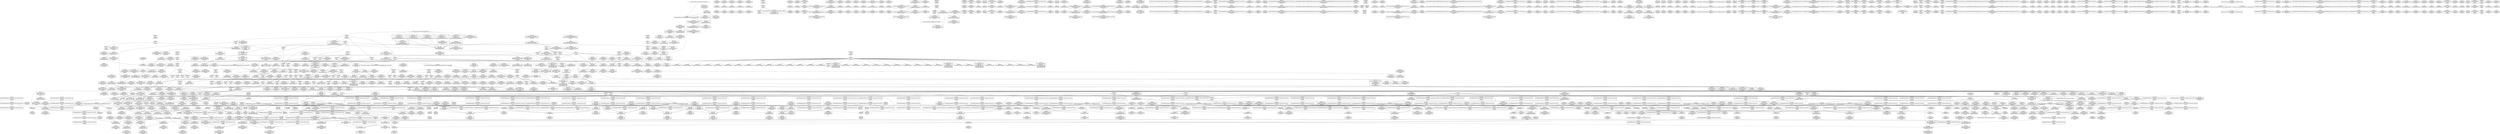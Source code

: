 digraph {
	CE0x57cfd00 [shape=record,shape=Mrecord,label="{CE0x57cfd00|sock_has_perm:_net|security/selinux/hooks.c, 3966|*SummSink*}"]
	CE0x57a79a0 [shape=record,shape=Mrecord,label="{CE0x57a79a0|i64_1|*Constant*}"]
	CE0x57ac6c0 [shape=record,shape=Mrecord,label="{CE0x57ac6c0|sock_has_perm:_sk|Function::sock_has_perm&Arg::sk::|*SummSink*}"]
	CE0x5834660 [shape=record,shape=Mrecord,label="{CE0x5834660|task_sid:_tmp17|security/selinux/hooks.c,208}"]
	CE0x57cb280 [shape=record,shape=Mrecord,label="{CE0x57cb280|sock_has_perm:_net3|security/selinux/hooks.c,3974|*SummSource*}"]
	CE0x58029e0 [shape=record,shape=Mrecord,label="{CE0x58029e0|_call_void_mcount()_#3}"]
	CE0x5837cc0 [shape=record,shape=Mrecord,label="{CE0x5837cc0|sock_has_perm:_sclass|security/selinux/hooks.c,3976|*SummSink*}"]
	CE0x57c8fe0 [shape=record,shape=Mrecord,label="{CE0x57c8fe0|cred_sid:_security|security/selinux/hooks.c,196}"]
	CE0x57f9e40 [shape=record,shape=Mrecord,label="{CE0x57f9e40|sock_has_perm:_if.then}"]
	CE0x58454f0 [shape=record,shape=Mrecord,label="{CE0x58454f0|cred_sid:_tmp1}"]
	CE0x584a260 [shape=record,shape=Mrecord,label="{CE0x584a260|task_sid:_land.lhs.true2|*SummSource*}"]
	CE0x58bd1e0 [shape=record,shape=Mrecord,label="{CE0x58bd1e0|__rcu_read_unlock:_do.body|*SummSource*}"]
	CE0x5824360 [shape=record,shape=Mrecord,label="{CE0x5824360|sock_has_perm:_type|security/selinux/hooks.c,3972}"]
	CE0x584d120 [shape=record,shape=Mrecord,label="{CE0x584d120|rcu_read_lock:_tmp3|*SummSource*}"]
	CE0x5849320 [shape=record,shape=Mrecord,label="{CE0x5849320|rcu_read_lock:_tmp5|include/linux/rcupdate.h,882|*SummSink*}"]
	CE0x57de250 [shape=record,shape=Mrecord,label="{CE0x57de250|rcu_read_lock:_land.lhs.true|*SummSink*}"]
	CE0x5837fd0 [shape=record,shape=Mrecord,label="{CE0x5837fd0|sock_has_perm:_tmp16|security/selinux/hooks.c,3976|*SummSink*}"]
	CE0x5827650 [shape=record,shape=Mrecord,label="{CE0x5827650|i8_2|*Constant*|*SummSource*}"]
	CE0x5844010 [shape=record,shape=Mrecord,label="{CE0x5844010|i32_77|*Constant*}"]
	CE0x57d49e0 [shape=record,shape=Mrecord,label="{CE0x57d49e0|selinux_socket_setsockopt:_tmp3|security/selinux/hooks.c,4239}"]
	CE0x58487e0 [shape=record,shape=Mrecord,label="{CE0x58487e0|_call_void_mcount()_#3|*SummSource*}"]
	CE0x57a9aa0 [shape=record,shape=Mrecord,label="{CE0x57a9aa0|32:_%struct.sock*,_:_CRE_24,32_|*MultipleSource*|security/selinux/hooks.c,4238|Function::selinux_socket_setsockopt&Arg::sock::}"]
	CE0x583f3a0 [shape=record,shape=Mrecord,label="{CE0x583f3a0|i64*_getelementptr_inbounds_(_11_x_i64_,_11_x_i64_*___llvm_gcov_ctr127,_i64_0,_i64_0)|*Constant*|*SummSource*}"]
	CE0x57abb00 [shape=record,shape=Mrecord,label="{CE0x57abb00|sock_has_perm:_sk_security|security/selinux/hooks.c,3964|*SummSink*}"]
	CE0x579ab10 [shape=record,shape=Mrecord,label="{CE0x579ab10|selinux_socket_setsockopt:_call|security/selinux/hooks.c,4238}"]
	CE0x587aea0 [shape=record,shape=Mrecord,label="{CE0x587aea0|rcu_read_lock:_tmp16|include/linux/rcupdate.h,882}"]
	CE0x58d38b0 [shape=record,shape=Mrecord,label="{CE0x58d38b0|i64*_getelementptr_inbounds_(_4_x_i64_,_4_x_i64_*___llvm_gcov_ctr134,_i64_0,_i64_1)|*Constant*|*SummSource*}"]
	CE0x58cec20 [shape=record,shape=Mrecord,label="{CE0x58cec20|rcu_lock_release:_bb|*SummSource*}"]
	CE0x584abe0 [shape=record,shape=Mrecord,label="{CE0x584abe0|rcu_read_unlock:_tmp3}"]
	CE0x582eae0 [shape=record,shape=Mrecord,label="{CE0x582eae0|8:_%struct.sock*,_:_SCME_36,37_}"]
	CE0x5802640 [shape=record,shape=Mrecord,label="{CE0x5802640|GLOBAL:_rcu_read_lock|*Constant*|*SummSource*}"]
	CE0x582f200 [shape=record,shape=Mrecord,label="{CE0x582f200|8:_%struct.sock*,_:_SCME_42,43_}"]
	CE0x584a850 [shape=record,shape=Mrecord,label="{CE0x584a850|COLLAPSED:_GCMRE___llvm_gcov_ctr130_internal_global_4_x_i64_zeroinitializer:_elem_0:default:}"]
	CE0x582fa50 [shape=record,shape=Mrecord,label="{CE0x582fa50|8:_%struct.sock*,_:_SCME_49,50_}"]
	CE0x584eb50 [shape=record,shape=Mrecord,label="{CE0x584eb50|rcu_read_unlock:_tmp9|include/linux/rcupdate.h,933}"]
	CE0x58638a0 [shape=record,shape=Mrecord,label="{CE0x58638a0|rcu_lock_release:_tmp4|include/linux/rcupdate.h,423|*SummSink*}"]
	CE0x581fdf0 [shape=record,shape=Mrecord,label="{CE0x581fdf0|__preempt_count_sub:_tmp2|*SummSource*}"]
	CE0x5840f30 [shape=record,shape=Mrecord,label="{CE0x5840f30|GLOBAL:_task_sid.__warned|Global_var:task_sid.__warned|*SummSource*}"]
	CE0x579ca30 [shape=record,shape=Mrecord,label="{CE0x579ca30|selinux_socket_setsockopt:_tmp9|security/selinux/hooks.c,4242|*SummSink*}"]
	CE0x588a210 [shape=record,shape=Mrecord,label="{CE0x588a210|_ret_void,_!dbg_!27719|./arch/x86/include/asm/preempt.h,73|*SummSink*}"]
	CE0x5833d10 [shape=record,shape=Mrecord,label="{CE0x5833d10|task_sid:_tmp15|security/selinux/hooks.c,208}"]
	CE0x588a800 [shape=record,shape=Mrecord,label="{CE0x588a800|rcu_read_unlock:_do.end|*SummSource*}"]
	CE0x57f8e00 [shape=record,shape=Mrecord,label="{CE0x57f8e00|rcu_read_unlock:_do.body}"]
	CE0x5858980 [shape=record,shape=Mrecord,label="{CE0x5858980|i64*_getelementptr_inbounds_(_4_x_i64_,_4_x_i64_*___llvm_gcov_ctr130,_i64_0,_i64_3)|*Constant*|*SummSink*}"]
	CE0x57b9a00 [shape=record,shape=Mrecord,label="{CE0x57b9a00|selinux_socket_setsockopt:_tmp5|security/selinux/hooks.c,4239}"]
	CE0x58bb260 [shape=record,shape=Mrecord,label="{CE0x58bb260|rcu_lock_release:_tmp7|*SummSource*}"]
	CE0x58347c0 [shape=record,shape=Mrecord,label="{CE0x58347c0|task_sid:_tmp17|security/selinux/hooks.c,208|*SummSource*}"]
	CE0x587fa10 [shape=record,shape=Mrecord,label="{CE0x587fa10|rcu_read_lock:_tmp19|include/linux/rcupdate.h,882|*SummSource*}"]
	CE0x581a7a0 [shape=record,shape=Mrecord,label="{CE0x581a7a0|_call_void_mcount()_#3|*SummSource*}"]
	CE0x579a080 [shape=record,shape=Mrecord,label="{CE0x579a080|selinux_socket_setsockopt:_call|security/selinux/hooks.c,4238|*SummSink*}"]
	CE0x5802e60 [shape=record,shape=Mrecord,label="{CE0x5802e60|_call_void_mcount()_#3|*SummSource*}"]
	CE0x584b4e0 [shape=record,shape=Mrecord,label="{CE0x584b4e0|rcu_read_lock:_tmp1}"]
	CE0x5879670 [shape=record,shape=Mrecord,label="{CE0x5879670|rcu_read_unlock:_tmp12|include/linux/rcupdate.h,933}"]
	CE0x579b4b0 [shape=record,shape=Mrecord,label="{CE0x579b4b0|selinux_socket_setsockopt:_if.then}"]
	CE0x579be50 [shape=record,shape=Mrecord,label="{CE0x579be50|selinux_socket_setsockopt:_sock|Function::selinux_socket_setsockopt&Arg::sock::}"]
	CE0x5870f50 [shape=record,shape=Mrecord,label="{CE0x5870f50|rcu_read_lock:_tobool|include/linux/rcupdate.h,882|*SummSource*}"]
	CE0x58327d0 [shape=record,shape=Mrecord,label="{CE0x58327d0|task_sid:_call3|security/selinux/hooks.c,208|*SummSource*}"]
	CE0x585ccb0 [shape=record,shape=Mrecord,label="{CE0x585ccb0|__preempt_count_add:_tmp5|./arch/x86/include/asm/preempt.h,72}"]
	CE0x586c5c0 [shape=record,shape=Mrecord,label="{CE0x586c5c0|rcu_read_unlock:_entry}"]
	CE0x58705f0 [shape=record,shape=Mrecord,label="{CE0x58705f0|__rcu_read_lock:_tmp6|include/linux/rcupdate.h,240|*SummSource*}"]
	CE0x5852e10 [shape=record,shape=Mrecord,label="{CE0x5852e10|task_sid:_tmp23|security/selinux/hooks.c,208|*SummSource*}"]
	CE0x584e4b0 [shape=record,shape=Mrecord,label="{CE0x584e4b0|rcu_lock_acquire:_entry|*SummSink*}"]
	CE0x5872570 [shape=record,shape=Mrecord,label="{CE0x5872570|rcu_lock_acquire:_tmp3}"]
	CE0x57cf890 [shape=record,shape=Mrecord,label="{CE0x57cf890|selinux_socket_setsockopt:_level|Function::selinux_socket_setsockopt&Arg::level::|*SummSink*}"]
	CE0x57a5c40 [shape=record,shape=Mrecord,label="{CE0x57a5c40|selinux_socket_setsockopt:_tmp7|security/selinux/hooks.c,4240}"]
	CE0x5872300 [shape=record,shape=Mrecord,label="{CE0x5872300|rcu_read_unlock:_tmp5|include/linux/rcupdate.h,933|*SummSink*}"]
	CE0x5818ea0 [shape=record,shape=Mrecord,label="{CE0x5818ea0|sock_has_perm:_tmp2|*LoadInst*|security/selinux/hooks.c,3964}"]
	CE0x586b440 [shape=record,shape=Mrecord,label="{CE0x586b440|__preempt_count_sub:_tmp}"]
	CE0x5897250 [shape=record,shape=Mrecord,label="{CE0x5897250|rcu_read_unlock:_tmp22|include/linux/rcupdate.h,935|*SummSource*}"]
	CE0x5819820 [shape=record,shape=Mrecord,label="{CE0x5819820|__rcu_read_unlock:_tmp7|include/linux/rcupdate.h,245}"]
	CE0x57cb3d0 [shape=record,shape=Mrecord,label="{CE0x57cb3d0|sock_has_perm:_net3|security/selinux/hooks.c,3974|*SummSink*}"]
	CE0x585e490 [shape=record,shape=Mrecord,label="{CE0x585e490|_ret_void,_!dbg_!27720|./arch/x86/include/asm/preempt.h,78|*SummSource*}"]
	CE0x58745f0 [shape=record,shape=Mrecord,label="{CE0x58745f0|_call_void___preempt_count_add(i32_1)_#10,_!dbg_!27711|include/linux/rcupdate.h,239}"]
	CE0x586d190 [shape=record,shape=Mrecord,label="{CE0x586d190|rcu_read_lock:_land.lhs.true2|*SummSink*}"]
	CE0x5839c00 [shape=record,shape=Mrecord,label="{CE0x5839c00|avc_has_perm:_requested|Function::avc_has_perm&Arg::requested::|*SummSink*}"]
	CE0x58bf260 [shape=record,shape=Mrecord,label="{CE0x58bf260|rcu_lock_acquire:_tmp5|include/linux/rcupdate.h,418}"]
	CE0x5833fa0 [shape=record,shape=Mrecord,label="{CE0x5833fa0|task_sid:_tmp15|security/selinux/hooks.c,208|*SummSink*}"]
	CE0x5836350 [shape=record,shape=Mrecord,label="{CE0x5836350|GLOBAL:_task_sid|*Constant*}"]
	CE0x58d28c0 [shape=record,shape=Mrecord,label="{CE0x58d28c0|GLOBAL:_lock_release|*Constant*|*SummSink*}"]
	CE0x587e870 [shape=record,shape=Mrecord,label="{CE0x587e870|rcu_read_lock:_tmp18|include/linux/rcupdate.h,882|*SummSource*}"]
	CE0x5846780 [shape=record,shape=Mrecord,label="{CE0x5846780|__rcu_read_lock:_entry|*SummSink*}"]
	CE0x579bfb0 [shape=record,shape=Mrecord,label="{CE0x579bfb0|COLLAPSED:_GCMRE___llvm_gcov_ctr366_internal_global_6_x_i64_zeroinitializer:_elem_0:default:}"]
	CE0x581fe60 [shape=record,shape=Mrecord,label="{CE0x581fe60|__preempt_count_sub:_tmp2|*SummSink*}"]
	CE0x587b1e0 [shape=record,shape=Mrecord,label="{CE0x587b1e0|rcu_read_unlock:_tmp7|include/linux/rcupdate.h,933|*SummSource*}"]
	CE0x58cff40 [shape=record,shape=Mrecord,label="{CE0x58cff40|i64*_getelementptr_inbounds_(_4_x_i64_,_4_x_i64_*___llvm_gcov_ctr128,_i64_0,_i64_2)|*Constant*|*SummSink*}"]
	CE0x57c7e40 [shape=record,shape=Mrecord,label="{CE0x57c7e40|cred_sid:_entry|*SummSink*}"]
	CE0x57be210 [shape=record,shape=Mrecord,label="{CE0x57be210|i64*_getelementptr_inbounds_(_6_x_i64_,_6_x_i64_*___llvm_gcov_ctr366,_i64_0,_i64_3)|*Constant*|*SummSource*}"]
	CE0x58381d0 [shape=record,shape=Mrecord,label="{CE0x58381d0|i32_4|*Constant*}"]
	CE0x5857210 [shape=record,shape=Mrecord,label="{CE0x5857210|GLOBAL:___rcu_read_unlock|*Constant*|*SummSink*}"]
	CE0x5828970 [shape=record,shape=Mrecord,label="{CE0x5828970|sock_has_perm:_u2|security/selinux/hooks.c,3974|*SummSink*}"]
	CE0x57d5cb0 [shape=record,shape=Mrecord,label="{CE0x57d5cb0|selinux_socket_setsockopt:_call1|security/selinux/hooks.c,4238|*SummSource*}"]
	CE0x5873c30 [shape=record,shape=Mrecord,label="{CE0x5873c30|cred_sid:_tmp5|security/selinux/hooks.c,196|*SummSink*}"]
	CE0x58749d0 [shape=record,shape=Mrecord,label="{CE0x58749d0|_call_void___preempt_count_sub(i32_1)_#10,_!dbg_!27715|include/linux/rcupdate.h,244}"]
	CE0x58bdfe0 [shape=record,shape=Mrecord,label="{CE0x58bdfe0|__preempt_count_add:_tmp6|./arch/x86/include/asm/preempt.h,73}"]
	CE0x57a0310 [shape=record,shape=Mrecord,label="{CE0x57a0310|sock_has_perm:_net|security/selinux/hooks.c, 3966|*SummSource*}"]
	CE0x57bccb0 [shape=record,shape=Mrecord,label="{CE0x57bccb0|i64*_getelementptr_inbounds_(_6_x_i64_,_6_x_i64_*___llvm_gcov_ctr327,_i64_0,_i64_4)|*Constant*}"]
	CE0x586c460 [shape=record,shape=Mrecord,label="{CE0x586c460|rcu_read_unlock:_entry|*SummSource*}"]
	CE0x5863690 [shape=record,shape=Mrecord,label="{CE0x5863690|rcu_lock_release:_tmp4|include/linux/rcupdate.h,423}"]
	CE0x57931a0 [shape=record,shape=Mrecord,label="{CE0x57931a0|sock_has_perm:_tmp1|*SummSource*}"]
	CE0x5843f60 [shape=record,shape=Mrecord,label="{CE0x5843f60|rcu_read_lock:_tmp3}"]
	CE0x57d4a50 [shape=record,shape=Mrecord,label="{CE0x57d4a50|i64_2|*Constant*}"]
	CE0x57c4ed0 [shape=record,shape=Mrecord,label="{CE0x57c4ed0|i64_2|*Constant*}"]
	CE0x57ad030 [shape=record,shape=Mrecord,label="{CE0x57ad030|selinux_socket_setsockopt:_tmp10|security/selinux/hooks.c,4242|*SummSource*}"]
	CE0x58d7ef0 [shape=record,shape=Mrecord,label="{CE0x58d7ef0|_call_void_mcount()_#3}"]
	CE0x5794690 [shape=record,shape=Mrecord,label="{CE0x5794690|i32_5|*Constant*}"]
	CE0x57cc180 [shape=record,shape=Mrecord,label="{CE0x57cc180|sock_has_perm:_sid5|security/selinux/hooks.c,3976}"]
	"CONST[source:0(mediator),value:2(dynamic)][purpose:{subject}]"
	CE0x5844190 [shape=record,shape=Mrecord,label="{CE0x5844190|_ret_void,_!dbg_!27735|include/linux/rcupdate.h,884|*SummSource*}"]
	CE0x5869fc0 [shape=record,shape=Mrecord,label="{CE0x5869fc0|__preempt_count_add:_tmp5|./arch/x86/include/asm/preempt.h,72|*SummSink*}"]
	CE0x583ddd0 [shape=record,shape=Mrecord,label="{CE0x583ddd0|task_sid:_tmp8|security/selinux/hooks.c,208}"]
	CE0x587c4e0 [shape=record,shape=Mrecord,label="{CE0x587c4e0|i8*_getelementptr_inbounds_(_25_x_i8_,_25_x_i8_*_.str45,_i32_0,_i32_0)|*Constant*|*SummSource*}"]
	CE0x57c9050 [shape=record,shape=Mrecord,label="{CE0x57c9050|cred_sid:_security|security/selinux/hooks.c,196|*SummSource*}"]
	CE0x5874f50 [shape=record,shape=Mrecord,label="{CE0x5874f50|rcu_lock_acquire:___here}"]
	CE0x58448a0 [shape=record,shape=Mrecord,label="{CE0x58448a0|task_sid:_if.end|*SummSink*}"]
	CE0x588b3d0 [shape=record,shape=Mrecord,label="{CE0x588b3d0|__preempt_count_add:_entry|*SummSource*}"]
	CE0x58795c0 [shape=record,shape=Mrecord,label="{CE0x58795c0|i64_7|*Constant*}"]
	CE0x57ddcb0 [shape=record,shape=Mrecord,label="{CE0x57ddcb0|task_sid:_tmp12|security/selinux/hooks.c,208}"]
	CE0x583f830 [shape=record,shape=Mrecord,label="{CE0x583f830|i64*_getelementptr_inbounds_(_13_x_i64_,_13_x_i64_*___llvm_gcov_ctr126,_i64_0,_i64_8)|*Constant*|*SummSink*}"]
	CE0x5846710 [shape=record,shape=Mrecord,label="{CE0x5846710|__rcu_read_lock:_entry}"]
	CE0x587a880 [shape=record,shape=Mrecord,label="{CE0x587a880|rcu_read_lock:_tmp14|include/linux/rcupdate.h,882|*SummSink*}"]
	CE0x57df8e0 [shape=record,shape=Mrecord,label="{CE0x57df8e0|task_sid:_tmp2}"]
	CE0x57fffb0 [shape=record,shape=Mrecord,label="{CE0x57fffb0|_call_void___rcu_read_lock()_#10,_!dbg_!27710|include/linux/rcupdate.h,879}"]
	CE0x5889890 [shape=record,shape=Mrecord,label="{CE0x5889890|__preempt_count_sub:_sub|./arch/x86/include/asm/preempt.h,77|*SummSink*}"]
	CE0x5872190 [shape=record,shape=Mrecord,label="{CE0x5872190|rcu_read_unlock:_tmp5|include/linux/rcupdate.h,933|*SummSource*}"]
	CE0x58568a0 [shape=record,shape=Mrecord,label="{CE0x58568a0|_ret_void,_!dbg_!27717|include/linux/rcupdate.h,424}"]
	CE0x5895db0 [shape=record,shape=Mrecord,label="{CE0x5895db0|rcu_read_unlock:_tmp20|include/linux/rcupdate.h,933}"]
	CE0x5870290 [shape=record,shape=Mrecord,label="{CE0x5870290|rcu_read_unlock:_tmp|*SummSource*}"]
	CE0x57bed90 [shape=record,shape=Mrecord,label="{CE0x57bed90|selinux_socket_setsockopt:_tmp8|security/selinux/hooks.c,4240|*SummSource*}"]
	CE0x57a5380 [shape=record,shape=Mrecord,label="{CE0x57a5380|i64*_getelementptr_inbounds_(_6_x_i64_,_6_x_i64_*___llvm_gcov_ctr366,_i64_0,_i64_4)|*Constant*}"]
	CE0x57b7aa0 [shape=record,shape=Mrecord,label="{CE0x57b7aa0|selinux_socket_setsockopt:_retval.0}"]
	CE0x584ba00 [shape=record,shape=Mrecord,label="{CE0x584ba00|task_sid:_land.lhs.true|*SummSource*}"]
	CE0x57a8ba0 [shape=record,shape=Mrecord,label="{CE0x57a8ba0|sock_has_perm:_tmp14|security/selinux/hooks.c,3972|*SummSink*}"]
	CE0x5891270 [shape=record,shape=Mrecord,label="{CE0x5891270|GLOBAL:_rcu_read_unlock.__warned|Global_var:rcu_read_unlock.__warned}"]
	CE0x586ed90 [shape=record,shape=Mrecord,label="{CE0x586ed90|rcu_read_lock:_tmp6|include/linux/rcupdate.h,882|*SummSink*}"]
	CE0x585d870 [shape=record,shape=Mrecord,label="{CE0x585d870|i64*_getelementptr_inbounds_(_4_x_i64_,_4_x_i64_*___llvm_gcov_ctr130,_i64_0,_i64_2)|*Constant*|*SummSink*}"]
	CE0x58befa0 [shape=record,shape=Mrecord,label="{CE0x58befa0|GLOBAL:___preempt_count|Global_var:__preempt_count|*SummSource*}"]
	CE0x582d810 [shape=record,shape=Mrecord,label="{CE0x582d810|__rcu_read_lock:_tmp1|*SummSink*}"]
	CE0x5839510 [shape=record,shape=Mrecord,label="{CE0x5839510|i32_(i32,_i32,_i16,_i32,_%struct.common_audit_data*)*_bitcast_(i32_(i32,_i32,_i16,_i32,_%struct.common_audit_data.495*)*_avc_has_perm_to_i32_(i32,_i32,_i16,_i32,_%struct.common_audit_data*)*)|*Constant*|*SummSource*}"]
	CE0x58cfdc0 [shape=record,shape=Mrecord,label="{CE0x58cfdc0|i64*_getelementptr_inbounds_(_4_x_i64_,_4_x_i64_*___llvm_gcov_ctr128,_i64_0,_i64_2)|*Constant*|*SummSource*}"]
	CE0x58560c0 [shape=record,shape=Mrecord,label="{CE0x58560c0|_ret_void,_!dbg_!27717|include/linux/rcupdate.h,424|*SummSink*}"]
	CE0x582cfb0 [shape=record,shape=Mrecord,label="{CE0x582cfb0|sock_has_perm:_sid5|security/selinux/hooks.c,3976|*SummSink*}"]
	CE0x590aac0 [shape=record,shape=Mrecord,label="{CE0x590aac0|__preempt_count_sub:_do.body}"]
	CE0x587cbe0 [shape=record,shape=Mrecord,label="{CE0x587cbe0|i32_883|*Constant*|*SummSource*}"]
	CE0x57b96f0 [shape=record,shape=Mrecord,label="{CE0x57b96f0|sock_has_perm:_perms|Function::sock_has_perm&Arg::perms::}"]
	CE0x5817a00 [shape=record,shape=Mrecord,label="{CE0x5817a00|1216:_i8*,_:_CRE_1216,1224_|*MultipleSource*|security/selinux/hooks.c,3964|Function::sock_has_perm&Arg::sk::|*LoadInst*|security/selinux/hooks.c,4238}"]
	CE0x5883290 [shape=record,shape=Mrecord,label="{CE0x5883290|rcu_read_unlock:_tmp14|include/linux/rcupdate.h,933|*SummSink*}"]
	CE0x588eef0 [shape=record,shape=Mrecord,label="{CE0x588eef0|_call_void_asm_sideeffect_,_memory_,_dirflag_,_fpsr_,_flags_()_#3,_!dbg_!27711,_!srcloc_!27714|include/linux/rcupdate.h,244|*SummSource*}"]
	CE0x58fb6b0 [shape=record,shape=Mrecord,label="{CE0x58fb6b0|__preempt_count_sub:_do.end|*SummSource*}"]
	CE0x58910b0 [shape=record,shape=Mrecord,label="{CE0x58910b0|i64*_getelementptr_inbounds_(_4_x_i64_,_4_x_i64_*___llvm_gcov_ctr133,_i64_0,_i64_0)|*Constant*|*SummSource*}"]
	CE0x58b8f30 [shape=record,shape=Mrecord,label="{CE0x58b8f30|__rcu_read_lock:_do.body|*SummSource*}"]
	CE0x58cf580 [shape=record,shape=Mrecord,label="{CE0x58cf580|i64*_getelementptr_inbounds_(_4_x_i64_,_4_x_i64_*___llvm_gcov_ctr130,_i64_0,_i64_0)|*Constant*|*SummSink*}"]
	CE0x57f8b50 [shape=record,shape=Mrecord,label="{CE0x57f8b50|get_current:_tmp4|./arch/x86/include/asm/current.h,14}"]
	CE0x58433e0 [shape=record,shape=Mrecord,label="{CE0x58433e0|cred_sid:_tmp1|*SummSource*}"]
	CE0x5847960 [shape=record,shape=Mrecord,label="{CE0x5847960|rcu_read_lock:_bb}"]
	CE0x587acc0 [shape=record,shape=Mrecord,label="{CE0x587acc0|rcu_read_lock:_tmp15|include/linux/rcupdate.h,882|*SummSource*}"]
	CE0x587fa80 [shape=record,shape=Mrecord,label="{CE0x587fa80|rcu_read_lock:_tmp19|include/linux/rcupdate.h,882|*SummSink*}"]
	CE0x57c7c50 [shape=record,shape=Mrecord,label="{CE0x57c7c50|cred_sid:_entry}"]
	CE0x5886d80 [shape=record,shape=Mrecord,label="{CE0x5886d80|i64*_getelementptr_inbounds_(_4_x_i64_,_4_x_i64_*___llvm_gcov_ctr130,_i64_0,_i64_3)|*Constant*}"]
	CE0x58338b0 [shape=record,shape=Mrecord,label="{CE0x58338b0|task_sid:_tmp14|security/selinux/hooks.c,208|*SummSource*}"]
	CE0x57c5f50 [shape=record,shape=Mrecord,label="{CE0x57c5f50|sock_has_perm:_tmp9|security/selinux/hooks.c,3969}"]
	CE0x5800050 [shape=record,shape=Mrecord,label="{CE0x5800050|_call_void___rcu_read_lock()_#10,_!dbg_!27710|include/linux/rcupdate.h,879|*SummSource*}"]
	CE0x58d3810 [shape=record,shape=Mrecord,label="{CE0x58d3810|i64*_getelementptr_inbounds_(_4_x_i64_,_4_x_i64_*___llvm_gcov_ctr134,_i64_0,_i64_1)|*Constant*}"]
	CE0x588e5b0 [shape=record,shape=Mrecord,label="{CE0x588e5b0|rcu_read_unlock:_tmp11|include/linux/rcupdate.h,933|*SummSink*}"]
	CE0x588a390 [shape=record,shape=Mrecord,label="{CE0x588a390|_call_void_asm_sideeffect_,_memory_,_dirflag_,_fpsr_,_flags_()_#3,_!dbg_!27714,_!srcloc_!27715|include/linux/rcupdate.h,239}"]
	CE0x5884950 [shape=record,shape=Mrecord,label="{CE0x5884950|rcu_read_unlock:_tmp2|*SummSource*}"]
	CE0x58d23e0 [shape=record,shape=Mrecord,label="{CE0x58d23e0|i64*_getelementptr_inbounds_(_4_x_i64_,_4_x_i64_*___llvm_gcov_ctr133,_i64_0,_i64_3)|*Constant*}"]
	CE0x5877f30 [shape=record,shape=Mrecord,label="{CE0x5877f30|rcu_read_lock:_tmp10|include/linux/rcupdate.h,882|*SummSource*}"]
	CE0x588e2a0 [shape=record,shape=Mrecord,label="{CE0x588e2a0|_call_void_lockdep_rcu_suspicious(i8*_getelementptr_inbounds_(_25_x_i8_,_25_x_i8_*_.str45,_i32_0,_i32_0),_i32_934,_i8*_getelementptr_inbounds_(_44_x_i8_,_44_x_i8_*_.str47,_i32_0,_i32_0))_#10,_!dbg_!27726|include/linux/rcupdate.h,933}"]
	CE0x5863700 [shape=record,shape=Mrecord,label="{CE0x5863700|rcu_lock_release:_tmp4|include/linux/rcupdate.h,423|*SummSource*}"]
	CE0x585f0b0 [shape=record,shape=Mrecord,label="{CE0x585f0b0|GLOBAL:_lock_acquire|*Constant*|*SummSink*}"]
	CE0x587b5b0 [shape=record,shape=Mrecord,label="{CE0x587b5b0|rcu_read_lock:_tmp16|include/linux/rcupdate.h,882|*SummSource*}"]
	CE0x5884f70 [shape=record,shape=Mrecord,label="{CE0x5884f70|rcu_read_unlock:_call3|include/linux/rcupdate.h,933|*SummSink*}"]
	CE0x58281b0 [shape=record,shape=Mrecord,label="{CE0x58281b0|sock_has_perm:_u|security/selinux/hooks.c,3973|*SummSource*}"]
	CE0x58587f0 [shape=record,shape=Mrecord,label="{CE0x58587f0|i64*_getelementptr_inbounds_(_4_x_i64_,_4_x_i64_*___llvm_gcov_ctr130,_i64_0,_i64_3)|*Constant*|*SummSource*}"]
	CE0x57ae790 [shape=record,shape=Mrecord,label="{CE0x57ae790|i8*_undef|*Constant*|*SummSource*}"]
	CE0x587db50 [shape=record,shape=Mrecord,label="{CE0x587db50|i64*_getelementptr_inbounds_(_11_x_i64_,_11_x_i64_*___llvm_gcov_ctr127,_i64_0,_i64_9)|*Constant*|*SummSink*}"]
	CE0x5877240 [shape=record,shape=Mrecord,label="{CE0x5877240|rcu_read_lock:_tobool1|include/linux/rcupdate.h,882|*SummSource*}"]
	CE0x583b820 [shape=record,shape=Mrecord,label="{CE0x583b820|i64*_getelementptr_inbounds_(_6_x_i64_,_6_x_i64_*___llvm_gcov_ctr327,_i64_0,_i64_5)|*Constant*|*SummSink*}"]
	CE0x57c3670 [shape=record,shape=Mrecord,label="{CE0x57c3670|task_sid:_tmp3}"]
	CE0x57e2950 [shape=record,shape=Mrecord,label="{CE0x57e2950|sock_has_perm:_tmp|*SummSink*}"]
	CE0x583c380 [shape=record,shape=Mrecord,label="{CE0x583c380|sock_has_perm:_tmp18|security/selinux/hooks.c,3977|*SummSink*}"]
	CE0x58ccfe0 [shape=record,shape=Mrecord,label="{CE0x58ccfe0|COLLAPSED:_GCMRE___llvm_gcov_ctr134_internal_global_4_x_i64_zeroinitializer:_elem_0:default:}"]
	CE0x582ed40 [shape=record,shape=Mrecord,label="{CE0x582ed40|8:_%struct.sock*,_:_SCME_38,39_}"]
	CE0x5793830 [shape=record,shape=Mrecord,label="{CE0x5793830|i64*_getelementptr_inbounds_(_11_x_i64_,_11_x_i64_*___llvm_gcov_ctr127,_i64_0,_i64_0)|*Constant*|*SummSink*}"]
	CE0x57a4a10 [shape=record,shape=Mrecord,label="{CE0x57a4a10|i64*_getelementptr_inbounds_(_6_x_i64_,_6_x_i64_*___llvm_gcov_ctr366,_i64_0,_i64_5)|*Constant*|*SummSource*}"]
	CE0x5819d10 [shape=record,shape=Mrecord,label="{CE0x5819d10|__preempt_count_add:_bb|*SummSource*}"]
	CE0x5837b80 [shape=record,shape=Mrecord,label="{CE0x5837b80|i8_0|*Constant*|*SummSink*}"]
	CE0x5888650 [shape=record,shape=Mrecord,label="{CE0x5888650|i64*_getelementptr_inbounds_(_11_x_i64_,_11_x_i64_*___llvm_gcov_ctr132,_i64_0,_i64_0)|*Constant*|*SummSource*}"]
	CE0x57ffb20 [shape=record,shape=Mrecord,label="{CE0x57ffb20|GLOBAL:___llvm_gcov_ctr126|Global_var:__llvm_gcov_ctr126}"]
	CE0x584efb0 [shape=record,shape=Mrecord,label="{CE0x584efb0|i8_1|*Constant*|*SummSink*}"]
	CE0x57bcc40 [shape=record,shape=Mrecord,label="{CE0x57bcc40|i64*_getelementptr_inbounds_(_6_x_i64_,_6_x_i64_*___llvm_gcov_ctr327,_i64_0,_i64_4)|*Constant*|*SummSink*}"]
	CE0x57a6840 [shape=record,shape=Mrecord,label="{CE0x57a6840|sock_has_perm:_task|Function::sock_has_perm&Arg::task::|*SummSource*}"]
	CE0x585d430 [shape=record,shape=Mrecord,label="{CE0x585d430|__preempt_count_add:_tmp3}"]
	CE0x57f9c60 [shape=record,shape=Mrecord,label="{CE0x57f9c60|rcu_read_lock:_if.end|*SummSink*}"]
	CE0x584c760 [shape=record,shape=Mrecord,label="{CE0x584c760|task_sid:_tmp4|*LoadInst*|security/selinux/hooks.c,208}"]
	CE0x5852a10 [shape=record,shape=Mrecord,label="{CE0x5852a10|i64*_getelementptr_inbounds_(_13_x_i64_,_13_x_i64_*___llvm_gcov_ctr126,_i64_0,_i64_10)|*Constant*|*SummSink*}"]
	CE0x5838ee0 [shape=record,shape=Mrecord,label="{CE0x5838ee0|sock_has_perm:_call6|security/selinux/hooks.c,3976}"]
	CE0x582d3b0 [shape=record,shape=Mrecord,label="{CE0x582d3b0|8:_%struct.sock*,_:_SCME_0,4_|*MultipleSource*|security/selinux/hooks.c, 3966|security/selinux/hooks.c,3966|security/selinux/hooks.c,3966}"]
	CE0x5833350 [shape=record,shape=Mrecord,label="{CE0x5833350|i64_7|*Constant*|*SummSource*}"]
	CE0x58f74d0 [shape=record,shape=Mrecord,label="{CE0x58f74d0|__preempt_count_add:_tmp1}"]
	CE0x58238c0 [shape=record,shape=Mrecord,label="{CE0x58238c0|task_sid:_tmp25|security/selinux/hooks.c,208|*SummSink*}"]
	CE0x57a6730 [shape=record,shape=Mrecord,label="{CE0x57a6730|get_current:_tmp1}"]
	CE0x582e620 [shape=record,shape=Mrecord,label="{CE0x582e620|8:_%struct.sock*,_:_SCME_32,33_}"]
	CE0x58969a0 [shape=record,shape=Mrecord,label="{CE0x58969a0|i64*_getelementptr_inbounds_(_11_x_i64_,_11_x_i64_*___llvm_gcov_ctr132,_i64_0,_i64_10)|*Constant*|*SummSink*}"]
	CE0x5873ff0 [shape=record,shape=Mrecord,label="{CE0x5873ff0|_call_void_rcu_lock_acquire(%struct.lockdep_map*_rcu_lock_map)_#10,_!dbg_!27711|include/linux/rcupdate.h,881|*SummSink*}"]
	CE0x588fd50 [shape=record,shape=Mrecord,label="{CE0x588fd50|rcu_read_unlock:_bb}"]
	CE0x584f330 [shape=record,shape=Mrecord,label="{CE0x584f330|_call_void_lockdep_rcu_suspicious(i8*_getelementptr_inbounds_(_25_x_i8_,_25_x_i8_*_.str3,_i32_0,_i32_0),_i32_208,_i8*_getelementptr_inbounds_(_41_x_i8_,_41_x_i8_*_.str44,_i32_0,_i32_0))_#10,_!dbg_!27732|security/selinux/hooks.c,208}"]
	CE0x57df950 [shape=record,shape=Mrecord,label="{CE0x57df950|task_sid:_tmp2|*SummSink*}"]
	CE0x585e1e0 [shape=record,shape=Mrecord,label="{CE0x585e1e0|__preempt_count_sub:_val|Function::__preempt_count_sub&Arg::val::|*SummSource*}"]
	CE0x582fcb0 [shape=record,shape=Mrecord,label="{CE0x582fcb0|8:_%struct.sock*,_:_SCME_51,52_}"]
	CE0x586c7e0 [shape=record,shape=Mrecord,label="{CE0x586c7e0|_ret_void,_!dbg_!27735|include/linux/rcupdate.h,938|*SummSink*}"]
	CE0x585e650 [shape=record,shape=Mrecord,label="{CE0x585e650|_ret_void,_!dbg_!27720|./arch/x86/include/asm/preempt.h,78|*SummSink*}"]
	CE0x58716b0 [shape=record,shape=Mrecord,label="{CE0x58716b0|i64*_getelementptr_inbounds_(_11_x_i64_,_11_x_i64_*___llvm_gcov_ctr132,_i64_0,_i64_1)|*Constant*|*SummSink*}"]
	CE0x58bb360 [shape=record,shape=Mrecord,label="{CE0x58bb360|rcu_lock_release:_tmp7|*SummSink*}"]
	CE0x58bbf50 [shape=record,shape=Mrecord,label="{CE0x58bbf50|i64*_getelementptr_inbounds_(_4_x_i64_,_4_x_i64_*___llvm_gcov_ctr134,_i64_0,_i64_2)|*Constant*|*SummSink*}"]
	CE0x5870220 [shape=record,shape=Mrecord,label="{CE0x5870220|COLLAPSED:_GCMRE___llvm_gcov_ctr132_internal_global_11_x_i64_zeroinitializer:_elem_0:default:}"]
	CE0x585a080 [shape=record,shape=Mrecord,label="{CE0x585a080|__rcu_read_lock:_tmp4|include/linux/rcupdate.h,239|*SummSource*}"]
	CE0x579cc70 [shape=record,shape=Mrecord,label="{CE0x579cc70|selinux_socket_setsockopt:_tmp10|security/selinux/hooks.c,4242|*SummSink*}"]
	CE0x579b610 [shape=record,shape=Mrecord,label="{CE0x579b610|selinux_socket_setsockopt:_sk|security/selinux/hooks.c,4238|*SummSource*}"]
	CE0x58baa90 [shape=record,shape=Mrecord,label="{CE0x58baa90|i64*_getelementptr_inbounds_(_4_x_i64_,_4_x_i64_*___llvm_gcov_ctr133,_i64_0,_i64_3)|*Constant*|*SummSink*}"]
	CE0x58862c0 [shape=record,shape=Mrecord,label="{CE0x58862c0|rcu_lock_acquire:_tmp2|*SummSink*}"]
	CE0x5800f70 [shape=record,shape=Mrecord,label="{CE0x5800f70|task_sid:_land.lhs.true2|*SummSink*}"]
	CE0x585a0f0 [shape=record,shape=Mrecord,label="{CE0x585a0f0|__rcu_read_lock:_tmp4|include/linux/rcupdate.h,239|*SummSink*}"]
	CE0x57c7990 [shape=record,shape=Mrecord,label="{CE0x57c7990|sock_has_perm:_tmp11|security/selinux/hooks.c,3970|*SummSink*}"]
	CE0x57dd900 [shape=record,shape=Mrecord,label="{CE0x57dd900|task_sid:_tmp11|security/selinux/hooks.c,208|*SummSource*}"]
	CE0x5895540 [shape=record,shape=Mrecord,label="{CE0x5895540|i8*_getelementptr_inbounds_(_44_x_i8_,_44_x_i8_*_.str47,_i32_0,_i32_0)|*Constant*|*SummSink*}"]
	CE0x5834380 [shape=record,shape=Mrecord,label="{CE0x5834380|task_sid:_tmp16|security/selinux/hooks.c,208|*SummSource*}"]
	CE0x585e420 [shape=record,shape=Mrecord,label="{CE0x585e420|i64*_getelementptr_inbounds_(_4_x_i64_,_4_x_i64_*___llvm_gcov_ctr134,_i64_0,_i64_3)|*Constant*|*SummSource*}"]
	CE0x5819990 [shape=record,shape=Mrecord,label="{CE0x5819990|__rcu_read_unlock:_tmp7|include/linux/rcupdate.h,245|*SummSource*}"]
	CE0x58b9430 [shape=record,shape=Mrecord,label="{CE0x58b9430|_call_void_mcount()_#3|*SummSink*}"]
	CE0x581ab30 [shape=record,shape=Mrecord,label="{CE0x581ab30|i64_1|*Constant*}"]
	CE0x5879f00 [shape=record,shape=Mrecord,label="{CE0x5879f00|i64_6|*Constant*}"]
	CE0x5860270 [shape=record,shape=Mrecord,label="{CE0x5860270|rcu_lock_acquire:_indirectgoto}"]
	CE0x57e4030 [shape=record,shape=Mrecord,label="{CE0x57e4030|task_sid:_do.body}"]
	CE0x5873540 [shape=record,shape=Mrecord,label="{CE0x5873540|GLOBAL:___llvm_gcov_ctr127|Global_var:__llvm_gcov_ctr127|*SummSink*}"]
	CE0x58603c0 [shape=record,shape=Mrecord,label="{CE0x58603c0|__rcu_read_lock:_tmp1}"]
	CE0x57f3f40 [shape=record,shape=Mrecord,label="{CE0x57f3f40|_ret_i32_%call7,_!dbg_!27749|security/selinux/hooks.c,210}"]
	CE0x579f4e0 [shape=record,shape=Mrecord,label="{CE0x579f4e0|_call_void_mcount()_#3}"]
	CE0x584d270 [shape=record,shape=Mrecord,label="{CE0x584d270|rcu_read_lock:_tmp3|*SummSink*}"]
	CE0x579c820 [shape=record,shape=Mrecord,label="{CE0x579c820|selinux_socket_setsockopt:_tmp6|security/selinux/hooks.c,4239|*SummSource*}"]
	CE0x58d1c50 [shape=record,shape=Mrecord,label="{CE0x58d1c50|rcu_lock_release:_tmp5|include/linux/rcupdate.h,423}"]
	CE0x583b150 [shape=record,shape=Mrecord,label="{CE0x583b150|avc_has_perm:_auditdata|Function::avc_has_perm&Arg::auditdata::|*SummSource*}"]
	CE0x58449e0 [shape=record,shape=Mrecord,label="{CE0x58449e0|i64*_getelementptr_inbounds_(_13_x_i64_,_13_x_i64_*___llvm_gcov_ctr126,_i64_0,_i64_0)|*Constant*}"]
	CE0x5882ff0 [shape=record,shape=Mrecord,label="{CE0x5882ff0|rcu_read_unlock:_tmp14|include/linux/rcupdate.h,933}"]
	CE0x5860dd0 [shape=record,shape=Mrecord,label="{CE0x5860dd0|__rcu_read_lock:_tmp2|*SummSource*}"]
	CE0x57f7770 [shape=record,shape=Mrecord,label="{CE0x57f7770|i32_1|*Constant*}"]
	CE0x5840300 [shape=record,shape=Mrecord,label="{CE0x5840300|rcu_read_lock:_call|include/linux/rcupdate.h,882|*SummSource*}"]
	CE0x585f3f0 [shape=record,shape=Mrecord,label="{CE0x585f3f0|i32_2|*Constant*}"]
	CE0x58450f0 [shape=record,shape=Mrecord,label="{CE0x58450f0|i32_77|*Constant*|*SummSource*}"]
	CE0x57dfae0 [shape=record,shape=Mrecord,label="{CE0x57dfae0|i64*_getelementptr_inbounds_(_2_x_i64_,_2_x_i64_*___llvm_gcov_ctr98,_i64_0,_i64_0)|*Constant*|*SummSink*}"]
	CE0x57d6e50 [shape=record,shape=Mrecord,label="{CE0x57d6e50|selinux_socket_setsockopt:_tobool|security/selinux/hooks.c,4239|*SummSink*}"]
	CE0x5835290 [shape=record,shape=Mrecord,label="{CE0x5835290|task_sid:_tmp18|security/selinux/hooks.c,208}"]
	CE0x57b5230 [shape=record,shape=Mrecord,label="{CE0x57b5230|_ret_i32_%retval.0,_!dbg_!27726|security/selinux/hooks.c,4243|*SummSink*}"]
	CE0x57ff990 [shape=record,shape=Mrecord,label="{CE0x57ff990|cred_sid:_tmp6|security/selinux/hooks.c,197|*SummSink*}"]
	CE0x58192c0 [shape=record,shape=Mrecord,label="{CE0x58192c0|sock_has_perm:_tmp2|*LoadInst*|security/selinux/hooks.c,3964|*SummSink*}"]
	CE0x58777f0 [shape=record,shape=Mrecord,label="{CE0x58777f0|i64*_getelementptr_inbounds_(_11_x_i64_,_11_x_i64_*___llvm_gcov_ctr127,_i64_0,_i64_8)|*Constant*|*SummSink*}"]
	CE0x58ce7e0 [shape=record,shape=Mrecord,label="{CE0x58ce7e0|i8*_undef|*Constant*}"]
	CE0x57ccce0 [shape=record,shape=Mrecord,label="{CE0x57ccce0|0:_i8,_:_GCMR_rcu_read_lock.__warned_internal_global_i8_0,_section_.data.unlikely_,_align_1:_elem_0:default:}"]
	CE0x58bd460 [shape=record,shape=Mrecord,label="{CE0x58bd460|_call_void_asm_addl_$1,_%gs:$0_,_*m,ri,*m,_dirflag_,_fpsr_,_flags_(i32*___preempt_count,_i32_%sub,_i32*___preempt_count)_#3,_!dbg_!27717,_!srcloc_!27718|./arch/x86/include/asm/preempt.h,77|*SummSink*}"]
	CE0x5877490 [shape=record,shape=Mrecord,label="{CE0x5877490|rcu_read_lock:_tmp9|include/linux/rcupdate.h,882|*SummSource*}"]
	CE0x585e0d0 [shape=record,shape=Mrecord,label="{CE0x585e0d0|__preempt_count_sub:_val|Function::__preempt_count_sub&Arg::val::}"]
	CE0x5832900 [shape=record,shape=Mrecord,label="{CE0x5832900|task_sid:_call3|security/selinux/hooks.c,208|*SummSink*}"]
	CE0x57a6660 [shape=record,shape=Mrecord,label="{CE0x57a6660|selinux_socket_setsockopt:_return|*SummSink*}"]
	CE0x58ccee0 [shape=record,shape=Mrecord,label="{CE0x58ccee0|__rcu_read_lock:_bb}"]
	CE0x5844650 [shape=record,shape=Mrecord,label="{CE0x5844650|cred_sid:_tmp6|security/selinux/hooks.c,197|*SummSource*}"]
	CE0x5870e80 [shape=record,shape=Mrecord,label="{CE0x5870e80|rcu_read_lock:_tobool|include/linux/rcupdate.h,882}"]
	CE0x58336b0 [shape=record,shape=Mrecord,label="{CE0x58336b0|i64_6|*Constant*|*SummSink*}"]
	CE0x5880980 [shape=record,shape=Mrecord,label="{CE0x5880980|i64*_getelementptr_inbounds_(_11_x_i64_,_11_x_i64_*___llvm_gcov_ctr127,_i64_0,_i64_10)|*Constant*|*SummSource*}"]
	CE0x57c1b70 [shape=record,shape=Mrecord,label="{CE0x57c1b70|task_sid:_tmp27|security/selinux/hooks.c,208|*SummSource*}"]
	CE0x5832360 [shape=record,shape=Mrecord,label="{CE0x5832360|task_sid:_tmp13|security/selinux/hooks.c,208|*SummSink*}"]
	CE0x58b8930 [shape=record,shape=Mrecord,label="{CE0x58b8930|__preempt_count_sub:_val|Function::__preempt_count_sub&Arg::val::|*SummSink*}"]
	CE0x57f6dd0 [shape=record,shape=Mrecord,label="{CE0x57f6dd0|sock_has_perm:_tmp17|security/selinux/hooks.c,3976|*SummSource*}"]
	CE0x5852080 [shape=record,shape=Mrecord,label="{CE0x5852080|task_sid:_tmp21|security/selinux/hooks.c,208|*SummSource*}"]
	CE0x57dc8c0 [shape=record,shape=Mrecord,label="{CE0x57dc8c0|rcu_lock_acquire:_bb|*SummSink*}"]
	CE0x5889d90 [shape=record,shape=Mrecord,label="{CE0x5889d90|rcu_read_unlock:_tobool|include/linux/rcupdate.h,933|*SummSource*}"]
	CE0x58806a0 [shape=record,shape=Mrecord,label="{CE0x58806a0|i64*_getelementptr_inbounds_(_11_x_i64_,_11_x_i64_*___llvm_gcov_ctr127,_i64_0,_i64_10)|*Constant*}"]
	CE0x5895990 [shape=record,shape=Mrecord,label="{CE0x5895990|rcu_read_unlock:_tmp19|include/linux/rcupdate.h,933|*SummSource*}"]
	CE0x5856460 [shape=record,shape=Mrecord,label="{CE0x5856460|rcu_lock_release:_map|Function::rcu_lock_release&Arg::map::|*SummSource*}"]
	CE0x57f5500 [shape=record,shape=Mrecord,label="{CE0x57f5500|sock_has_perm:_tmp6|security/selinux/hooks.c,3969|*SummSource*}"]
	CE0x58937d0 [shape=record,shape=Mrecord,label="{CE0x58937d0|rcu_read_unlock:_tmp16|include/linux/rcupdate.h,933|*SummSink*}"]
	CE0x584ce00 [shape=record,shape=Mrecord,label="{CE0x584ce00|task_sid:_do.end6|*SummSink*}"]
	CE0x5834220 [shape=record,shape=Mrecord,label="{CE0x5834220|task_sid:_tmp16|security/selinux/hooks.c,208}"]
	CE0x584ee80 [shape=record,shape=Mrecord,label="{CE0x584ee80|i8_1|*Constant*|*SummSource*}"]
	CE0x57df460 [shape=record,shape=Mrecord,label="{CE0x57df460|rcu_read_lock:_tmp2|*SummSource*}"]
	CE0x57a7790 [shape=record,shape=Mrecord,label="{CE0x57a7790|_ret_%struct.task_struct*_%tmp4,_!dbg_!27714|./arch/x86/include/asm/current.h,14}"]
	CE0x588f830 [shape=record,shape=Mrecord,label="{CE0x588f830|__preempt_count_add:_entry|*SummSink*}"]
	CE0x58d8000 [shape=record,shape=Mrecord,label="{CE0x58d8000|_call_void_mcount()_#3|*SummSource*}"]
	CE0x5901810 [shape=record,shape=Mrecord,label="{CE0x5901810|i64*_getelementptr_inbounds_(_4_x_i64_,_4_x_i64_*___llvm_gcov_ctr129,_i64_0,_i64_2)|*Constant*|*SummSource*}"]
	CE0x57c3190 [shape=record,shape=Mrecord,label="{CE0x57c3190|_ret_void,_!dbg_!27717|include/linux/rcupdate.h,419}"]
	CE0x587e1f0 [shape=record,shape=Mrecord,label="{CE0x587e1f0|rcu_read_lock:_tmp17|include/linux/rcupdate.h,882|*SummSource*}"]
	CE0x5844cd0 [shape=record,shape=Mrecord,label="{CE0x5844cd0|rcu_read_lock:_tmp|*SummSink*}"]
	CE0x58848e0 [shape=record,shape=Mrecord,label="{CE0x58848e0|rcu_read_unlock:_tmp2}"]
	CE0x582f6c0 [shape=record,shape=Mrecord,label="{CE0x582f6c0|8:_%struct.sock*,_:_SCME_46,47_}"]
	CE0x587ab90 [shape=record,shape=Mrecord,label="{CE0x587ab90|rcu_read_lock:_tmp15|include/linux/rcupdate.h,882}"]
	CE0x58d16a0 [shape=record,shape=Mrecord,label="{CE0x58d16a0|__preempt_count_sub:_tmp6|./arch/x86/include/asm/preempt.h,78|*SummSource*}"]
	CE0x57f6cf0 [shape=record,shape=Mrecord,label="{CE0x57f6cf0|sock_has_perm:_tmp17|security/selinux/hooks.c,3976}"]
	CE0x583a2e0 [shape=record,shape=Mrecord,label="{CE0x583a2e0|avc_has_perm:_tsid|Function::avc_has_perm&Arg::tsid::|*SummSource*}"]
	CE0x586aa20 [shape=record,shape=Mrecord,label="{CE0x586aa20|__rcu_read_unlock:_tmp2}"]
	CE0x58490a0 [shape=record,shape=Mrecord,label="{CE0x58490a0|rcu_read_lock:_tmp5|include/linux/rcupdate.h,882}"]
	CE0x579bda0 [shape=record,shape=Mrecord,label="{CE0x579bda0|selinux_socket_setsockopt:_tmp1|*SummSource*}"]
	CE0x57f8d90 [shape=record,shape=Mrecord,label="{CE0x57f8d90|i32_59|*Constant*|*SummSource*}"]
	CE0x579a590 [shape=record,shape=Mrecord,label="{CE0x579a590|selinux_socket_setsockopt:_if.then|*SummSink*}"]
	CE0x5887ca0 [shape=record,shape=Mrecord,label="{CE0x5887ca0|rcu_read_unlock:_call|include/linux/rcupdate.h,933|*SummSink*}"]
	CE0x581c260 [shape=record,shape=Mrecord,label="{CE0x581c260|__preempt_count_sub:_tmp|*SummSource*}"]
	CE0x58d8430 [shape=record,shape=Mrecord,label="{CE0x58d8430|__preempt_count_sub:_sub|./arch/x86/include/asm/preempt.h,77}"]
	CE0x5836e20 [shape=record,shape=Mrecord,label="{CE0x5836e20|sock_has_perm:_tmp3|security/selinux/hooks.c,3964|*SummSource*}"]
	CE0x58344b0 [shape=record,shape=Mrecord,label="{CE0x58344b0|task_sid:_tmp16|security/selinux/hooks.c,208|*SummSink*}"]
	CE0x586f7b0 [shape=record,shape=Mrecord,label="{CE0x586f7b0|0:_i32,_4:_i32,_8:_i32,_12:_i32,_:_CMRE_4,8_|*MultipleSource*|security/selinux/hooks.c,196|security/selinux/hooks.c,197|*LoadInst*|security/selinux/hooks.c,196}"]
	CE0x57e3d10 [shape=record,shape=Mrecord,label="{CE0x57e3d10|task_sid:_if.then}"]
	CE0x5881fe0 [shape=record,shape=Mrecord,label="{CE0x5881fe0|rcu_read_unlock:_tmp15|include/linux/rcupdate.h,933|*SummSink*}"]
	CE0x5845f90 [shape=record,shape=Mrecord,label="{CE0x5845f90|i32_0|*Constant*}"]
	CE0x5842000 [shape=record,shape=Mrecord,label="{CE0x5842000|i64_3|*Constant*|*SummSource*}"]
	CE0x586ffd0 [shape=record,shape=Mrecord,label="{CE0x586ffd0|rcu_lock_acquire:_tmp2}"]
	CE0x5898380 [shape=record,shape=Mrecord,label="{CE0x5898380|_call_void_mcount()_#3|*SummSource*}"]
	CE0x57a7580 [shape=record,shape=Mrecord,label="{CE0x57a7580|_ret_%struct.task_struct*_%tmp4,_!dbg_!27714|./arch/x86/include/asm/current.h,14|*SummSink*}"]
	CE0x5848770 [shape=record,shape=Mrecord,label="{CE0x5848770|_call_void_mcount()_#3}"]
	CE0x5887300 [shape=record,shape=Mrecord,label="{CE0x5887300|rcu_read_unlock:_tmp9|include/linux/rcupdate.h,933|*SummSource*}"]
	CE0x57a91c0 [shape=record,shape=Mrecord,label="{CE0x57a91c0|get_current:_tmp3}"]
	CE0x581a5d0 [shape=record,shape=Mrecord,label="{CE0x581a5d0|i64*_getelementptr_inbounds_(_4_x_i64_,_4_x_i64_*___llvm_gcov_ctr135,_i64_0,_i64_3)|*Constant*|*SummSource*}"]
	CE0x59011a0 [shape=record,shape=Mrecord,label="{CE0x59011a0|__preempt_count_add:_tmp7|./arch/x86/include/asm/preempt.h,73|*SummSource*}"]
	CE0x5858180 [shape=record,shape=Mrecord,label="{CE0x5858180|__rcu_read_lock:_do.end|*SummSink*}"]
	CE0x57de3e0 [shape=record,shape=Mrecord,label="{CE0x57de3e0|rcu_read_lock:_do.body}"]
	CE0x584ca80 [shape=record,shape=Mrecord,label="{CE0x584ca80|cred_sid:_tmp|*SummSource*}"]
	CE0x57c4390 [shape=record,shape=Mrecord,label="{CE0x57c4390|task_sid:_tmp1|*SummSink*}"]
	CE0x5802a50 [shape=record,shape=Mrecord,label="{CE0x5802a50|_call_void_mcount()_#3|*SummSource*}"]
	CE0x586dd60 [shape=record,shape=Mrecord,label="{CE0x586dd60|rcu_read_unlock:_tmp6|include/linux/rcupdate.h,933|*SummSource*}"]
	CE0x5863f60 [shape=record,shape=Mrecord,label="{CE0x5863f60|rcu_lock_release:_tmp3|*SummSink*}"]
	CE0x588b4a0 [shape=record,shape=Mrecord,label="{CE0x588b4a0|rcu_read_unlock:_if.end}"]
	CE0x5854bf0 [shape=record,shape=Mrecord,label="{CE0x5854bf0|GLOBAL:_rcu_lock_map|Global_var:rcu_lock_map|*SummSource*}"]
	CE0x5896da0 [shape=record,shape=Mrecord,label="{CE0x5896da0|_call_void_rcu_lock_release(%struct.lockdep_map*_rcu_lock_map)_#10,_!dbg_!27733|include/linux/rcupdate.h,935}"]
	CE0x69c7d30 [shape=record,shape=Mrecord,label="{CE0x69c7d30|32:_%struct.sock*,_:_CRE_40,48_|*MultipleSource*|security/selinux/hooks.c,4238|Function::selinux_socket_setsockopt&Arg::sock::}"]
	CE0x57a2a80 [shape=record,shape=Mrecord,label="{CE0x57a2a80|%struct.task_struct*_(%struct.task_struct**)*_asm_movq_%gs:$_1:P_,$0_,_r,im,_dirflag_,_fpsr_,_flags_}"]
	CE0x7567af0 [shape=record,shape=Mrecord,label="{CE0x7567af0|sock_has_perm:_entry}"]
	CE0x57a37a0 [shape=record,shape=Mrecord,label="{CE0x57a37a0|i64_0|*Constant*|*SummSource*}"]
	CE0x58379e0 [shape=record,shape=Mrecord,label="{CE0x58379e0|i8_0|*Constant*|*SummSource*}"]
	CE0x5884e00 [shape=record,shape=Mrecord,label="{CE0x5884e00|rcu_read_unlock:_call3|include/linux/rcupdate.h,933|*SummSource*}"]
	CE0x5801220 [shape=record,shape=Mrecord,label="{CE0x5801220|task_sid:_bb|*SummSink*}"]
	CE0x5847140 [shape=record,shape=Mrecord,label="{CE0x5847140|task_sid:_tmp7|security/selinux/hooks.c,208|*SummSink*}"]
	CE0x58418d0 [shape=record,shape=Mrecord,label="{CE0x58418d0|task_sid:_call|security/selinux/hooks.c,208|*SummSink*}"]
	CE0x5832670 [shape=record,shape=Mrecord,label="{CE0x5832670|task_sid:_call3|security/selinux/hooks.c,208}"]
	CE0x5891680 [shape=record,shape=Mrecord,label="{CE0x5891680|GLOBAL:___preempt_count_add|*Constant*}"]
	CE0x57c80b0 [shape=record,shape=Mrecord,label="{CE0x57c80b0|cred_sid:_cred|Function::cred_sid&Arg::cred::|*SummSource*}"]
	CE0x57b8460 [shape=record,shape=Mrecord,label="{CE0x57b8460|GLOBAL:_selinux_netlbl_socket_setsockopt|*Constant*|*SummSource*}"]
	CE0x57a2ef0 [shape=record,shape=Mrecord,label="{CE0x57a2ef0|COLLAPSED:_GCMRE___llvm_gcov_ctr98_internal_global_2_x_i64_zeroinitializer:_elem_0:default:}"]
	CE0x5827800 [shape=record,shape=Mrecord,label="{CE0x5827800|i8_2|*Constant*|*SummSink*}"]
	CE0x585f550 [shape=record,shape=Mrecord,label="{CE0x585f550|%struct.lockdep_map*_null|*Constant*}"]
	CE0x5858000 [shape=record,shape=Mrecord,label="{CE0x5858000|__rcu_read_lock:_do.end|*SummSource*}"]
	CE0x581bb90 [shape=record,shape=Mrecord,label="{CE0x581bb90|__preempt_count_sub:_tmp5|./arch/x86/include/asm/preempt.h,77}"]
	CE0x57e35c0 [shape=record,shape=Mrecord,label="{CE0x57e35c0|task_sid:_tmp10|security/selinux/hooks.c,208}"]
	CE0x5856bc0 [shape=record,shape=Mrecord,label="{CE0x5856bc0|_call_void___rcu_read_unlock()_#10,_!dbg_!27734|include/linux/rcupdate.h,937|*SummSource*}"]
	CE0x57c6c00 [shape=record,shape=Mrecord,label="{CE0x57c6c00|sock_has_perm:_tmp10|security/selinux/hooks.c,3969}"]
	CE0x58d1380 [shape=record,shape=Mrecord,label="{CE0x58d1380|__preempt_count_add:_tmp7|./arch/x86/include/asm/preempt.h,73|*SummSink*}"]
	CE0x58d2ed0 [shape=record,shape=Mrecord,label="{CE0x58d2ed0|_call_void_asm_addl_$1,_%gs:$0_,_*m,ri,*m,_dirflag_,_fpsr_,_flags_(i32*___preempt_count,_i32_%val,_i32*___preempt_count)_#3,_!dbg_!27714,_!srcloc_!27717|./arch/x86/include/asm/preempt.h,72|*SummSource*}"]
	CE0x586be70 [shape=record,shape=Mrecord,label="{CE0x586be70|_call_void_rcu_read_unlock()_#10,_!dbg_!27748|security/selinux/hooks.c,209}"]
	CE0x585d670 [shape=record,shape=Mrecord,label="{CE0x585d670|__preempt_count_add:_tmp1|*SummSource*}"]
	CE0x5819ca0 [shape=record,shape=Mrecord,label="{CE0x5819ca0|__preempt_count_add:_do.end}"]
	CE0x57b58c0 [shape=record,shape=Mrecord,label="{CE0x57b58c0|sock_has_perm:_net|security/selinux/hooks.c, 3966}"]
	CE0x5831530 [shape=record,shape=Mrecord,label="{CE0x5831530|i32_2|*Constant*|*SummSource*}"]
	CE0x583b670 [shape=record,shape=Mrecord,label="{CE0x583b670|_ret_i32_%retval.0,_!dbg_!27728|security/selinux/avc.c,775|*SummSink*}"]
	CE0x58738a0 [shape=record,shape=Mrecord,label="{CE0x58738a0|rcu_read_lock:_tmp4|include/linux/rcupdate.h,882}"]
	CE0x5837170 [shape=record,shape=Mrecord,label="{CE0x5837170|sock_has_perm:_tmp4|security/selinux/hooks.c,3966|*SummSource*}"]
	CE0x5863e40 [shape=record,shape=Mrecord,label="{CE0x5863e40|i64*_getelementptr_inbounds_(_4_x_i64_,_4_x_i64_*___llvm_gcov_ctr133,_i64_0,_i64_2)|*Constant*}"]
	CE0x57dea70 [shape=record,shape=Mrecord,label="{CE0x57dea70|GLOBAL:_rcu_lock_map|Global_var:rcu_lock_map|*SummSink*}"]
	CE0x57c27c0 [shape=record,shape=Mrecord,label="{CE0x57c27c0|GLOBAL:_cred_sid|*Constant*}"]
	CE0x588fab0 [shape=record,shape=Mrecord,label="{CE0x588fab0|_ret_void,_!dbg_!27719|./arch/x86/include/asm/preempt.h,73}"]
	CE0x58f8170 [shape=record,shape=Mrecord,label="{CE0x58f8170|GLOBAL:___preempt_count_sub|*Constant*}"]
	CE0x5863400 [shape=record,shape=Mrecord,label="{CE0x5863400|i64*_getelementptr_inbounds_(_4_x_i64_,_4_x_i64_*___llvm_gcov_ctr133,_i64_0,_i64_2)|*Constant*|*SummSource*}"]
	CE0x5896a80 [shape=record,shape=Mrecord,label="{CE0x5896a80|rcu_read_unlock:_tmp21|include/linux/rcupdate.h,935|*SummSink*}"]
	CE0x579a300 [shape=record,shape=Mrecord,label="{CE0x579a300|GLOBAL:_get_current|*Constant*|*SummSink*}"]
	CE0x582e110 [shape=record,shape=Mrecord,label="{CE0x582e110|8:_%struct.sock*,_:_SCME_27,28_}"]
	CE0x57e3000 [shape=record,shape=Mrecord,label="{CE0x57e3000|sock_has_perm:_cleanup|*SummSink*}"]
	CE0x58879a0 [shape=record,shape=Mrecord,label="{CE0x58879a0|i64*_getelementptr_inbounds_(_4_x_i64_,_4_x_i64_*___llvm_gcov_ctr128,_i64_0,_i64_3)|*Constant*|*SummSink*}"]
	CE0x57baf60 [shape=record,shape=Mrecord,label="{CE0x57baf60|selinux_socket_setsockopt:_tmp2|*LoadInst*|security/selinux/hooks.c,4238}"]
	CE0x5881e70 [shape=record,shape=Mrecord,label="{CE0x5881e70|rcu_read_unlock:_tmp15|include/linux/rcupdate.h,933|*SummSource*}"]
	CE0x5853530 [shape=record,shape=Mrecord,label="{CE0x5853530|task_sid:_tmp24|security/selinux/hooks.c,208}"]
	CE0x57dd7a0 [shape=record,shape=Mrecord,label="{CE0x57dd7a0|task_sid:_tmp11|security/selinux/hooks.c,208}"]
	CE0x57c5600 [shape=record,shape=Mrecord,label="{CE0x57c5600|GLOBAL:___llvm_gcov_ctr327|Global_var:__llvm_gcov_ctr327}"]
	CE0x723e690 [shape=record,shape=Mrecord,label="{CE0x723e690|GLOBAL:_sock_has_perm|*Constant*|*SummSource*}"]
	CE0x57bdcb0 [shape=record,shape=Mrecord,label="{CE0x57bdcb0|sock_has_perm:_ad|security/selinux/hooks.c, 3965|*SummSource*}"]
	CE0x57c1260 [shape=record,shape=Mrecord,label="{CE0x57c1260|task_sid:_if.end|*SummSource*}"]
	CE0x5889190 [shape=record,shape=Mrecord,label="{CE0x5889190|GLOBAL:___preempt_count_add|*Constant*|*SummSink*}"]
	CE0x5871f40 [shape=record,shape=Mrecord,label="{CE0x5871f40|GLOBAL:___llvm_gcov_ctr127|Global_var:__llvm_gcov_ctr127|*SummSource*}"]
	CE0x57a4640 [shape=record,shape=Mrecord,label="{CE0x57a4640|selinux_socket_setsockopt:_return|*SummSource*}"]
	CE0x5886a70 [shape=record,shape=Mrecord,label="{CE0x5886a70|GLOBAL:_lock_acquire|*Constant*}"]
	CE0x58289e0 [shape=record,shape=Mrecord,label="{CE0x58289e0|sock_has_perm:_net1|security/selinux/hooks.c,3973}"]
	CE0x5838470 [shape=record,shape=Mrecord,label="{CE0x5838470|i32_4|*Constant*|*SummSink*}"]
	CE0x585df30 [shape=record,shape=Mrecord,label="{CE0x585df30|rcu_lock_release:_tmp2|*SummSink*}"]
	CE0x57b9990 [shape=record,shape=Mrecord,label="{CE0x57b9990|selinux_socket_setsockopt:_tmp4|security/selinux/hooks.c,4239|*SummSource*}"]
	CE0x584ca10 [shape=record,shape=Mrecord,label="{CE0x584ca10|COLLAPSED:_GCMRE___llvm_gcov_ctr131_internal_global_2_x_i64_zeroinitializer:_elem_0:default:}"]
	CE0x58b8c40 [shape=record,shape=Mrecord,label="{CE0x58b8c40|__preempt_count_sub:_entry|*SummSink*}"]
	CE0x5888040 [shape=record,shape=Mrecord,label="{CE0x5888040|rcu_lock_acquire:___here|*SummSource*}"]
	CE0x5830170 [shape=record,shape=Mrecord,label="{CE0x5830170|8:_%struct.sock*,_:_SCME_55,56_}"]
	CE0x5845eb0 [shape=record,shape=Mrecord,label="{CE0x5845eb0|rcu_read_lock:_tobool|include/linux/rcupdate.h,882|*SummSink*}"]
	CE0x58378b0 [shape=record,shape=Mrecord,label="{CE0x58378b0|i8_0|*Constant*}"]
	CE0x5871420 [shape=record,shape=Mrecord,label="{CE0x5871420|rcu_lock_release:_tmp1|*SummSink*}"]
	CE0x584d680 [shape=record,shape=Mrecord,label="{CE0x584d680|task_sid:_tmp4|*LoadInst*|security/selinux/hooks.c,208|*SummSink*}"]
	CE0x5860a30 [shape=record,shape=Mrecord,label="{CE0x5860a30|i64*_getelementptr_inbounds_(_4_x_i64_,_4_x_i64_*___llvm_gcov_ctr130,_i64_0,_i64_0)|*Constant*|*SummSource*}"]
	CE0x5841000 [shape=record,shape=Mrecord,label="{CE0x5841000|GLOBAL:_task_sid.__warned|Global_var:task_sid.__warned|*SummSink*}"]
	CE0x58419e0 [shape=record,shape=Mrecord,label="{CE0x58419e0|i64_2|*Constant*}"]
	CE0x58816a0 [shape=record,shape=Mrecord,label="{CE0x58816a0|i64*_getelementptr_inbounds_(_2_x_i64_,_2_x_i64_*___llvm_gcov_ctr131,_i64_0,_i64_0)|*Constant*|*SummSink*}"]
	CE0x587cd60 [shape=record,shape=Mrecord,label="{CE0x587cd60|i32_883|*Constant*|*SummSink*}"]
	CE0x5855010 [shape=record,shape=Mrecord,label="{CE0x5855010|i64*_getelementptr_inbounds_(_11_x_i64_,_11_x_i64_*___llvm_gcov_ctr132,_i64_0,_i64_9)|*Constant*|*SummSource*}"]
	CE0x57b3220 [shape=record,shape=Mrecord,label="{CE0x57b3220|i64*_getelementptr_inbounds_(_11_x_i64_,_11_x_i64_*___llvm_gcov_ctr132,_i64_0,_i64_1)|*Constant*|*SummSource*}"]
	CE0x586b0e0 [shape=record,shape=Mrecord,label="{CE0x586b0e0|__preempt_count_sub:_tmp4|./arch/x86/include/asm/preempt.h,77|*SummSink*}"]
	CE0x57aac80 [shape=record,shape=Mrecord,label="{CE0x57aac80|i32_32768|*Constant*|*SummSource*}"]
	CE0x587c260 [shape=record,shape=Mrecord,label="{CE0x587c260|i8*_getelementptr_inbounds_(_25_x_i8_,_25_x_i8_*_.str45,_i32_0,_i32_0)|*Constant*}"]
	CE0x58f71b0 [shape=record,shape=Mrecord,label="{CE0x58f71b0|i64*_getelementptr_inbounds_(_4_x_i64_,_4_x_i64_*___llvm_gcov_ctr134,_i64_0,_i64_0)|*Constant*|*SummSink*}"]
	CE0x587c010 [shape=record,shape=Mrecord,label="{CE0x587c010|GLOBAL:_lockdep_rcu_suspicious|*Constant*}"]
	CE0x584d810 [shape=record,shape=Mrecord,label="{CE0x584d810|task_sid:_call|security/selinux/hooks.c,208}"]
	CE0x58cd050 [shape=record,shape=Mrecord,label="{CE0x58cd050|__rcu_read_unlock:_tmp|*SummSource*}"]
	CE0x57de700 [shape=record,shape=Mrecord,label="{CE0x57de700|task_sid:_tmp7|security/selinux/hooks.c,208}"]
	CE0x5842330 [shape=record,shape=Mrecord,label="{CE0x5842330|task_sid:_tmp5|security/selinux/hooks.c,208|*SummSource*}"]
	CE0x57f9160 [shape=record,shape=Mrecord,label="{CE0x57f9160|i64*_getelementptr_inbounds_(_11_x_i64_,_11_x_i64_*___llvm_gcov_ctr132,_i64_0,_i64_0)|*Constant*|*SummSink*}"]
	CE0x587fdd0 [shape=record,shape=Mrecord,label="{CE0x587fdd0|rcu_read_lock:_tmp20|include/linux/rcupdate.h,882}"]
	CE0x5871640 [shape=record,shape=Mrecord,label="{CE0x5871640|rcu_read_unlock:_tmp|*SummSink*}"]
	CE0x57c71c0 [shape=record,shape=Mrecord,label="{CE0x57c71c0|i64*_getelementptr_inbounds_(_6_x_i64_,_6_x_i64_*___llvm_gcov_ctr327,_i64_0,_i64_3)|*Constant*}"]
	CE0x579f810 [shape=record,shape=Mrecord,label="{CE0x579f810|task_sid:_tmp1}"]
	"CONST[source:0(mediator),value:2(dynamic)][purpose:{object}]"
	CE0x583fcc0 [shape=record,shape=Mrecord,label="{CE0x583fcc0|i32_1|*Constant*}"]
	CE0x579ec60 [shape=record,shape=Mrecord,label="{CE0x579ec60|GLOBAL:_get_current|*Constant*}"]
	CE0x582dd90 [shape=record,shape=Mrecord,label="{CE0x582dd90|8:_%struct.sock*,_:_SCME_25,26_}"]
	CE0x5832230 [shape=record,shape=Mrecord,label="{CE0x5832230|task_sid:_tmp13|security/selinux/hooks.c,208|*SummSource*}"]
	CE0x57a87b0 [shape=record,shape=Mrecord,label="{CE0x57a87b0|sock_has_perm:_tmp13|security/selinux/hooks.c,3972}"]
	CE0x57a9230 [shape=record,shape=Mrecord,label="{CE0x57a9230|i64*_getelementptr_inbounds_(_2_x_i64_,_2_x_i64_*___llvm_gcov_ctr98,_i64_0,_i64_1)|*Constant*|*SummSource*}"]
	CE0x583b2d0 [shape=record,shape=Mrecord,label="{CE0x583b2d0|avc_has_perm:_auditdata|Function::avc_has_perm&Arg::auditdata::|*SummSink*}"]
	CE0x57bad60 [shape=record,shape=Mrecord,label="{CE0x57bad60|get_current:_bb|*SummSink*}"]
	CE0x5878320 [shape=record,shape=Mrecord,label="{CE0x5878320|rcu_read_lock:_tmp11|include/linux/rcupdate.h,882}"]
	CE0x5869ab0 [shape=record,shape=Mrecord,label="{CE0x5869ab0|i64*_getelementptr_inbounds_(_4_x_i64_,_4_x_i64_*___llvm_gcov_ctr135,_i64_0,_i64_1)|*Constant*|*SummSink*}"]
	CE0x58026f0 [shape=record,shape=Mrecord,label="{CE0x58026f0|GLOBAL:_rcu_read_lock|*Constant*|*SummSink*}"]
	CE0x5822db0 [shape=record,shape=Mrecord,label="{CE0x5822db0|i64*_getelementptr_inbounds_(_4_x_i64_,_4_x_i64_*___llvm_gcov_ctr134,_i64_0,_i64_3)|*Constant*|*SummSink*}"]
	CE0x5888c00 [shape=record,shape=Mrecord,label="{CE0x5888c00|rcu_read_unlock:_tmp2|*SummSink*}"]
	CE0x588b7b0 [shape=record,shape=Mrecord,label="{CE0x588b7b0|i64*_getelementptr_inbounds_(_4_x_i64_,_4_x_i64_*___llvm_gcov_ctr133,_i64_0,_i64_1)|*Constant*|*SummSource*}"]
	CE0x58701b0 [shape=record,shape=Mrecord,label="{CE0x58701b0|rcu_read_unlock:_tmp}"]
	CE0x581b840 [shape=record,shape=Mrecord,label="{CE0x581b840|__rcu_read_unlock:_do.body}"]
	CE0x5847b60 [shape=record,shape=Mrecord,label="{CE0x5847b60|rcu_read_lock:_bb|*SummSink*}"]
	CE0x588de20 [shape=record,shape=Mrecord,label="{CE0x588de20|rcu_lock_acquire:_tmp4|include/linux/rcupdate.h,418|*SummSink*}"]
	CE0x58faa20 [shape=record,shape=Mrecord,label="{CE0x58faa20|i64*_getelementptr_inbounds_(_4_x_i64_,_4_x_i64_*___llvm_gcov_ctr135,_i64_0,_i64_0)|*Constant*}"]
	CE0x5869850 [shape=record,shape=Mrecord,label="{CE0x5869850|__preempt_count_sub:_tmp1}"]
	CE0x5874b40 [shape=record,shape=Mrecord,label="{CE0x5874b40|_call_void___preempt_count_sub(i32_1)_#10,_!dbg_!27715|include/linux/rcupdate.h,244|*SummSource*}"]
	"CONST[source:1(input),value:2(dynamic)][purpose:{object}]"
	CE0x5830500 [shape=record,shape=Mrecord,label="{CE0x5830500|i64_56|*Constant*|*SummSink*}"]
	CE0x5894d40 [shape=record,shape=Mrecord,label="{CE0x5894d40|_call_void_lockdep_rcu_suspicious(i8*_getelementptr_inbounds_(_25_x_i8_,_25_x_i8_*_.str45,_i32_0,_i32_0),_i32_934,_i8*_getelementptr_inbounds_(_44_x_i8_,_44_x_i8_*_.str47,_i32_0,_i32_0))_#10,_!dbg_!27726|include/linux/rcupdate.h,933|*SummSource*}"]
	CE0x586c3f0 [shape=record,shape=Mrecord,label="{CE0x586c3f0|GLOBAL:_rcu_read_unlock|*Constant*|*SummSource*}"]
	CE0x5832e60 [shape=record,shape=Mrecord,label="{CE0x5832e60|task_sid:_tobool4|security/selinux/hooks.c,208|*SummSource*}"]
	CE0x5836ae0 [shape=record,shape=Mrecord,label="{CE0x5836ae0|task_sid:_task|Function::task_sid&Arg::task::|*SummSink*}"]
	CE0x57fa510 [shape=record,shape=Mrecord,label="{CE0x57fa510|sock_has_perm:_sk_security|security/selinux/hooks.c,3964}"]
	CE0x57cb5c0 [shape=record,shape=Mrecord,label="{CE0x57cb5c0|sock_has_perm:_tmp15|security/selinux/hooks.c,3974}"]
	CE0x584c190 [shape=record,shape=Mrecord,label="{CE0x584c190|rcu_read_lock:_tmp1|*SummSource*}"]
	CE0x579b090 [shape=record,shape=Mrecord,label="{CE0x579b090|selinux_socket_setsockopt:_tmp1|*SummSink*}"]
	CE0x58f70c0 [shape=record,shape=Mrecord,label="{CE0x58f70c0|__preempt_count_add:_tmp2}"]
	CE0x57e3e00 [shape=record,shape=Mrecord,label="{CE0x57e3e00|task_sid:_if.then|*SummSource*}"]
	CE0x58cf970 [shape=record,shape=Mrecord,label="{CE0x58cf970|__rcu_read_lock:_bb|*SummSink*}"]
	CE0x57e34c0 [shape=record,shape=Mrecord,label="{CE0x57e34c0|i64_4|*Constant*|*SummSink*}"]
	CE0x57a68b0 [shape=record,shape=Mrecord,label="{CE0x57a68b0|sock_has_perm:_sk|Function::sock_has_perm&Arg::sk::}"]
	CE0x586ec20 [shape=record,shape=Mrecord,label="{CE0x586ec20|rcu_read_lock:_tmp6|include/linux/rcupdate.h,882|*SummSource*}"]
	CE0x585eab0 [shape=record,shape=Mrecord,label="{CE0x585eab0|i64*_getelementptr_inbounds_(_4_x_i64_,_4_x_i64_*___llvm_gcov_ctr128,_i64_0,_i64_1)|*Constant*}"]
	CE0x5854710 [shape=record,shape=Mrecord,label="{CE0x5854710|task_sid:_tmp27|security/selinux/hooks.c,208}"]
	CE0x5834c00 [shape=record,shape=Mrecord,label="{CE0x5834c00|i64*_getelementptr_inbounds_(_13_x_i64_,_13_x_i64_*___llvm_gcov_ctr126,_i64_0,_i64_8)|*Constant*}"]
	CE0x583caa0 [shape=record,shape=Mrecord,label="{CE0x583caa0|sock_has_perm:_tmp19|security/selinux/hooks.c,3977|*SummSource*}"]
	CE0x5837480 [shape=record,shape=Mrecord,label="{CE0x5837480|sock_has_perm:_tmp5|security/selinux/hooks.c,3966}"]
	CE0x581a3c0 [shape=record,shape=Mrecord,label="{CE0x581a3c0|GLOBAL:___preempt_count|Global_var:__preempt_count}"]
	CE0x57cbb50 [shape=record,shape=Mrecord,label="{CE0x57cbb50|sock_has_perm:_sk4|security/selinux/hooks.c,3974|*SummSource*}"]
	CE0x57c2c20 [shape=record,shape=Mrecord,label="{CE0x57c2c20|sock_has_perm:_tmp12|security/selinux/hooks.c,3970}"]
	CE0x57a71a0 [shape=record,shape=Mrecord,label="{CE0x57a71a0|selinux_socket_setsockopt:_tmp3|security/selinux/hooks.c,4239|*SummSink*}"]
	CE0x57f90c0 [shape=record,shape=Mrecord,label="{CE0x57f90c0|rcu_read_unlock:_if.then}"]
	CE0x5850450 [shape=record,shape=Mrecord,label="{CE0x5850450|i32_208|*Constant*|*SummSource*}"]
	CE0x579fff0 [shape=record,shape=Mrecord,label="{CE0x579fff0|COLLAPSED:_GCMRE_current_task_external_global_%struct.task_struct*:_elem_0:default:}"]
	CE0x58bd2a0 [shape=record,shape=Mrecord,label="{CE0x58bd2a0|_call_void_asm_addl_$1,_%gs:$0_,_*m,ri,*m,_dirflag_,_fpsr_,_flags_(i32*___preempt_count,_i32_%sub,_i32*___preempt_count)_#3,_!dbg_!27717,_!srcloc_!27718|./arch/x86/include/asm/preempt.h,77|*SummSource*}"]
	CE0x58190b0 [shape=record,shape=Mrecord,label="{CE0x58190b0|sock_has_perm:_tmp2|*LoadInst*|security/selinux/hooks.c,3964|*SummSource*}"]
	CE0x5854520 [shape=record,shape=Mrecord,label="{CE0x5854520|task_sid:_tmp26|security/selinux/hooks.c,208|*SummSink*}"]
	CE0x58556d0 [shape=record,shape=Mrecord,label="{CE0x58556d0|_call_void_rcu_lock_release(%struct.lockdep_map*_rcu_lock_map)_#10,_!dbg_!27733|include/linux/rcupdate.h,935|*SummSink*}"]
	CE0x5854130 [shape=record,shape=Mrecord,label="{CE0x5854130|i64*_getelementptr_inbounds_(_13_x_i64_,_13_x_i64_*___llvm_gcov_ctr126,_i64_0,_i64_12)|*Constant*}"]
	CE0x5819460 [shape=record,shape=Mrecord,label="{CE0x5819460|__preempt_count_add:_tmp2|*SummSource*}"]
	CE0x58d0750 [shape=record,shape=Mrecord,label="{CE0x58d0750|__rcu_read_lock:_do.body|*SummSink*}"]
	CE0x584ff30 [shape=record,shape=Mrecord,label="{CE0x584ff30|i8*_getelementptr_inbounds_(_25_x_i8_,_25_x_i8_*_.str3,_i32_0,_i32_0)|*Constant*|*SummSource*}"]
	CE0x582e1c0 [shape=record,shape=Mrecord,label="{CE0x582e1c0|8:_%struct.sock*,_:_SCME_28,29_}"]
	CE0x58193f0 [shape=record,shape=Mrecord,label="{CE0x58193f0|__preempt_count_add:_tmp2|*SummSink*}"]
	CE0x58d1710 [shape=record,shape=Mrecord,label="{CE0x58d1710|__preempt_count_sub:_tmp6|./arch/x86/include/asm/preempt.h,78|*SummSink*}"]
	CE0x5873db0 [shape=record,shape=Mrecord,label="{CE0x5873db0|cred_sid:_sid|security/selinux/hooks.c,197}"]
	CE0x5886ae0 [shape=record,shape=Mrecord,label="{CE0x5886ae0|_call_void_lock_acquire(%struct.lockdep_map*_%map,_i32_0,_i32_0,_i32_2,_i32_0,_%struct.lockdep_map*_null,_i64_ptrtoint_(i8*_blockaddress(_rcu_lock_acquire,_%__here)_to_i64))_#10,_!dbg_!27716|include/linux/rcupdate.h,418|*SummSource*}"]
	CE0x5833e70 [shape=record,shape=Mrecord,label="{CE0x5833e70|task_sid:_tmp15|security/selinux/hooks.c,208|*SummSource*}"]
	CE0x57acf20 [shape=record,shape=Mrecord,label="{CE0x57acf20|i32_0|*Constant*|*SummSource*}"]
	CE0x5880a30 [shape=record,shape=Mrecord,label="{CE0x5880a30|i64*_getelementptr_inbounds_(_11_x_i64_,_11_x_i64_*___llvm_gcov_ctr127,_i64_0,_i64_10)|*Constant*|*SummSink*}"]
	CE0x5802f40 [shape=record,shape=Mrecord,label="{CE0x5802f40|_call_void_mcount()_#3|*SummSink*}"]
	CE0x588a460 [shape=record,shape=Mrecord,label="{CE0x588a460|rcu_read_unlock:_land.lhs.true}"]
	CE0x58007f0 [shape=record,shape=Mrecord,label="{CE0x58007f0|_call_void_mcount()_#3|*SummSink*}"]
	CE0x58797a0 [shape=record,shape=Mrecord,label="{CE0x58797a0|rcu_read_unlock:_tmp12|include/linux/rcupdate.h,933|*SummSource*}"]
	CE0x50ac4a0 [shape=record,shape=Mrecord,label="{CE0x50ac4a0|selinux_socket_setsockopt:_tmp11|security/selinux/hooks.c,4243}"]
	CE0x579c530 [shape=record,shape=Mrecord,label="{CE0x579c530|get_current:_entry|*SummSink*}"]
	CE0x57c8040 [shape=record,shape=Mrecord,label="{CE0x57c8040|cred_sid:_cred|Function::cred_sid&Arg::cred::}"]
	CE0x57c2210 [shape=record,shape=Mrecord,label="{CE0x57c2210|task_sid:_call7|security/selinux/hooks.c,208}"]
	CE0x57bb040 [shape=record,shape=Mrecord,label="{CE0x57bb040|32:_%struct.sock*,_:_CRE_0,4_|*MultipleSource*|security/selinux/hooks.c,4238|Function::selinux_socket_setsockopt&Arg::sock::}"]
	CE0x583aad0 [shape=record,shape=Mrecord,label="{CE0x583aad0|_ret_i32_%retval.0,_!dbg_!27728|security/selinux/avc.c,775}"]
	CE0x5885c60 [shape=record,shape=Mrecord,label="{CE0x5885c60|rcu_read_unlock:_tmp4|include/linux/rcupdate.h,933|*SummSink*}"]
	CE0x5857e20 [shape=record,shape=Mrecord,label="{CE0x5857e20|_ret_void,_!dbg_!27717|include/linux/rcupdate.h,245|*SummSource*}"]
	CE0x58fa810 [shape=record,shape=Mrecord,label="{CE0x58fa810|__preempt_count_sub:_do.body|*SummSink*}"]
	CE0x57b3df0 [shape=record,shape=Mrecord,label="{CE0x57b3df0|selinux_socket_setsockopt:_tmp5|security/selinux/hooks.c,4239|*SummSink*}"]
	CE0x57f5cc0 [shape=record,shape=Mrecord,label="{CE0x57f5cc0|sock_has_perm:_cmp|security/selinux/hooks.c,3969}"]
	CE0x586aa90 [shape=record,shape=Mrecord,label="{CE0x586aa90|__rcu_read_unlock:_tmp2|*SummSource*}"]
	CE0x5831f20 [shape=record,shape=Mrecord,label="{CE0x5831f20|task_sid:_tmp12|security/selinux/hooks.c,208|*SummSink*}"]
	CE0x588f010 [shape=record,shape=Mrecord,label="{CE0x588f010|i64*_getelementptr_inbounds_(_4_x_i64_,_4_x_i64_*___llvm_gcov_ctr130,_i64_0,_i64_2)|*Constant*|*SummSource*}"]
	CE0x584bf30 [shape=record,shape=Mrecord,label="{CE0x584bf30|cred_sid:_tmp|*SummSink*}"]
	CE0x5895920 [shape=record,shape=Mrecord,label="{CE0x5895920|rcu_read_unlock:_tmp19|include/linux/rcupdate.h,933}"]
	CE0x579a850 [shape=record,shape=Mrecord,label="{CE0x579a850|selinux_socket_setsockopt:_tmp}"]
	CE0x57bcd90 [shape=record,shape=Mrecord,label="{CE0x57bcd90|i64*_getelementptr_inbounds_(_6_x_i64_,_6_x_i64_*___llvm_gcov_ctr327,_i64_0,_i64_4)|*Constant*|*SummSource*}"]
	CE0x587e180 [shape=record,shape=Mrecord,label="{CE0x587e180|rcu_read_lock:_tmp17|include/linux/rcupdate.h,882}"]
	CE0x57ad350 [shape=record,shape=Mrecord,label="{CE0x57ad350|selinux_socket_setsockopt:_call2|security/selinux/hooks.c,4242}"]
	CE0x57bd090 [shape=record,shape=Mrecord,label="{CE0x57bd090|selinux_socket_setsockopt:_tmp12|security/selinux/hooks.c,4243|*SummSource*}"]
	CE0x5913fb0 [shape=record,shape=Mrecord,label="{CE0x5913fb0|__preempt_count_sub:_tmp1|*SummSource*}"]
	CE0x5798f80 [shape=record,shape=Mrecord,label="{CE0x5798f80|_call_void_mcount()_#3|*SummSource*}"]
	CE0x5888560 [shape=record,shape=Mrecord,label="{CE0x5888560|i64*_getelementptr_inbounds_(_11_x_i64_,_11_x_i64_*___llvm_gcov_ctr132,_i64_0,_i64_0)|*Constant*}"]
	CE0x582f590 [shape=record,shape=Mrecord,label="{CE0x582f590|8:_%struct.sock*,_:_SCME_45,46_}"]
	CE0x588a710 [shape=record,shape=Mrecord,label="{CE0x588a710|rcu_read_unlock:_do.end}"]
	CE0x5794fc0 [shape=record,shape=Mrecord,label="{CE0x5794fc0|sock_has_perm:_task|Function::sock_has_perm&Arg::task::}"]
	CE0x583e0c0 [shape=record,shape=Mrecord,label="{CE0x583e0c0|cred_sid:_tmp3|*SummSink*}"]
	CE0x57c8640 [shape=record,shape=Mrecord,label="{CE0x57c8640|_ret_i32_%tmp6,_!dbg_!27716|security/selinux/hooks.c,197|*SummSink*}"]
	CE0x57a5f70 [shape=record,shape=Mrecord,label="{CE0x57a5f70|i32_1|*Constant*|*SummSource*}"]
	CE0x579e190 [shape=record,shape=Mrecord,label="{CE0x579e190|selinux_socket_setsockopt:_call2|security/selinux/hooks.c,4242|*SummSource*}"]
	CE0x5877e00 [shape=record,shape=Mrecord,label="{CE0x5877e00|rcu_read_lock:_tmp10|include/linux/rcupdate.h,882}"]
	CE0x5889200 [shape=record,shape=Mrecord,label="{CE0x5889200|GLOBAL:___preempt_count_add|*Constant*|*SummSource*}"]
	CE0x584cfe0 [shape=record,shape=Mrecord,label="{CE0x584cfe0|task_sid:_do.end|*SummSource*}"]
	CE0x5845480 [shape=record,shape=Mrecord,label="{CE0x5845480|i64*_getelementptr_inbounds_(_2_x_i64_,_2_x_i64_*___llvm_gcov_ctr131,_i64_0,_i64_1)|*Constant*|*SummSink*}"]
	CE0x58f84b0 [shape=record,shape=Mrecord,label="{CE0x58f84b0|__preempt_count_add:_tmp5|./arch/x86/include/asm/preempt.h,72|*SummSource*}"]
	CE0x5841490 [shape=record,shape=Mrecord,label="{CE0x5841490|i32_22|*Constant*}"]
	CE0x583efa0 [shape=record,shape=Mrecord,label="{CE0x583efa0|task_sid:_tmp5|security/selinux/hooks.c,208|*SummSink*}"]
	CE0x57aa350 [shape=record,shape=Mrecord,label="{CE0x57aa350|__rcu_read_lock:_tmp5|include/linux/rcupdate.h,239|*SummSink*}"]
	CE0x58bafc0 [shape=record,shape=Mrecord,label="{CE0x58bafc0|__rcu_read_unlock:_bb|*SummSink*}"]
	CE0x5845b10 [shape=record,shape=Mrecord,label="{CE0x5845b10|task_sid:_tmp8|security/selinux/hooks.c,208|*SummSink*}"]
	CE0x57ff510 [shape=record,shape=Mrecord,label="{CE0x57ff510|GLOBAL:_rcu_read_lock|*Constant*}"]
	CE0x57ddef0 [shape=record,shape=Mrecord,label="{CE0x57ddef0|_call_void_asm_sideeffect_,_memory_,_dirflag_,_fpsr_,_flags_()_#3,_!dbg_!27714,_!srcloc_!27715|include/linux/rcupdate.h,239|*SummSink*}"]
	CE0x58b8d80 [shape=record,shape=Mrecord,label="{CE0x58b8d80|_ret_void,_!dbg_!27720|./arch/x86/include/asm/preempt.h,78}"]
	CE0x579cb10 [shape=record,shape=Mrecord,label="{CE0x579cb10|selinux_socket_setsockopt:_tmp9|security/selinux/hooks.c,4242|*SummSource*}"]
	CE0x57c36e0 [shape=record,shape=Mrecord,label="{CE0x57c36e0|task_sid:_tmp3|*SummSource*}"]
	CE0x57c0f20 [shape=record,shape=Mrecord,label="{CE0x57c0f20|task_sid:_do.body5}"]
	CE0x5853bb0 [shape=record,shape=Mrecord,label="{CE0x5853bb0|task_sid:_tmp24|security/selinux/hooks.c,208|*SummSink*}"]
	CE0x57f6a80 [shape=record,shape=Mrecord,label="{CE0x57f6a80|sock_has_perm:_sk_security|security/selinux/hooks.c,3964|*SummSource*}"]
	CE0x583af90 [shape=record,shape=Mrecord,label="{CE0x583af90|sock_has_perm:_retval.0}"]
	CE0x57c72f0 [shape=record,shape=Mrecord,label="{CE0x57c72f0|i64*_getelementptr_inbounds_(_6_x_i64_,_6_x_i64_*___llvm_gcov_ctr327,_i64_0,_i64_3)|*Constant*|*SummSource*}"]
	CE0x58ccc80 [shape=record,shape=Mrecord,label="{CE0x58ccc80|_call_void_mcount()_#3|*SummSink*}"]
	CE0x5830040 [shape=record,shape=Mrecord,label="{CE0x5830040|8:_%struct.sock*,_:_SCME_54,55_}"]
	CE0x57b2950 [shape=record,shape=Mrecord,label="{CE0x57b2950|_call_void_rcu_read_lock()_#10,_!dbg_!27712|security/selinux/hooks.c,207}"]
	CE0x5801ba0 [shape=record,shape=Mrecord,label="{CE0x5801ba0|sock_has_perm:_cleanup}"]
	CE0x57c7d60 [shape=record,shape=Mrecord,label="{CE0x57c7d60|cred_sid:_entry|*SummSource*}"]
	CE0x5794310 [shape=record,shape=Mrecord,label="{CE0x5794310|get_current:_entry|*SummSource*}"]
	CE0x5839ef0 [shape=record,shape=Mrecord,label="{CE0x5839ef0|avc_has_perm:_ssid|Function::avc_has_perm&Arg::ssid::|*SummSource*}"]
	CE0x58491b0 [shape=record,shape=Mrecord,label="{CE0x58491b0|rcu_read_lock:_tmp5|include/linux/rcupdate.h,882|*SummSource*}"]
	CE0x5874580 [shape=record,shape=Mrecord,label="{CE0x5874580|_call_void___preempt_count_add(i32_1)_#10,_!dbg_!27711|include/linux/rcupdate.h,239|*SummSource*}"]
	CE0x5824490 [shape=record,shape=Mrecord,label="{CE0x5824490|sock_has_perm:_type|security/selinux/hooks.c,3972|*SummSource*}"]
	CE0x586c2d0 [shape=record,shape=Mrecord,label="{CE0x586c2d0|GLOBAL:_rcu_read_unlock|*Constant*|*SummSink*}"]
	CE0x5835ac0 [shape=record,shape=Mrecord,label="{CE0x5835ac0|task_sid:_tmp19|security/selinux/hooks.c,208|*SummSink*}"]
	CE0x57c8510 [shape=record,shape=Mrecord,label="{CE0x57c8510|_ret_i32_%tmp6,_!dbg_!27716|security/selinux/hooks.c,197|*SummSource*}"]
	CE0x58d06b0 [shape=record,shape=Mrecord,label="{CE0x58d06b0|_call_void_mcount()_#3|*SummSink*}"]
	CE0x588dae0 [shape=record,shape=Mrecord,label="{CE0x588dae0|i64*_getelementptr_inbounds_(_4_x_i64_,_4_x_i64_*___llvm_gcov_ctr128,_i64_0,_i64_0)|*Constant*}"]
	CE0x583fe40 [shape=record,shape=Mrecord,label="{CE0x583fe40|cred_sid:_tmp5|security/selinux/hooks.c,196|*SummSource*}"]
	CE0x5794990 [shape=record,shape=Mrecord,label="{CE0x5794990|sock_has_perm:_entry|*SummSource*}"]
	CE0x57e3990 [shape=record,shape=Mrecord,label="{CE0x57e3990|cred_sid:_tmp4|*LoadInst*|security/selinux/hooks.c,196|*SummSink*}"]
	CE0x5887440 [shape=record,shape=Mrecord,label="{CE0x5887440|rcu_read_unlock:_tmp9|include/linux/rcupdate.h,933|*SummSink*}"]
	CE0x58d1dc0 [shape=record,shape=Mrecord,label="{CE0x58d1dc0|rcu_lock_release:_tmp5|include/linux/rcupdate.h,423|*SummSource*}"]
	CE0x585d500 [shape=record,shape=Mrecord,label="{CE0x585d500|__preempt_count_add:_tmp3|*SummSource*}"]
	CE0x585fbd0 [shape=record,shape=Mrecord,label="{CE0x585fbd0|i64_ptrtoint_(i8*_blockaddress(_rcu_lock_acquire,_%__here)_to_i64)|*Constant*}"]
	CE0x5847890 [shape=record,shape=Mrecord,label="{CE0x5847890|rcu_read_lock:_do.body|*SummSink*}"]
	CE0x587e260 [shape=record,shape=Mrecord,label="{CE0x587e260|rcu_read_lock:_tmp17|include/linux/rcupdate.h,882|*SummSink*}"]
	CE0x586e5f0 [shape=record,shape=Mrecord,label="{CE0x586e5f0|_ret_void,_!dbg_!27717|include/linux/rcupdate.h,240}"]
	CE0x58b9350 [shape=record,shape=Mrecord,label="{CE0x58b9350|i64*_getelementptr_inbounds_(_4_x_i64_,_4_x_i64_*___llvm_gcov_ctr129,_i64_0,_i64_3)|*Constant*|*SummSource*}"]
	CE0x57d7f60 [shape=record,shape=Mrecord,label="{CE0x57d7f60|_ret_i32_%retval.0,_!dbg_!27740|security/selinux/hooks.c,3977|*SummSink*}"]
	CE0x57c7920 [shape=record,shape=Mrecord,label="{CE0x57c7920|sock_has_perm:_tmp11|security/selinux/hooks.c,3970|*SummSource*}"]
	CE0x57f3c50 [shape=record,shape=Mrecord,label="{CE0x57f3c50|get_current:_tmp4|./arch/x86/include/asm/current.h,14|*SummSink*}"]
	CE0x5859cc0 [shape=record,shape=Mrecord,label="{CE0x5859cc0|rcu_lock_release:___here|*SummSource*}"]
	CE0x583b000 [shape=record,shape=Mrecord,label="{CE0x583b000|avc_has_perm:_auditdata|Function::avc_has_perm&Arg::auditdata::}"]
	CE0x58337b0 [shape=record,shape=Mrecord,label="{CE0x58337b0|task_sid:_tmp14|security/selinux/hooks.c,208}"]
	CE0x58429b0 [shape=record,shape=Mrecord,label="{CE0x58429b0|task_sid:_call|security/selinux/hooks.c,208|*SummSource*}"]
	CE0x58900b0 [shape=record,shape=Mrecord,label="{CE0x58900b0|__rcu_read_unlock:_tmp5|include/linux/rcupdate.h,244}"]
	CE0x57def80 [shape=record,shape=Mrecord,label="{CE0x57def80|_call_void_rcu_read_lock()_#10,_!dbg_!27712|security/selinux/hooks.c,207|*SummSink*}"]
	CE0x586bd30 [shape=record,shape=Mrecord,label="{CE0x586bd30|GLOBAL:_rcu_read_unlock|*Constant*}"]
	CE0x588ff20 [shape=record,shape=Mrecord,label="{CE0x588ff20|rcu_read_unlock:_bb|*SummSink*}"]
	CE0x5827ab0 [shape=record,shape=Mrecord,label="{CE0x5827ab0|sock_has_perm:_sid5|security/selinux/hooks.c,3976|*SummSource*}"]
	CE0x584fd00 [shape=record,shape=Mrecord,label="{CE0x584fd00|GLOBAL:_lockdep_rcu_suspicious|*Constant*|*SummSink*}"]
	CE0x5846d60 [shape=record,shape=Mrecord,label="{CE0x5846d60|__rcu_read_lock:_tmp|*SummSink*}"]
	CE0x57e2f40 [shape=record,shape=Mrecord,label="{CE0x57e2f40|i64*_getelementptr_inbounds_(_6_x_i64_,_6_x_i64_*___llvm_gcov_ctr327,_i64_0,_i64_0)|*Constant*|*SummSink*}"]
	CE0x57f4480 [shape=record,shape=Mrecord,label="{CE0x57f4480|sock_has_perm:_sid|security/selinux/hooks.c,3969}"]
	CE0x5847d10 [shape=record,shape=Mrecord,label="{CE0x5847d10|0:_i8,_:_GCMR_task_sid.__warned_internal_global_i8_0,_section_.data.unlikely_,_align_1:_elem_0:default:}"]
	CE0x57cc670 [shape=record,shape=Mrecord,label="{CE0x57cc670|GLOBAL:_rcu_read_lock.__warned|Global_var:rcu_read_lock.__warned|*SummSink*}"]
	CE0x587bac0 [shape=record,shape=Mrecord,label="{CE0x587bac0|i64*_getelementptr_inbounds_(_11_x_i64_,_11_x_i64_*___llvm_gcov_ctr127,_i64_0,_i64_8)|*Constant*}"]
	CE0x58348f0 [shape=record,shape=Mrecord,label="{CE0x58348f0|task_sid:_tmp17|security/selinux/hooks.c,208|*SummSink*}"]
	"CONST[source:0(mediator),value:0(static)][purpose:{operation}]"
	CE0x58ba080 [shape=record,shape=Mrecord,label="{CE0x58ba080|i64_ptrtoint_(i8*_blockaddress(_rcu_lock_release,_%__here)_to_i64)|*Constant*|*SummSource*}"]
	CE0x5855230 [shape=record,shape=Mrecord,label="{CE0x5855230|i64*_getelementptr_inbounds_(_11_x_i64_,_11_x_i64_*___llvm_gcov_ctr132,_i64_0,_i64_9)|*Constant*|*SummSink*}"]
	CE0x57a9c80 [shape=record,shape=Mrecord,label="{CE0x57a9c80|selinux_socket_setsockopt:_tmp5|security/selinux/hooks.c,4239|*SummSource*}"]
	CE0x584cd10 [shape=record,shape=Mrecord,label="{CE0x584cd10|task_sid:_do.end6|*SummSource*}"]
	CE0x58b88c0 [shape=record,shape=Mrecord,label="{CE0x58b88c0|__preempt_count_sub:_entry}"]
	CE0x5878e90 [shape=record,shape=Mrecord,label="{CE0x5878e90|rcu_read_lock:_call3|include/linux/rcupdate.h,882}"]
	CE0x5851480 [shape=record,shape=Mrecord,label="{CE0x5851480|i64*_getelementptr_inbounds_(_13_x_i64_,_13_x_i64_*___llvm_gcov_ctr126,_i64_0,_i64_9)|*Constant*|*SummSink*}"]
	CE0x57a5460 [shape=record,shape=Mrecord,label="{CE0x57a5460|i64*_getelementptr_inbounds_(_6_x_i64_,_6_x_i64_*___llvm_gcov_ctr366,_i64_0,_i64_4)|*Constant*|*SummSource*}"]
	CE0x5894200 [shape=record,shape=Mrecord,label="{CE0x5894200|rcu_read_unlock:_tmp17|include/linux/rcupdate.h,933}"]
	CE0x5878af0 [shape=record,shape=Mrecord,label="{CE0x5878af0|rcu_read_lock:_tmp12|include/linux/rcupdate.h,882|*SummSink*}"]
	CE0x5836660 [shape=record,shape=Mrecord,label="{CE0x5836660|task_sid:_entry}"]
	CE0x5852960 [shape=record,shape=Mrecord,label="{CE0x5852960|i64*_getelementptr_inbounds_(_13_x_i64_,_13_x_i64_*___llvm_gcov_ctr126,_i64_0,_i64_10)|*Constant*|*SummSource*}"]
	CE0x58d0a80 [shape=record,shape=Mrecord,label="{CE0x58d0a80|__rcu_read_lock:_tmp2|*SummSink*}"]
	CE0x586ac80 [shape=record,shape=Mrecord,label="{CE0x586ac80|__preempt_count_sub:_do.end|*SummSink*}"]
	CE0x58365b0 [shape=record,shape=Mrecord,label="{CE0x58365b0|GLOBAL:_task_sid|*Constant*|*SummSink*}"]
	CE0x58d2140 [shape=record,shape=Mrecord,label="{CE0x58d2140|_call_void_lock_release(%struct.lockdep_map*_%map,_i32_1,_i64_ptrtoint_(i8*_blockaddress(_rcu_lock_release,_%__here)_to_i64))_#10,_!dbg_!27716|include/linux/rcupdate.h,423|*SummSource*}"]
	CE0x57ccec0 [shape=record,shape=Mrecord,label="{CE0x57ccec0|rcu_read_lock:_tmp8|include/linux/rcupdate.h,882|*SummSource*}"]
	CE0x57f8d20 [shape=record,shape=Mrecord,label="{CE0x57f8d20|_call_void_mcount()_#3|*SummSink*}"]
	CE0x579bae0 [shape=record,shape=Mrecord,label="{CE0x579bae0|_call_void_mcount()_#3}"]
	CE0x58853a0 [shape=record,shape=Mrecord,label="{CE0x58853a0|rcu_read_unlock:_tmp13|include/linux/rcupdate.h,933}"]
	CE0x588fc00 [shape=record,shape=Mrecord,label="{CE0x588fc00|rcu_read_unlock:_if.end|*SummSink*}"]
	CE0x588e060 [shape=record,shape=Mrecord,label="{CE0x588e060|rcu_lock_acquire:_tmp5|include/linux/rcupdate.h,418|*SummSink*}"]
	CE0x57947f0 [shape=record,shape=Mrecord,label="{CE0x57947f0|i32_0|*Constant*}"]
	CE0x581ffd0 [shape=record,shape=Mrecord,label="{CE0x581ffd0|__preempt_count_sub:_tmp3|*SummSource*}"]
	CE0x5872630 [shape=record,shape=Mrecord,label="{CE0x5872630|rcu_lock_acquire:_tmp3|*SummSource*}"]
	CE0x5832d00 [shape=record,shape=Mrecord,label="{CE0x5832d00|task_sid:_tobool4|security/selinux/hooks.c,208}"]
	CE0x58397a0 [shape=record,shape=Mrecord,label="{CE0x58397a0|avc_has_perm:_entry|*SummSource*}"]
	CE0x5835370 [shape=record,shape=Mrecord,label="{CE0x5835370|task_sid:_tmp18|security/selinux/hooks.c,208|*SummSink*}"]
	CE0x582ec10 [shape=record,shape=Mrecord,label="{CE0x582ec10|8:_%struct.sock*,_:_SCME_37,38_}"]
	CE0x5854400 [shape=record,shape=Mrecord,label="{CE0x5854400|i64*_getelementptr_inbounds_(_13_x_i64_,_13_x_i64_*___llvm_gcov_ctr126,_i64_0,_i64_12)|*Constant*|*SummSource*}"]
	CE0x5889d20 [shape=record,shape=Mrecord,label="{CE0x5889d20|rcu_read_unlock:_call|include/linux/rcupdate.h,933|*SummSource*}"]
	CE0x57e3310 [shape=record,shape=Mrecord,label="{CE0x57e3310|i64_4|*Constant*}"]
	CE0x58386a0 [shape=record,shape=Mrecord,label="{CE0x58386a0|sock_has_perm:_sclass|security/selinux/hooks.c,3976|*SummSource*}"]
	CE0x5871a30 [shape=record,shape=Mrecord,label="{CE0x5871a30|rcu_read_lock:_tmp4|include/linux/rcupdate.h,882|*SummSink*}"]
	CE0x5880400 [shape=record,shape=Mrecord,label="{CE0x5880400|rcu_read_lock:_tmp21|include/linux/rcupdate.h,884}"]
	CE0x58970e0 [shape=record,shape=Mrecord,label="{CE0x58970e0|rcu_read_unlock:_tmp22|include/linux/rcupdate.h,935}"]
	CE0x584a190 [shape=record,shape=Mrecord,label="{CE0x584a190|task_sid:_land.lhs.true2}"]
	CE0x57c8da0 [shape=record,shape=Mrecord,label="{CE0x57c8da0|COLLAPSED:_GCMRE___llvm_gcov_ctr327_internal_global_6_x_i64_zeroinitializer:_elem_0:default:}"]
	CE0x5801a70 [shape=record,shape=Mrecord,label="{CE0x5801a70|rcu_read_unlock:_tmp1|*SummSink*}"]
	CE0x5860990 [shape=record,shape=Mrecord,label="{CE0x5860990|i64*_getelementptr_inbounds_(_4_x_i64_,_4_x_i64_*___llvm_gcov_ctr130,_i64_0,_i64_0)|*Constant*}"]
	CE0x5844080 [shape=record,shape=Mrecord,label="{CE0x5844080|_ret_void,_!dbg_!27735|include/linux/rcupdate.h,884}"]
	CE0x5841650 [shape=record,shape=Mrecord,label="{CE0x5841650|cred_sid:_tmp3}"]
	CE0x57a5e10 [shape=record,shape=Mrecord,label="{CE0x57a5e10|selinux_socket_setsockopt:_tmp8|security/selinux/hooks.c,4240|*SummSink*}"]
	CE0x57cf740 [shape=record,shape=Mrecord,label="{CE0x57cf740|selinux_socket_setsockopt:_level|Function::selinux_socket_setsockopt&Arg::level::}"]
	CE0x5848040 [shape=record,shape=Mrecord,label="{CE0x5848040|task_sid:_tobool1|security/selinux/hooks.c,208|*SummSource*}"]
	CE0x5879130 [shape=record,shape=Mrecord,label="{CE0x5879130|rcu_read_lock:_call3|include/linux/rcupdate.h,882|*SummSink*}"]
	CE0x57e3ec0 [shape=record,shape=Mrecord,label="{CE0x57e3ec0|task_sid:_if.then|*SummSink*}"]
	CE0x57a7210 [shape=record,shape=Mrecord,label="{CE0x57a7210|GLOBAL:___llvm_gcov_ctr366|Global_var:__llvm_gcov_ctr366|*SummSource*}"]
	CE0x57b6d90 [shape=record,shape=Mrecord,label="{CE0x57b6d90|selinux_socket_setsockopt:_tmp10|security/selinux/hooks.c,4242}"]
	CE0x586bf50 [shape=record,shape=Mrecord,label="{CE0x586bf50|_call_void_rcu_read_unlock()_#10,_!dbg_!27748|security/selinux/hooks.c,209|*SummSource*}"]
	CE0x57e4270 [shape=record,shape=Mrecord,label="{CE0x57e4270|8:_%struct.sock*,_:_SCME_16,18_|*MultipleSource*|security/selinux/hooks.c, 3966|security/selinux/hooks.c,3966|security/selinux/hooks.c,3966}"]
	CE0x5830a70 [shape=record,shape=Mrecord,label="{CE0x5830a70|i32_8|*Constant*|*SummSource*}"]
	CE0x5848930 [shape=record,shape=Mrecord,label="{CE0x5848930|_call_void_mcount()_#3|*SummSink*}"]
	CE0x583dc90 [shape=record,shape=Mrecord,label="{CE0x583dc90|GLOBAL:___llvm_gcov_ctr126|Global_var:__llvm_gcov_ctr126|*SummSink*}"]
	CE0x57c4560 [shape=record,shape=Mrecord,label="{CE0x57c4560|i64*_getelementptr_inbounds_(_13_x_i64_,_13_x_i64_*___llvm_gcov_ctr126,_i64_0,_i64_1)|*Constant*|*SummSource*}"]
	CE0x586e2d0 [shape=record,shape=Mrecord,label="{CE0x586e2d0|rcu_read_lock:_land.lhs.true|*SummSource*}"]
	CE0x586c630 [shape=record,shape=Mrecord,label="{CE0x586c630|rcu_read_unlock:_entry|*SummSink*}"]
	CE0x58369a0 [shape=record,shape=Mrecord,label="{CE0x58369a0|task_sid:_task|Function::task_sid&Arg::task::}"]
	CE0x5846df0 [shape=record,shape=Mrecord,label="{CE0x5846df0|i64*_getelementptr_inbounds_(_4_x_i64_,_4_x_i64_*___llvm_gcov_ctr128,_i64_0,_i64_1)|*Constant*|*SummSink*}"]
	CE0x5886830 [shape=record,shape=Mrecord,label="{CE0x5886830|COLLAPSED:_GCMRE___llvm_gcov_ctr133_internal_global_4_x_i64_zeroinitializer:_elem_0:default:}"]
	CE0x57f5100 [shape=record,shape=Mrecord,label="{CE0x57f5100|16:_i32,_24:_i16,_:_CRE_24,26_|*MultipleSource*|*LoadInst*|security/selinux/hooks.c,3964|security/selinux/hooks.c,3964|security/selinux/hooks.c,3969}"]
	CE0x5869ea0 [shape=record,shape=Mrecord,label="{CE0x5869ea0|__preempt_count_add:_tmp4|./arch/x86/include/asm/preempt.h,72|*SummSink*}"]
	CE0x583bf10 [shape=record,shape=Mrecord,label="{CE0x583bf10|i64*_getelementptr_inbounds_(_6_x_i64_,_6_x_i64_*___llvm_gcov_ctr327,_i64_0,_i64_5)|*Constant*|*SummSource*}"]
	CE0x5830c80 [shape=record,shape=Mrecord,label="{CE0x5830c80|sock_has_perm:_call|security/selinux/hooks.c,3967|*SummSource*}"]
	CE0x5835d10 [shape=record,shape=Mrecord,label="{CE0x5835d10|i8_1|*Constant*}"]
	CE0x582f330 [shape=record,shape=Mrecord,label="{CE0x582f330|8:_%struct.sock*,_:_SCME_43,44_}"]
	CE0x5848e90 [shape=record,shape=Mrecord,label="{CE0x5848e90|cred_sid:_tmp6|security/selinux/hooks.c,197}"]
	CE0x57a3080 [shape=record,shape=Mrecord,label="{CE0x57a3080|i64*_getelementptr_inbounds_(_2_x_i64_,_2_x_i64_*___llvm_gcov_ctr98,_i64_0,_i64_1)|*Constant*|*SummSink*}"]
	CE0x58982c0 [shape=record,shape=Mrecord,label="{CE0x58982c0|_call_void_mcount()_#3}"]
	CE0x723e5f0 [shape=record,shape=Mrecord,label="{CE0x723e5f0|GLOBAL:_sock_has_perm|*Constant*}"]
	CE0x58be130 [shape=record,shape=Mrecord,label="{CE0x58be130|__rcu_read_unlock:_tmp1|*SummSource*}"]
	CE0x5836fb0 [shape=record,shape=Mrecord,label="{CE0x5836fb0|sock_has_perm:_tmp3|security/selinux/hooks.c,3964|*SummSink*}"]
	CE0x5878610 [shape=record,shape=Mrecord,label="{CE0x5878610|rcu_read_lock:_tmp11|include/linux/rcupdate.h,882|*SummSink*}"]
	CE0x586ab00 [shape=record,shape=Mrecord,label="{CE0x586ab00|__rcu_read_unlock:_tmp2|*SummSink*}"]
	CE0x5885ed0 [shape=record,shape=Mrecord,label="{CE0x5885ed0|i64*_getelementptr_inbounds_(_4_x_i64_,_4_x_i64_*___llvm_gcov_ctr128,_i64_0,_i64_3)|*Constant*}"]
	CE0x57bd100 [shape=record,shape=Mrecord,label="{CE0x57bd100|_ret_i32_%retval.0,_!dbg_!27726|security/selinux/hooks.c,4243}"]
	CE0x5882220 [shape=record,shape=Mrecord,label="{CE0x5882220|rcu_read_unlock:_tmp16|include/linux/rcupdate.h,933}"]
	CE0x5842110 [shape=record,shape=Mrecord,label="{CE0x5842110|i64_3|*Constant*|*SummSink*}"]
	CE0x5846c20 [shape=record,shape=Mrecord,label="{CE0x5846c20|i64*_getelementptr_inbounds_(_4_x_i64_,_4_x_i64_*___llvm_gcov_ctr128,_i64_0,_i64_0)|*Constant*|*SummSink*}"]
	CE0x57ad480 [shape=record,shape=Mrecord,label="{CE0x57ad480|selinux_socket_setsockopt:_if.end|*SummSink*}"]
	CE0x57bb120 [shape=record,shape=Mrecord,label="{CE0x57bb120|i64*_getelementptr_inbounds_(_6_x_i64_,_6_x_i64_*___llvm_gcov_ctr366,_i64_0,_i64_0)|*Constant*}"]
	CE0x5859050 [shape=record,shape=Mrecord,label="{CE0x5859050|rcu_lock_acquire:_tmp7}"]
	CE0x586e700 [shape=record,shape=Mrecord,label="{CE0x586e700|_ret_void,_!dbg_!27717|include/linux/rcupdate.h,240|*SummSource*}"]
	CE0x5891a90 [shape=record,shape=Mrecord,label="{CE0x5891a90|rcu_read_unlock:_tobool1|include/linux/rcupdate.h,933}"]
	CE0x57a39c0 [shape=record,shape=Mrecord,label="{CE0x57a39c0|32:_%struct.sock*,_:_CRE_8,16_|*MultipleSource*|security/selinux/hooks.c,4238|Function::selinux_socket_setsockopt&Arg::sock::}"]
	CE0x583a5f0 [shape=record,shape=Mrecord,label="{CE0x583a5f0|avc_has_perm:_tclass|Function::avc_has_perm&Arg::tclass::}"]
	CE0x58537c0 [shape=record,shape=Mrecord,label="{CE0x58537c0|i64*_getelementptr_inbounds_(_13_x_i64_,_13_x_i64_*___llvm_gcov_ctr126,_i64_0,_i64_11)|*Constant*}"]
	CE0x57b9a70 [shape=record,shape=Mrecord,label="{CE0x57b9a70|selinux_socket_setsockopt:_tmp4|security/selinux/hooks.c,4239|*SummSink*}"]
	CE0x57f9ff0 [shape=record,shape=Mrecord,label="{CE0x57f9ff0|sock_has_perm:_if.then|*SummSink*}"]
	CE0x5839990 [shape=record,shape=Mrecord,label="{CE0x5839990|avc_has_perm:_entry|*SummSink*}"]
	CE0x58d05a0 [shape=record,shape=Mrecord,label="{CE0x58d05a0|_call_void_mcount()_#3|*SummSource*}"]
	CE0x57c2d90 [shape=record,shape=Mrecord,label="{CE0x57c2d90|sock_has_perm:_tmp12|security/selinux/hooks.c,3970|*SummSource*}"]
	CE0x57e2cb0 [shape=record,shape=Mrecord,label="{CE0x57e2cb0|cred_sid:_security|security/selinux/hooks.c,196|*SummSink*}"]
	CE0x588c340 [shape=record,shape=Mrecord,label="{CE0x588c340|rcu_read_unlock:_land.lhs.true2}"]
	CE0x5871ca0 [shape=record,shape=Mrecord,label="{CE0x5871ca0|i64_0|*Constant*}"]
	CE0x57f41d0 [shape=record,shape=Mrecord,label="{CE0x57f41d0|_ret_i32_%call7,_!dbg_!27749|security/selinux/hooks.c,210|*SummSink*}"]
	CE0x582f460 [shape=record,shape=Mrecord,label="{CE0x582f460|8:_%struct.sock*,_:_SCME_44,45_}"]
	CE0x58421e0 [shape=record,shape=Mrecord,label="{CE0x58421e0|task_sid:_tmp5|security/selinux/hooks.c,208}"]
	CE0x58cee10 [shape=record,shape=Mrecord,label="{CE0x58cee10|rcu_lock_release:_tmp3|*SummSource*}"]
	CE0x5832f90 [shape=record,shape=Mrecord,label="{CE0x5832f90|task_sid:_tobool4|security/selinux/hooks.c,208|*SummSink*}"]
	CE0x5890490 [shape=record,shape=Mrecord,label="{CE0x5890490|rcu_read_unlock:_tmp7|include/linux/rcupdate.h,933|*SummSink*}"]
	CE0x5857450 [shape=record,shape=Mrecord,label="{CE0x5857450|__rcu_read_unlock:_entry|*SummSource*}"]
	CE0x5854b30 [shape=record,shape=Mrecord,label="{CE0x5854b30|GLOBAL:_rcu_lock_map|Global_var:rcu_lock_map}"]
	CE0x5801fa0 [shape=record,shape=Mrecord,label="{CE0x5801fa0|8:_%struct.sock*,_:_SCME_18,20_|*MultipleSource*|security/selinux/hooks.c, 3966|security/selinux/hooks.c,3966|security/selinux/hooks.c,3966}"]
	CE0x585fd10 [shape=record,shape=Mrecord,label="{CE0x585fd10|i64_ptrtoint_(i8*_blockaddress(_rcu_lock_acquire,_%__here)_to_i64)|*Constant*|*SummSource*}"]
	CE0x586cba0 [shape=record,shape=Mrecord,label="{CE0x586cba0|_ret_void,_!dbg_!27735|include/linux/rcupdate.h,938}"]
	CE0x57c1620 [shape=record,shape=Mrecord,label="{CE0x57c1620|get_current:_tmp}"]
	CE0x57b83f0 [shape=record,shape=Mrecord,label="{CE0x57b83f0|selinux_socket_setsockopt:_optname|Function::selinux_socket_setsockopt&Arg::optname::}"]
	CE0x58bacd0 [shape=record,shape=Mrecord,label="{CE0x58bacd0|rcu_lock_release:_tmp6|*SummSource*}"]
	CE0x5889a20 [shape=record,shape=Mrecord,label="{CE0x5889a20|_call_void_asm_addl_$1,_%gs:$0_,_*m,ri,*m,_dirflag_,_fpsr_,_flags_(i32*___preempt_count,_i32_%sub,_i32*___preempt_count)_#3,_!dbg_!27717,_!srcloc_!27718|./arch/x86/include/asm/preempt.h,77}"]
	CE0x57d6d50 [shape=record,shape=Mrecord,label="{CE0x57d6d50|selinux_socket_setsockopt:_tobool|security/selinux/hooks.c,4239}"]
	CE0x587e740 [shape=record,shape=Mrecord,label="{CE0x587e740|rcu_read_lock:_tmp18|include/linux/rcupdate.h,882}"]
	CE0x58d81d0 [shape=record,shape=Mrecord,label="{CE0x58d81d0|void_(i32*,_i32,_i32*)*_asm_addl_$1,_%gs:$0_,_*m,ri,*m,_dirflag_,_fpsr_,_flags_}"]
	CE0x583c2a0 [shape=record,shape=Mrecord,label="{CE0x583c2a0|sock_has_perm:_tmp18|security/selinux/hooks.c,3977}"]
	CE0x584bac0 [shape=record,shape=Mrecord,label="{CE0x584bac0|task_sid:_land.lhs.true|*SummSink*}"]
	CE0x5901020 [shape=record,shape=Mrecord,label="{CE0x5901020|__preempt_count_add:_tmp7|./arch/x86/include/asm/preempt.h,73}"]
	CE0x58563a0 [shape=record,shape=Mrecord,label="{CE0x58563a0|rcu_lock_release:_map|Function::rcu_lock_release&Arg::map::}"]
	CE0x58d2ce0 [shape=record,shape=Mrecord,label="{CE0x58d2ce0|_call_void_asm_addl_$1,_%gs:$0_,_*m,ri,*m,_dirflag_,_fpsr_,_flags_(i32*___preempt_count,_i32_%val,_i32*___preempt_count)_#3,_!dbg_!27714,_!srcloc_!27717|./arch/x86/include/asm/preempt.h,72}"]
	CE0x58366f0 [shape=record,shape=Mrecord,label="{CE0x58366f0|task_sid:_entry|*SummSource*}"]
	CE0x5857f90 [shape=record,shape=Mrecord,label="{CE0x5857f90|__rcu_read_lock:_do.end}"]
	CE0x5888440 [shape=record,shape=Mrecord,label="{CE0x5888440|rcu_read_unlock:_do.end|*SummSink*}"]
	CE0x5884bd0 [shape=record,shape=Mrecord,label="{CE0x5884bd0|__rcu_read_lock:_tmp7|include/linux/rcupdate.h,240}"]
	CE0x5799f20 [shape=record,shape=Mrecord,label="{CE0x5799f20|selinux_socket_setsockopt:_tmp1}"]
	CE0x57c5a10 [shape=record,shape=Mrecord,label="{CE0x57c5a10|sock_has_perm:_tmp8|security/selinux/hooks.c,3969}"]
	CE0x57be050 [shape=record,shape=Mrecord,label="{CE0x57be050|i64*_getelementptr_inbounds_(_6_x_i64_,_6_x_i64_*___llvm_gcov_ctr366,_i64_0,_i64_3)|*Constant*|*SummSink*}"]
	CE0x58d7aa0 [shape=record,shape=Mrecord,label="{CE0x58d7aa0|__rcu_read_unlock:_bb|*SummSource*}"]
	CE0x5840500 [shape=record,shape=Mrecord,label="{CE0x5840500|task_sid:_tmp|*SummSink*}"]
	CE0x579e120 [shape=record,shape=Mrecord,label="{CE0x579e120|GLOBAL:_selinux_netlbl_socket_setsockopt|*Constant*}"]
	CE0x5797520 [shape=record,shape=Mrecord,label="{CE0x5797520|selinux_socket_setsockopt:_sock|Function::selinux_socket_setsockopt&Arg::sock::|*SummSink*}"]
	CE0x57b9890 [shape=record,shape=Mrecord,label="{CE0x57b9890|i32_32768|*Constant*}"]
	CE0x5850cd0 [shape=record,shape=Mrecord,label="{CE0x5850cd0|i8*_getelementptr_inbounds_(_41_x_i8_,_41_x_i8_*_.str44,_i32_0,_i32_0)|*Constant*|*SummSource*}"]
	CE0x57a6080 [shape=record,shape=Mrecord,label="{CE0x57a6080|i32_1|*Constant*|*SummSink*}"]
	CE0x5879cb0 [shape=record,shape=Mrecord,label="{CE0x5879cb0|rcu_read_unlock:_call3|include/linux/rcupdate.h,933}"]
	CE0x582d420 [shape=record,shape=Mrecord,label="{CE0x582d420|8:_%struct.sock*,_:_SCME_8,16_|*MultipleSource*|security/selinux/hooks.c, 3966|security/selinux/hooks.c,3966|security/selinux/hooks.c,3966}"]
	CE0x5802970 [shape=record,shape=Mrecord,label="{CE0x5802970|rcu_read_lock:_entry|*SummSource*}"]
	CE0x57c1160 [shape=record,shape=Mrecord,label="{CE0x57c1160|task_sid:_if.end}"]
	CE0x581a640 [shape=record,shape=Mrecord,label="{CE0x581a640|__preempt_count_sub:_tmp6|./arch/x86/include/asm/preempt.h,78}"]
	CE0x587df90 [shape=record,shape=Mrecord,label="{CE0x587df90|COLLAPSED:_GCMRE___llvm_gcov_ctr128_internal_global_4_x_i64_zeroinitializer:_elem_0:default:}"]
	CE0x5840570 [shape=record,shape=Mrecord,label="{CE0x5840570|i64*_getelementptr_inbounds_(_13_x_i64_,_13_x_i64_*___llvm_gcov_ctr126,_i64_0,_i64_1)|*Constant*|*SummSink*}"]
	CE0x579a130 [shape=record,shape=Mrecord,label="{CE0x579a130|selinux_socket_setsockopt:_entry|*SummSink*}"]
	CE0x58fb450 [shape=record,shape=Mrecord,label="{CE0x58fb450|i64*_getelementptr_inbounds_(_4_x_i64_,_4_x_i64_*___llvm_gcov_ctr135,_i64_0,_i64_0)|*Constant*|*SummSink*}"]
	CE0x5851f70 [shape=record,shape=Mrecord,label="{CE0x5851f70|task_sid:_tmp21|security/selinux/hooks.c,208}"]
	CE0x5858260 [shape=record,shape=Mrecord,label="{CE0x5858260|__rcu_read_lock:_tmp}"]
	CE0x57c1020 [shape=record,shape=Mrecord,label="{CE0x57c1020|task_sid:_do.body5|*SummSink*}"]
	CE0x5819e40 [shape=record,shape=Mrecord,label="{CE0x5819e40|__preempt_count_add:_bb|*SummSink*}"]
	CE0x581ea40 [shape=record,shape=Mrecord,label="{CE0x581ea40|__preempt_count_add:_tmp4|./arch/x86/include/asm/preempt.h,72}"]
	CE0x57bac00 [shape=record,shape=Mrecord,label="{CE0x57bac00|get_current:_bb|*SummSource*}"]
	CE0x57f4570 [shape=record,shape=Mrecord,label="{CE0x57f4570|sock_has_perm:_sid|security/selinux/hooks.c,3969|*SummSource*}"]
	CE0x58b92e0 [shape=record,shape=Mrecord,label="{CE0x58b92e0|i64*_getelementptr_inbounds_(_4_x_i64_,_4_x_i64_*___llvm_gcov_ctr129,_i64_0,_i64_3)|*Constant*}"]
	CE0x58b8780 [shape=record,shape=Mrecord,label="{CE0x58b8780|GLOBAL:___preempt_count_sub|*Constant*|*SummSink*}"]
	CE0x587ee50 [shape=record,shape=Mrecord,label="{CE0x587ee50|_call_void_lockdep_rcu_suspicious(i8*_getelementptr_inbounds_(_25_x_i8_,_25_x_i8_*_.str45,_i32_0,_i32_0),_i32_883,_i8*_getelementptr_inbounds_(_42_x_i8_,_42_x_i8_*_.str46,_i32_0,_i32_0))_#10,_!dbg_!27728|include/linux/rcupdate.h,882}"]
	CE0x5886c10 [shape=record,shape=Mrecord,label="{CE0x5886c10|_call_void_lock_acquire(%struct.lockdep_map*_%map,_i32_0,_i32_0,_i32_2,_i32_0,_%struct.lockdep_map*_null,_i64_ptrtoint_(i8*_blockaddress(_rcu_lock_acquire,_%__here)_to_i64))_#10,_!dbg_!27716|include/linux/rcupdate.h,418|*SummSink*}"]
	CE0x57c5280 [shape=record,shape=Mrecord,label="{CE0x57c5280|sock_has_perm:_tmp7|security/selinux/hooks.c,3969|*SummSink*}"]
	CE0x57b5490 [shape=record,shape=Mrecord,label="{CE0x57b5490|get_current:_bb}"]
	CE0x588ad20 [shape=record,shape=Mrecord,label="{CE0x588ad20|rcu_read_unlock:_tmp4|include/linux/rcupdate.h,933}"]
	CE0x57b4850 [shape=record,shape=Mrecord,label="{CE0x57b4850|i64*_getelementptr_inbounds_(_6_x_i64_,_6_x_i64_*___llvm_gcov_ctr366,_i64_0,_i64_0)|*Constant*|*SummSource*}"]
	CE0x5851c10 [shape=record,shape=Mrecord,label="{CE0x5851c10|task_sid:_tmp20|security/selinux/hooks.c,208|*SummSink*}"]
	CE0x5794740 [shape=record,shape=Mrecord,label="{CE0x5794740|selinux_socket_setsockopt:_sock|Function::selinux_socket_setsockopt&Arg::sock::|*SummSource*}"]
	CE0x57c0d20 [shape=record,shape=Mrecord,label="{CE0x57c0d20|i64*_getelementptr_inbounds_(_6_x_i64_,_6_x_i64_*___llvm_gcov_ctr327,_i64_0,_i64_0)|*Constant*}"]
	CE0x5847e70 [shape=record,shape=Mrecord,label="{CE0x5847e70|task_sid:_tobool1|security/selinux/hooks.c,208}"]
	CE0x5842250 [shape=record,shape=Mrecord,label="{CE0x5842250|i64_0|*Constant*}"]
	CE0x5835830 [shape=record,shape=Mrecord,label="{CE0x5835830|task_sid:_tmp19|security/selinux/hooks.c,208}"]
	CE0x5859110 [shape=record,shape=Mrecord,label="{CE0x5859110|rcu_lock_acquire:_tmp7|*SummSource*}"]
	CE0x58d1ad0 [shape=record,shape=Mrecord,label="{CE0x58d1ad0|_call_void_lock_release(%struct.lockdep_map*_%map,_i32_1,_i64_ptrtoint_(i8*_blockaddress(_rcu_lock_release,_%__here)_to_i64))_#10,_!dbg_!27716|include/linux/rcupdate.h,423}"]
	CE0x5851c80 [shape=record,shape=Mrecord,label="{CE0x5851c80|task_sid:_tmp20|security/selinux/hooks.c,208|*SummSource*}"]
	CE0x5860350 [shape=record,shape=Mrecord,label="{CE0x5860350|i64_1|*Constant*}"]
	CE0x587d500 [shape=record,shape=Mrecord,label="{CE0x587d500|i8*_getelementptr_inbounds_(_42_x_i8_,_42_x_i8_*_.str46,_i32_0,_i32_0)|*Constant*|*SummSource*}"]
	CE0x5885dd0 [shape=record,shape=Mrecord,label="{CE0x5885dd0|rcu_read_unlock:_tobool1|include/linux/rcupdate.h,933|*SummSink*}"]
	CE0x584fe30 [shape=record,shape=Mrecord,label="{CE0x584fe30|i8*_getelementptr_inbounds_(_25_x_i8_,_25_x_i8_*_.str3,_i32_0,_i32_0)|*Constant*}"]
	CE0x57a8890 [shape=record,shape=Mrecord,label="{CE0x57a8890|sock_has_perm:_tmp13|security/selinux/hooks.c,3972|*SummSink*}"]
	CE0x582ee70 [shape=record,shape=Mrecord,label="{CE0x582ee70|8:_%struct.sock*,_:_SCME_39,40_}"]
	CE0x58024a0 [shape=record,shape=Mrecord,label="{CE0x58024a0|GLOBAL:_rcu_lock_acquire|*Constant*|*SummSink*}"]
	CE0x5824d10 [shape=record,shape=Mrecord,label="{CE0x5824d10|i8_2|*Constant*}"]
	CE0x5882440 [shape=record,shape=Mrecord,label="{CE0x5882440|__rcu_read_lock:_tmp|*SummSource*}"]
	CE0x58d9600 [shape=record,shape=Mrecord,label="{CE0x58d9600|__preempt_count_sub:_tmp1|*SummSink*}"]
	CE0x5794530 [shape=record,shape=Mrecord,label="{CE0x5794530|selinux_socket_setsockopt:_tmp|*SummSource*}"]
	CE0x57f9a90 [shape=record,shape=Mrecord,label="{CE0x57f9a90|rcu_read_lock:_if.end}"]
	CE0x5837290 [shape=record,shape=Mrecord,label="{CE0x5837290|sock_has_perm:_tmp4|security/selinux/hooks.c,3966|*SummSink*}"]
	CE0x57cf7b0 [shape=record,shape=Mrecord,label="{CE0x57cf7b0|selinux_socket_setsockopt:_level|Function::selinux_socket_setsockopt&Arg::level::|*SummSource*}"]
	CE0x58784a0 [shape=record,shape=Mrecord,label="{CE0x58784a0|rcu_read_lock:_tmp11|include/linux/rcupdate.h,882|*SummSource*}"]
	CE0x57a7380 [shape=record,shape=Mrecord,label="{CE0x57a7380|selinux_socket_setsockopt:_tmp4|security/selinux/hooks.c,4239}"]
	CE0x588d0d0 [shape=record,shape=Mrecord,label="{CE0x588d0d0|__rcu_read_lock:_tmp5|include/linux/rcupdate.h,239}"]
	CE0x57b9630 [shape=record,shape=Mrecord,label="{CE0x57b9630|selinux_socket_setsockopt:_tmp6|security/selinux/hooks.c,4239}"]
	CE0x58836c0 [shape=record,shape=Mrecord,label="{CE0x58836c0|rcu_lock_release:_indirectgoto}"]
	CE0x587f380 [shape=record,shape=Mrecord,label="{CE0x587f380|_call_void_lockdep_rcu_suspicious(i8*_getelementptr_inbounds_(_25_x_i8_,_25_x_i8_*_.str45,_i32_0,_i32_0),_i32_883,_i8*_getelementptr_inbounds_(_42_x_i8_,_42_x_i8_*_.str46,_i32_0,_i32_0))_#10,_!dbg_!27728|include/linux/rcupdate.h,882|*SummSink*}"]
	CE0x57c5930 [shape=record,shape=Mrecord,label="{CE0x57c5930|GLOBAL:___llvm_gcov_ctr327|Global_var:__llvm_gcov_ctr327|*SummSink*}"]
	CE0x588d240 [shape=record,shape=Mrecord,label="{CE0x588d240|__rcu_read_lock:_tmp5|include/linux/rcupdate.h,239|*SummSource*}"]
	CE0x57c6a00 [shape=record,shape=Mrecord,label="{CE0x57c6a00|sock_has_perm:_tmp9|security/selinux/hooks.c,3969|*SummSink*}"]
	CE0x583f180 [shape=record,shape=Mrecord,label="{CE0x583f180|rcu_read_lock:_if.then|*SummSink*}"]
	CE0x5799dc0 [shape=record,shape=Mrecord,label="{CE0x5799dc0|selinux_socket_setsockopt:_tmp3|security/selinux/hooks.c,4239|*SummSource*}"]
	CE0x57cd060 [shape=record,shape=Mrecord,label="{CE0x57cd060|rcu_read_lock:_tmp8|include/linux/rcupdate.h,882|*SummSink*}"]
	CE0x5855840 [shape=record,shape=Mrecord,label="{CE0x5855840|rcu_lock_release:_entry|*SummSource*}"]
	CE0x57d80d0 [shape=record,shape=Mrecord,label="{CE0x57d80d0|_ret_i32_%retval.0,_!dbg_!27740|security/selinux/hooks.c,3977|*SummSource*}"]
	CE0x5839010 [shape=record,shape=Mrecord,label="{CE0x5839010|sock_has_perm:_call6|security/selinux/hooks.c,3976|*SummSource*}"]
	CE0x583e3d0 [shape=record,shape=Mrecord,label="{CE0x583e3d0|_call_void_mcount()_#3|*SummSource*}"]
	CE0x5827790 [shape=record,shape=Mrecord,label="{CE0x5827790|sock_has_perm:_u|security/selinux/hooks.c,3973|*SummSink*}"]
	CE0x57e33b0 [shape=record,shape=Mrecord,label="{CE0x57e33b0|i64_4|*Constant*|*SummSource*}"]
	CE0x5851a90 [shape=record,shape=Mrecord,label="{CE0x5851a90|task_sid:_tmp20|security/selinux/hooks.c,208}"]
	CE0x57a8eb0 [shape=record,shape=Mrecord,label="{CE0x57a8eb0|_ret_i32_%retval.0,_!dbg_!27726|security/selinux/hooks.c,4243|*SummSource*}"]
	CE0x5820110 [shape=record,shape=Mrecord,label="{CE0x5820110|__preempt_count_sub:_tmp3|*SummSink*}"]
	CE0x583a720 [shape=record,shape=Mrecord,label="{CE0x583a720|avc_has_perm:_tclass|Function::avc_has_perm&Arg::tclass::|*SummSource*}"]
	CE0x5833600 [shape=record,shape=Mrecord,label="{CE0x5833600|i64_6|*Constant*|*SummSource*}"]
	CE0x58835d0 [shape=record,shape=Mrecord,label="{CE0x58835d0|rcu_lock_release:___here|*SummSink*}"]
	CE0x582e750 [shape=record,shape=Mrecord,label="{CE0x582e750|8:_%struct.sock*,_:_SCME_33,34_}"]
	CE0x5853220 [shape=record,shape=Mrecord,label="{CE0x5853220|task_sid:_tmp23|security/selinux/hooks.c,208|*SummSink*}"]
	CE0x5799870 [shape=record,shape=Mrecord,label="{CE0x5799870|selinux_socket_setsockopt:_bb}"]
	CE0x58583e0 [shape=record,shape=Mrecord,label="{CE0x58583e0|i64_ptrtoint_(i8*_blockaddress(_rcu_lock_acquire,_%__here)_to_i64)|*Constant*|*SummSink*}"]
	CE0x5831df0 [shape=record,shape=Mrecord,label="{CE0x5831df0|task_sid:_tmp12|security/selinux/hooks.c,208|*SummSource*}"]
	CE0x581a8b0 [shape=record,shape=Mrecord,label="{CE0x581a8b0|_call_void_mcount()_#3|*SummSink*}"]
	CE0x5880aa0 [shape=record,shape=Mrecord,label="{CE0x5880aa0|rcu_read_lock:_tmp21|include/linux/rcupdate.h,884|*SummSink*}"]
	CE0x586e230 [shape=record,shape=Mrecord,label="{CE0x586e230|rcu_read_lock:_land.lhs.true}"]
	CE0x583f2b0 [shape=record,shape=Mrecord,label="{CE0x583f2b0|i64*_getelementptr_inbounds_(_11_x_i64_,_11_x_i64_*___llvm_gcov_ctr127,_i64_0,_i64_0)|*Constant*}"]
	CE0x583f760 [shape=record,shape=Mrecord,label="{CE0x583f760|task_sid:_tobool1|security/selinux/hooks.c,208|*SummSink*}"]
	CE0x57ff300 [shape=record,shape=Mrecord,label="{CE0x57ff300|task_sid:_tmp2|*SummSource*}"]
	CE0x58bb1a0 [shape=record,shape=Mrecord,label="{CE0x58bb1a0|rcu_lock_release:_tmp7}"]
	CE0x583f6f0 [shape=record,shape=Mrecord,label="{CE0x583f6f0|i64_5|*Constant*}"]
	CE0x57df4d0 [shape=record,shape=Mrecord,label="{CE0x57df4d0|rcu_read_lock:_tmp2|*SummSink*}"]
	CE0x5840200 [shape=record,shape=Mrecord,label="{CE0x5840200|_ret_void,_!dbg_!27717|include/linux/rcupdate.h,419|*SummSource*}"]
	CE0x57ffe40 [shape=record,shape=Mrecord,label="{CE0x57ffe40|i64_3|*Constant*}"]
	CE0x57c6890 [shape=record,shape=Mrecord,label="{CE0x57c6890|sock_has_perm:_tmp9|security/selinux/hooks.c,3969|*SummSource*}"]
	CE0x5802ba0 [shape=record,shape=Mrecord,label="{CE0x5802ba0|_call_void_mcount()_#3|*SummSink*}"]
	CE0x5857720 [shape=record,shape=Mrecord,label="{CE0x5857720|__rcu_read_unlock:_entry|*SummSink*}"]
	CE0x5890ca0 [shape=record,shape=Mrecord,label="{CE0x5890ca0|rcu_read_unlock:_if.then|*SummSource*}"]
	CE0x5901990 [shape=record,shape=Mrecord,label="{CE0x5901990|i64*_getelementptr_inbounds_(_4_x_i64_,_4_x_i64_*___llvm_gcov_ctr129,_i64_0,_i64_2)|*Constant*|*SummSink*}"]
	CE0x58868a0 [shape=record,shape=Mrecord,label="{CE0x58868a0|rcu_lock_release:_tmp|*SummSource*}"]
	CE0x58960a0 [shape=record,shape=Mrecord,label="{CE0x58960a0|rcu_read_unlock:_tmp20|include/linux/rcupdate.h,933|*SummSink*}"]
	CE0x58320d0 [shape=record,shape=Mrecord,label="{CE0x58320d0|task_sid:_tmp13|security/selinux/hooks.c,208}"]
	CE0x5893e10 [shape=record,shape=Mrecord,label="{CE0x5893e10|i64*_getelementptr_inbounds_(_11_x_i64_,_11_x_i64_*___llvm_gcov_ctr132,_i64_0,_i64_8)|*Constant*|*SummSink*}"]
	CE0x58579f0 [shape=record,shape=Mrecord,label="{CE0x58579f0|_ret_void,_!dbg_!27717|include/linux/rcupdate.h,245}"]
	CE0x584cee0 [shape=record,shape=Mrecord,label="{CE0x584cee0|task_sid:_do.end}"]
	CE0x5882c80 [shape=record,shape=Mrecord,label="{CE0x5882c80|rcu_read_unlock:_tmp13|include/linux/rcupdate.h,933|*SummSink*}"]
	CE0x5859c20 [shape=record,shape=Mrecord,label="{CE0x5859c20|rcu_lock_release:___here}"]
	CE0x5853c20 [shape=record,shape=Mrecord,label="{CE0x5853c20|task_sid:_tmp26|security/selinux/hooks.c,208|*SummSource*}"]
	CE0x5910b30 [shape=record,shape=Mrecord,label="{CE0x5910b30|__preempt_count_add:_do.body}"]
	CE0x588a600 [shape=record,shape=Mrecord,label="{CE0x588a600|rcu_read_unlock:_land.lhs.true|*SummSink*}"]
	CE0x579dd80 [shape=record,shape=Mrecord,label="{CE0x579dd80|sock_has_perm:_if.end|*SummSource*}"]
	CE0x583eb20 [shape=record,shape=Mrecord,label="{CE0x583eb20|COLLAPSED:_GCMRE___llvm_gcov_ctr127_internal_global_11_x_i64_zeroinitializer:_elem_0:default:}"]
	CE0x5794f10 [shape=record,shape=Mrecord,label="{CE0x5794f10|i32_5|*Constant*|*SummSource*}"]
	CE0x5853a90 [shape=record,shape=Mrecord,label="{CE0x5853a90|i64*_getelementptr_inbounds_(_13_x_i64_,_13_x_i64_*___llvm_gcov_ctr126,_i64_0,_i64_11)|*Constant*|*SummSource*}"]
	CE0x58857b0 [shape=record,shape=Mrecord,label="{CE0x58857b0|i64*_getelementptr_inbounds_(_4_x_i64_,_4_x_i64_*___llvm_gcov_ctr134,_i64_0,_i64_1)|*Constant*|*SummSink*}"]
	CE0x57a19a0 [shape=record,shape=Mrecord,label="{CE0x57a19a0|selinux_socket_setsockopt:_entry|*SummSource*}"]
	CE0x586ef40 [shape=record,shape=Mrecord,label="{CE0x586ef40|rcu_read_lock:_tmp7|include/linux/rcupdate.h,882}"]
	CE0x5869a40 [shape=record,shape=Mrecord,label="{CE0x5869a40|__preempt_count_sub:_tmp|*SummSink*}"]
	CE0x5873a40 [shape=record,shape=Mrecord,label="{CE0x5873a40|rcu_read_lock:_tmp4|include/linux/rcupdate.h,882|*SummSource*}"]
	CE0x584ce70 [shape=record,shape=Mrecord,label="{CE0x584ce70|task_sid:_do.end|*SummSink*}"]
	CE0x58b9120 [shape=record,shape=Mrecord,label="{CE0x58b9120|GLOBAL:___preempt_count|Global_var:__preempt_count|*SummSink*}"]
	CE0x590d540 [shape=record,shape=Mrecord,label="{CE0x590d540|__preempt_count_sub:_tmp7|./arch/x86/include/asm/preempt.h,78|*SummSink*}"]
	CE0x5870bf0 [shape=record,shape=Mrecord,label="{CE0x5870bf0|rcu_read_unlock:_tmp5|include/linux/rcupdate.h,933}"]
	CE0x58f76e0 [shape=record,shape=Mrecord,label="{CE0x58f76e0|__preempt_count_add:_tmp|*SummSource*}"]
	CE0x57d0100 [shape=record,shape=Mrecord,label="{CE0x57d0100|rcu_lock_acquire:_tmp1|*SummSource*}"]
	CE0x587a710 [shape=record,shape=Mrecord,label="{CE0x587a710|rcu_read_lock:_tmp14|include/linux/rcupdate.h,882|*SummSource*}"]
	CE0x584db00 [shape=record,shape=Mrecord,label="{CE0x584db00|i64*_getelementptr_inbounds_(_2_x_i64_,_2_x_i64_*___llvm_gcov_ctr131,_i64_0,_i64_0)|*Constant*|*SummSource*}"]
	"CONST[source:2(external),value:2(dynamic)][purpose:{subject}]"
	CE0x57c2370 [shape=record,shape=Mrecord,label="{CE0x57c2370|task_sid:_call7|security/selinux/hooks.c,208|*SummSource*}"]
	CE0x588e310 [shape=record,shape=Mrecord,label="{CE0x588e310|rcu_read_unlock:_tmp11|include/linux/rcupdate.h,933}"]
	CE0x58909a0 [shape=record,shape=Mrecord,label="{CE0x58909a0|rcu_lock_release:_tmp1}"]
	CE0x5902a00 [shape=record,shape=Mrecord,label="{CE0x5902a00|__preempt_count_sub:_tmp3}"]
	CE0x5858eb0 [shape=record,shape=Mrecord,label="{CE0x5858eb0|i64*_getelementptr_inbounds_(_4_x_i64_,_4_x_i64_*___llvm_gcov_ctr133,_i64_0,_i64_0)|*Constant*|*SummSink*}"]
	CE0x57c37b0 [shape=record,shape=Mrecord,label="{CE0x57c37b0|task_sid:_tmp3|*SummSink*}"]
	CE0x57de850 [shape=record,shape=Mrecord,label="{CE0x57de850|task_sid:_tmp6|security/selinux/hooks.c,208|*SummSource*}"]
	CE0x582d6a0 [shape=record,shape=Mrecord,label="{CE0x582d6a0|__rcu_read_lock:_tmp1|*SummSource*}"]
	CE0x586e120 [shape=record,shape=Mrecord,label="{CE0x586e120|rcu_read_lock:_do.end|*SummSink*}"]
	CE0x5824600 [shape=record,shape=Mrecord,label="{CE0x5824600|sock_has_perm:_type|security/selinux/hooks.c,3972|*SummSink*}"]
	CE0x5819fb0 [shape=record,shape=Mrecord,label="{CE0x5819fb0|__preempt_count_add:_do.end|*SummSource*}"]
	CE0x5858910 [shape=record,shape=Mrecord,label="{CE0x5858910|rcu_lock_acquire:_tmp6}"]
	CE0x584c9a0 [shape=record,shape=Mrecord,label="{CE0x584c9a0|cred_sid:_tmp}"]
	CE0x582e4f0 [shape=record,shape=Mrecord,label="{CE0x582e4f0|8:_%struct.sock*,_:_SCME_31,32_}"]
	CE0x58cefb0 [shape=record,shape=Mrecord,label="{CE0x58cefb0|rcu_lock_release:_tmp3}"]
	CE0x590ff60 [shape=record,shape=Mrecord,label="{CE0x590ff60|i64*_getelementptr_inbounds_(_4_x_i64_,_4_x_i64_*___llvm_gcov_ctr135,_i64_0,_i64_2)|*Constant*|*SummSink*}"]
	CE0x58364d0 [shape=record,shape=Mrecord,label="{CE0x58364d0|GLOBAL:_task_sid|*Constant*|*SummSource*}"]
	CE0x57bdc40 [shape=record,shape=Mrecord,label="{CE0x57bdc40|sock_has_perm:_ad|security/selinux/hooks.c, 3965}"]
	CE0x5895470 [shape=record,shape=Mrecord,label="{CE0x5895470|i8*_getelementptr_inbounds_(_44_x_i8_,_44_x_i8_*_.str47,_i32_0,_i32_0)|*Constant*|*SummSource*}"]
	CE0x57c2920 [shape=record,shape=Mrecord,label="{CE0x57c2920|GLOBAL:_cred_sid|*Constant*|*SummSource*}"]
	CE0x581e480 [shape=record,shape=Mrecord,label="{CE0x581e480|i64*_getelementptr_inbounds_(_4_x_i64_,_4_x_i64_*___llvm_gcov_ctr135,_i64_0,_i64_3)|*Constant*}"]
	CE0x579ea50 [shape=record,shape=Mrecord,label="{CE0x579ea50|_call_void_mcount()_#3|*SummSink*}"]
	CE0x587a5e0 [shape=record,shape=Mrecord,label="{CE0x587a5e0|rcu_read_lock:_tmp14|include/linux/rcupdate.h,882}"]
	CE0x585db50 [shape=record,shape=Mrecord,label="{CE0x585db50|rcu_lock_acquire:_tmp4|include/linux/rcupdate.h,418|*SummSource*}"]
	CE0x57e36c0 [shape=record,shape=Mrecord,label="{CE0x57e36c0|task_sid:_tmp10|security/selinux/hooks.c,208|*SummSource*}"]
	CE0x5850c60 [shape=record,shape=Mrecord,label="{CE0x5850c60|i8*_getelementptr_inbounds_(_41_x_i8_,_41_x_i8_*_.str44,_i32_0,_i32_0)|*Constant*}"]
	CE0x5845b80 [shape=record,shape=Mrecord,label="{CE0x5845b80|task_sid:_tmp8|security/selinux/hooks.c,208|*SummSource*}"]
	CE0x5823e10 [shape=record,shape=Mrecord,label="{CE0x5823e10|sock_has_perm:_tmp14|security/selinux/hooks.c,3972}"]
	CE0x723e4f0 [shape=record,shape=Mrecord,label="{CE0x723e4f0|selinux_socket_setsockopt:_call1|security/selinux/hooks.c,4238|*SummSink*}"]
	CE0x585de50 [shape=record,shape=Mrecord,label="{CE0x585de50|rcu_lock_release:_tmp2}"]
	CE0x583cf70 [shape=record,shape=Mrecord,label="{CE0x583cf70|sock_has_perm:_tmp20|security/selinux/hooks.c,3977|*SummSource*}"]
	CE0x581a710 [shape=record,shape=Mrecord,label="{CE0x581a710|_call_void_mcount()_#3}"]
	CE0x57d5b80 [shape=record,shape=Mrecord,label="{CE0x57d5b80|selinux_socket_setsockopt:_tmp2|*LoadInst*|security/selinux/hooks.c,4238|*SummSink*}"]
	CE0x579ef70 [shape=record,shape=Mrecord,label="{CE0x579ef70|selinux_socket_setsockopt:_tmp8|security/selinux/hooks.c,4240}"]
	CE0x5839fb0 [shape=record,shape=Mrecord,label="{CE0x5839fb0|avc_has_perm:_ssid|Function::avc_has_perm&Arg::ssid::|*SummSink*}"]
	CE0x5885ac0 [shape=record,shape=Mrecord,label="{CE0x5885ac0|GLOBAL:___llvm_gcov_ctr132|Global_var:__llvm_gcov_ctr132}"]
	CE0x58635f0 [shape=record,shape=Mrecord,label="{CE0x58635f0|i64*_getelementptr_inbounds_(_4_x_i64_,_4_x_i64_*___llvm_gcov_ctr133,_i64_0,_i64_2)|*Constant*|*SummSink*}"]
	CE0x57a9b80 [shape=record,shape=Mrecord,label="{CE0x57a9b80|32:_%struct.sock*,_:_CRE_32,40_|*MultipleSource*|security/selinux/hooks.c,4238|Function::selinux_socket_setsockopt&Arg::sock::}"]
	CE0x5840ec0 [shape=record,shape=Mrecord,label="{CE0x5840ec0|task_sid:_tmp9|security/selinux/hooks.c,208|*SummSource*}"]
	CE0x57bb670 [shape=record,shape=Mrecord,label="{CE0x57bb670|selinux_socket_setsockopt:_entry}"]
	CE0x587f9a0 [shape=record,shape=Mrecord,label="{CE0x587f9a0|rcu_read_lock:_tmp19|include/linux/rcupdate.h,882}"]
	CE0x5838300 [shape=record,shape=Mrecord,label="{CE0x5838300|i32_4|*Constant*|*SummSource*}"]
	CE0x57c44f0 [shape=record,shape=Mrecord,label="{CE0x57c44f0|i64*_getelementptr_inbounds_(_13_x_i64_,_13_x_i64_*___llvm_gcov_ctr126,_i64_0,_i64_1)|*Constant*}"]
	CE0x5839180 [shape=record,shape=Mrecord,label="{CE0x5839180|sock_has_perm:_call6|security/selinux/hooks.c,3976|*SummSink*}"]
	CE0x58bc200 [shape=record,shape=Mrecord,label="{CE0x58bc200|i64*_getelementptr_inbounds_(_4_x_i64_,_4_x_i64_*___llvm_gcov_ctr129,_i64_0,_i64_1)|*Constant*|*SummSource*}"]
	CE0x57de4f0 [shape=record,shape=Mrecord,label="{CE0x57de4f0|rcu_read_lock:_do.body|*SummSource*}"]
	CE0x584f3a0 [shape=record,shape=Mrecord,label="{CE0x584f3a0|_call_void_lockdep_rcu_suspicious(i8*_getelementptr_inbounds_(_25_x_i8_,_25_x_i8_*_.str3,_i32_0,_i32_0),_i32_208,_i8*_getelementptr_inbounds_(_41_x_i8_,_41_x_i8_*_.str44,_i32_0,_i32_0))_#10,_!dbg_!27732|security/selinux/hooks.c,208|*SummSource*}"]
	CE0x58d0190 [shape=record,shape=Mrecord,label="{CE0x58d0190|__rcu_read_unlock:_tmp1|*SummSink*}"]
	CE0x5849fb0 [shape=record,shape=Mrecord,label="{CE0x5849fb0|task_sid:_do.body|*SummSource*}"]
	CE0x5878fc0 [shape=record,shape=Mrecord,label="{CE0x5878fc0|rcu_read_lock:_call3|include/linux/rcupdate.h,882|*SummSource*}"]
	CE0x58d8240 [shape=record,shape=Mrecord,label="{CE0x58d8240|i32_0|*Constant*}"]
	CE0x588b6f0 [shape=record,shape=Mrecord,label="{CE0x588b6f0|i64*_getelementptr_inbounds_(_4_x_i64_,_4_x_i64_*___llvm_gcov_ctr133,_i64_0,_i64_1)|*Constant*|*SummSink*}"]
	CE0x584da90 [shape=record,shape=Mrecord,label="{CE0x584da90|i64*_getelementptr_inbounds_(_2_x_i64_,_2_x_i64_*___llvm_gcov_ctr131,_i64_0,_i64_0)|*Constant*}"]
	CE0x583eb90 [shape=record,shape=Mrecord,label="{CE0x583eb90|rcu_read_lock:_tmp|*SummSource*}"]
	CE0x582f920 [shape=record,shape=Mrecord,label="{CE0x582f920|8:_%struct.sock*,_:_SCME_48,49_}"]
	CE0x57c2ec0 [shape=record,shape=Mrecord,label="{CE0x57c2ec0|rcu_lock_acquire:_map|Function::rcu_lock_acquire&Arg::map::|*SummSink*}"]
	CE0x58be0c0 [shape=record,shape=Mrecord,label="{CE0x58be0c0|__preempt_count_add:_tmp6|./arch/x86/include/asm/preempt.h,73|*SummSink*}"]
	CE0x57deb90 [shape=record,shape=Mrecord,label="{CE0x57deb90|rcu_lock_acquire:_map|Function::rcu_lock_acquire&Arg::map::}"]
	CE0x57f5700 [shape=record,shape=Mrecord,label="{CE0x57f5700|sock_has_perm:_tmp6|security/selinux/hooks.c,3969|*SummSink*}"]
	CE0x58b9b80 [shape=record,shape=Mrecord,label="{CE0x58b9b80|i64*_getelementptr_inbounds_(_4_x_i64_,_4_x_i64_*___llvm_gcov_ctr129,_i64_0,_i64_3)|*Constant*|*SummSink*}"]
	CE0x587b0b0 [shape=record,shape=Mrecord,label="{CE0x587b0b0|rcu_read_unlock:_tmp7|include/linux/rcupdate.h,933}"]
	CE0x586adc0 [shape=record,shape=Mrecord,label="{CE0x586adc0|__preempt_count_sub:_bb}"]
	CE0x57d7fd0 [shape=record,shape=Mrecord,label="{CE0x57d7fd0|_ret_i32_%retval.0,_!dbg_!27740|security/selinux/hooks.c,3977}"]
	CE0x5863da0 [shape=record,shape=Mrecord,label="{CE0x5863da0|_call_void_asm_sideeffect_,_memory_,_dirflag_,_fpsr_,_flags_()_#3,_!dbg_!27711,_!srcloc_!27714|include/linux/rcupdate.h,244}"]
	CE0x5896a10 [shape=record,shape=Mrecord,label="{CE0x5896a10|rcu_read_unlock:_tmp21|include/linux/rcupdate.h,935|*SummSource*}"]
	CE0x58708b0 [shape=record,shape=Mrecord,label="{CE0x58708b0|GLOBAL:___llvm_gcov_ctr132|Global_var:__llvm_gcov_ctr132|*SummSource*}"]
	CE0x582df90 [shape=record,shape=Mrecord,label="{CE0x582df90|8:_%struct.sock*,_:_SCME_26,27_}"]
	CE0x5877500 [shape=record,shape=Mrecord,label="{CE0x5877500|i64_4|*Constant*}"]
	CE0x57bb250 [shape=record,shape=Mrecord,label="{CE0x57bb250|i64_1|*Constant*|*SummSource*}"]
	CE0x57e37d0 [shape=record,shape=Mrecord,label="{CE0x57e37d0|task_sid:_tmp10|security/selinux/hooks.c,208|*SummSink*}"]
	CE0x57a7000 [shape=record,shape=Mrecord,label="{CE0x57a7000|i64_1|*Constant*}"]
	CE0x584fc30 [shape=record,shape=Mrecord,label="{CE0x584fc30|GLOBAL:_lockdep_rcu_suspicious|*Constant*|*SummSource*}"]
	CE0x583cdd0 [shape=record,shape=Mrecord,label="{CE0x583cdd0|task_sid:_do.end6}"]
	CE0x57c8180 [shape=record,shape=Mrecord,label="{CE0x57c8180|cred_sid:_cred|Function::cred_sid&Arg::cred::|*SummSink*}"]
	CE0x5846950 [shape=record,shape=Mrecord,label="{CE0x5846950|_ret_void,_!dbg_!27717|include/linux/rcupdate.h,240|*SummSink*}"]
	CE0x58234b0 [shape=record,shape=Mrecord,label="{CE0x58234b0|task_sid:_tmp25|security/selinux/hooks.c,208|*SummSource*}"]
	CE0x58ba3c0 [shape=record,shape=Mrecord,label="{CE0x58ba3c0|i64_ptrtoint_(i8*_blockaddress(_rcu_lock_release,_%__here)_to_i64)|*Constant*|*SummSink*}"]
	CE0x5838630 [shape=record,shape=Mrecord,label="{CE0x5838630|sock_has_perm:_sclass|security/selinux/hooks.c,3976}"]
	CE0x579a430 [shape=record,shape=Mrecord,label="{CE0x579a430|sock_has_perm:_entry|*SummSink*}"]
	CE0x583c930 [shape=record,shape=Mrecord,label="{CE0x583c930|sock_has_perm:_tmp19|security/selinux/hooks.c,3977}"]
	CE0x5877680 [shape=record,shape=Mrecord,label="{CE0x5877680|rcu_read_lock:_tmp9|include/linux/rcupdate.h,882}"]
	CE0x583a450 [shape=record,shape=Mrecord,label="{CE0x583a450|avc_has_perm:_tsid|Function::avc_has_perm&Arg::tsid::|*SummSink*}"]
	CE0x5869b50 [shape=record,shape=Mrecord,label="{CE0x5869b50|i64*_getelementptr_inbounds_(_4_x_i64_,_4_x_i64_*___llvm_gcov_ctr129,_i64_0,_i64_0)|*Constant*|*SummSource*}"]
	CE0x57ace10 [shape=record,shape=Mrecord,label="{CE0x57ace10|i32_5|*Constant*|*SummSink*}"]
	CE0x57bdf30 [shape=record,shape=Mrecord,label="{CE0x57bdf30|sock_has_perm:_ad|security/selinux/hooks.c, 3965|*SummSink*}"]
	CE0x58302a0 [shape=record,shape=Mrecord,label="{CE0x58302a0|i64_56|*Constant*}"]
	CE0x5852a80 [shape=record,shape=Mrecord,label="{CE0x5852a80|task_sid:_tmp22|security/selinux/hooks.c,208|*SummSink*}"]
	CE0x587d570 [shape=record,shape=Mrecord,label="{CE0x587d570|i8*_getelementptr_inbounds_(_42_x_i8_,_42_x_i8_*_.str46,_i32_0,_i32_0)|*Constant*|*SummSink*}"]
	CE0x57c5480 [shape=record,shape=Mrecord,label="{CE0x57c5480|i64_0|*Constant*}"]
	CE0x5833590 [shape=record,shape=Mrecord,label="{CE0x5833590|i64_6|*Constant*}"]
	CE0x5896620 [shape=record,shape=Mrecord,label="{CE0x5896620|rcu_read_unlock:_tmp21|include/linux/rcupdate.h,935}"]
	CE0x5837e60 [shape=record,shape=Mrecord,label="{CE0x5837e60|sock_has_perm:_tmp16|security/selinux/hooks.c,3976|*SummSource*}"]
	CE0x57a7890 [shape=record,shape=Mrecord,label="{CE0x57a7890|get_current:_tmp1|*SummSink*}"]
	CE0x582d9c0 [shape=record,shape=Mrecord,label="{CE0x582d9c0|8:_%struct.sock*,_:_SCME_20,22_|*MultipleSource*|security/selinux/hooks.c, 3966|security/selinux/hooks.c,3966|security/selinux/hooks.c,3966}"]
	CE0x57a7a70 [shape=record,shape=Mrecord,label="{CE0x57a7a70|get_current:_tmp1|*SummSource*}"]
	CE0x5890d60 [shape=record,shape=Mrecord,label="{CE0x5890d60|rcu_read_unlock:_if.then|*SummSink*}"]
	CE0x585ede0 [shape=record,shape=Mrecord,label="{CE0x585ede0|GLOBAL:_lock_acquire|*Constant*|*SummSource*}"]
	CE0x584ac50 [shape=record,shape=Mrecord,label="{CE0x584ac50|rcu_read_unlock:_tmp3|*SummSource*}"]
	CE0x588ec50 [shape=record,shape=Mrecord,label="{CE0x588ec50|__rcu_read_unlock:_tmp4|include/linux/rcupdate.h,244|*SummSink*}"]
	CE0x58303d0 [shape=record,shape=Mrecord,label="{CE0x58303d0|i64_56|*Constant*|*SummSource*}"]
	CE0x57b85e0 [shape=record,shape=Mrecord,label="{CE0x57b85e0|GLOBAL:_selinux_netlbl_socket_setsockopt|*Constant*|*SummSink*}"]
	CE0x586ccb0 [shape=record,shape=Mrecord,label="{CE0x586ccb0|_ret_void,_!dbg_!27735|include/linux/rcupdate.h,938|*SummSource*}"]
	CE0x57ded10 [shape=record,shape=Mrecord,label="{CE0x57ded10|rcu_lock_acquire:_map|Function::rcu_lock_acquire&Arg::map::|*SummSource*}"]
	CE0x58baa20 [shape=record,shape=Mrecord,label="{CE0x58baa20|rcu_lock_release:_tmp6}"]
	CE0x58bdb90 [shape=record,shape=Mrecord,label="{CE0x58bdb90|__rcu_read_unlock:_tmp3}"]
	CE0x5874ee0 [shape=record,shape=Mrecord,label="{CE0x5874ee0|rcu_lock_acquire:_bb}"]
	CE0x584b930 [shape=record,shape=Mrecord,label="{CE0x584b930|task_sid:_land.lhs.true}"]
	CE0x588c410 [shape=record,shape=Mrecord,label="{CE0x588c410|rcu_read_unlock:_land.lhs.true2|*SummSource*}"]
	CE0x588d660 [shape=record,shape=Mrecord,label="{CE0x588d660|rcu_read_unlock:_tmp10|include/linux/rcupdate.h,933}"]
	CE0x579afe0 [shape=record,shape=Mrecord,label="{CE0x579afe0|selinux_socket_setsockopt:_call|security/selinux/hooks.c,4238|*SummSource*}"]
	CE0x57c83b0 [shape=record,shape=Mrecord,label="{CE0x57c83b0|_ret_i32_%tmp6,_!dbg_!27716|security/selinux/hooks.c,197}"]
	CE0x5900cd0 [shape=record,shape=Mrecord,label="{CE0x5900cd0|__preempt_count_add:_tmp}"]
	CE0x58fac30 [shape=record,shape=Mrecord,label="{CE0x58fac30|i64*_getelementptr_inbounds_(_4_x_i64_,_4_x_i64_*___llvm_gcov_ctr135,_i64_0,_i64_0)|*Constant*|*SummSource*}"]
	CE0x5802df0 [shape=record,shape=Mrecord,label="{CE0x5802df0|_call_void_mcount()_#3}"]
	CE0x58867c0 [shape=record,shape=Mrecord,label="{CE0x58867c0|rcu_lock_release:_tmp}"]
	CE0x588ae00 [shape=record,shape=Mrecord,label="{CE0x588ae00|rcu_read_unlock:_tobool|include/linux/rcupdate.h,933}"]
	CE0x579f610 [shape=record,shape=Mrecord,label="{CE0x579f610|_call_void_mcount()_#3|*SummSource*}"]
	CE0x5828b60 [shape=record,shape=Mrecord,label="{CE0x5828b60|sock_has_perm:_net1|security/selinux/hooks.c,3973|*SummSource*}"]
	CE0x5819550 [shape=record,shape=Mrecord,label="{CE0x5819550|i64*_getelementptr_inbounds_(_4_x_i64_,_4_x_i64_*___llvm_gcov_ctr129,_i64_0,_i64_2)|*Constant*}"]
	CE0x582fb80 [shape=record,shape=Mrecord,label="{CE0x582fb80|8:_%struct.sock*,_:_SCME_50,51_}"]
	CE0x586d8e0 [shape=record,shape=Mrecord,label="{CE0x586d8e0|GLOBAL:___rcu_read_lock|*Constant*|*SummSink*}"]
	CE0x58555a0 [shape=record,shape=Mrecord,label="{CE0x58555a0|_call_void_rcu_lock_release(%struct.lockdep_map*_rcu_lock_map)_#10,_!dbg_!27733|include/linux/rcupdate.h,935|*SummSource*}"]
	CE0x57cba20 [shape=record,shape=Mrecord,label="{CE0x57cba20|sock_has_perm:_sk4|security/selinux/hooks.c,3974}"]
	CE0x58bb590 [shape=record,shape=Mrecord,label="{CE0x58bb590|i8*_undef|*Constant*}"]
	CE0x5860d60 [shape=record,shape=Mrecord,label="{CE0x5860d60|__rcu_read_lock:_tmp2}"]
	CE0x58423e0 [shape=record,shape=Mrecord,label="{CE0x58423e0|i64*_getelementptr_inbounds_(_2_x_i64_,_2_x_i64_*___llvm_gcov_ctr131,_i64_0,_i64_1)|*Constant*}"]
	CE0x58393e0 [shape=record,shape=Mrecord,label="{CE0x58393e0|i32_(i32,_i32,_i16,_i32,_%struct.common_audit_data*)*_bitcast_(i32_(i32,_i32,_i16,_i32,_%struct.common_audit_data.495*)*_avc_has_perm_to_i32_(i32,_i32,_i16,_i32,_%struct.common_audit_data*)*)|*Constant*}"]
	CE0x5857280 [shape=record,shape=Mrecord,label="{CE0x5857280|_ret_void,_!dbg_!27717|include/linux/rcupdate.h,245|*SummSink*}"]
	CE0x5857060 [shape=record,shape=Mrecord,label="{CE0x5857060|GLOBAL:___rcu_read_unlock|*Constant*|*SummSource*}"]
	CE0x57f8a90 [shape=record,shape=Mrecord,label="{CE0x57f8a90|_call_void_mcount()_#3|*SummSink*}"]
	CE0x588e440 [shape=record,shape=Mrecord,label="{CE0x588e440|rcu_read_unlock:_tmp11|include/linux/rcupdate.h,933|*SummSource*}"]
	CE0x588a050 [shape=record,shape=Mrecord,label="{CE0x588a050|_ret_void,_!dbg_!27719|./arch/x86/include/asm/preempt.h,73|*SummSource*}"]
	CE0x5801790 [shape=record,shape=Mrecord,label="{CE0x5801790|rcu_read_unlock:_tmp1}"]
	CE0x5874250 [shape=record,shape=Mrecord,label="{CE0x5874250|GLOBAL:_rcu_lock_acquire|*Constant*}"]
	CE0x5851260 [shape=record,shape=Mrecord,label="{CE0x5851260|i64*_getelementptr_inbounds_(_13_x_i64_,_13_x_i64_*___llvm_gcov_ctr126,_i64_0,_i64_9)|*Constant*|*SummSource*}"]
	CE0x584e980 [shape=record,shape=Mrecord,label="{CE0x584e980|rcu_read_unlock:_tmp8|include/linux/rcupdate.h,933|*SummSink*}"]
	CE0x584d530 [shape=record,shape=Mrecord,label="{CE0x584d530|task_sid:_tmp4|*LoadInst*|security/selinux/hooks.c,208|*SummSource*}"]
	CE0x588b5a0 [shape=record,shape=Mrecord,label="{CE0x588b5a0|rcu_read_unlock:_if.end|*SummSource*}"]
	CE0x58fb4c0 [shape=record,shape=Mrecord,label="{CE0x58fb4c0|__preempt_count_sub:_do.end}"]
	CE0x57c0f90 [shape=record,shape=Mrecord,label="{CE0x57c0f90|task_sid:_do.body5|*SummSource*}"]
	CE0x583a890 [shape=record,shape=Mrecord,label="{CE0x583a890|avc_has_perm:_tclass|Function::avc_has_perm&Arg::tclass::|*SummSink*}"]
	CE0x587d9f0 [shape=record,shape=Mrecord,label="{CE0x587d9f0|i64*_getelementptr_inbounds_(_11_x_i64_,_11_x_i64_*___llvm_gcov_ctr127,_i64_0,_i64_9)|*Constant*|*SummSource*}"]
	CE0x5794d00 [shape=record,shape=Mrecord,label="{CE0x5794d00|selinux_socket_setsockopt:_tmp|*SummSink*}"]
	CE0x57a9e90 [shape=record,shape=Mrecord,label="{CE0x57a9e90|selinux_socket_setsockopt:_sk|security/selinux/hooks.c,4238}"]
	CE0x75679c0 [shape=record,shape=Mrecord,label="{CE0x75679c0|selinux_socket_setsockopt:_tmp2|*LoadInst*|security/selinux/hooks.c,4238|*SummSource*}"]
	CE0x5878850 [shape=record,shape=Mrecord,label="{CE0x5878850|rcu_read_lock:_tmp12|include/linux/rcupdate.h,882}"]
	CE0x58f7380 [shape=record,shape=Mrecord,label="{CE0x58f7380|__rcu_read_unlock:_do.body|*SummSink*}"]
	CE0x5853b40 [shape=record,shape=Mrecord,label="{CE0x5853b40|i64*_getelementptr_inbounds_(_13_x_i64_,_13_x_i64_*___llvm_gcov_ctr126,_i64_0,_i64_11)|*Constant*|*SummSink*}"]
	CE0x57b8140 [shape=record,shape=Mrecord,label="{CE0x57b8140|selinux_socket_setsockopt:_optname|Function::selinux_socket_setsockopt&Arg::optname::|*SummSource*}"]
	CE0x583e360 [shape=record,shape=Mrecord,label="{CE0x583e360|_call_void_mcount()_#3}"]
	CE0x57a9150 [shape=record,shape=Mrecord,label="{CE0x57a9150|get_current:_tmp2|*SummSink*}"]
	CE0x586b000 [shape=record,shape=Mrecord,label="{CE0x586b000|__preempt_count_sub:_tmp4|./arch/x86/include/asm/preempt.h,77}"]
	CE0x5900d40 [shape=record,shape=Mrecord,label="{CE0x5900d40|COLLAPSED:_GCMRE___llvm_gcov_ctr129_internal_global_4_x_i64_zeroinitializer:_elem_0:default:}"]
	CE0x57c5000 [shape=record,shape=Mrecord,label="{CE0x57c5000|sock_has_perm:_tmp7|security/selinux/hooks.c,3969}"]
	CE0x582f0d0 [shape=record,shape=Mrecord,label="{CE0x582f0d0|8:_%struct.sock*,_:_SCME_41,42_}"]
	CE0x579e840 [shape=record,shape=Mrecord,label="{CE0x579e840|i64_1|*Constant*|*SummSink*}"]
	CE0x58984d0 [shape=record,shape=Mrecord,label="{CE0x58984d0|_call_void_mcount()_#3|*SummSink*}"]
	CE0x588c280 [shape=record,shape=Mrecord,label="{CE0x588c280|_call_void_asm_sideeffect_,_memory_,_dirflag_,_fpsr_,_flags_()_#3,_!dbg_!27714,_!srcloc_!27715|include/linux/rcupdate.h,239|*SummSource*}"]
	CE0x582e2c0 [shape=record,shape=Mrecord,label="{CE0x582e2c0|8:_%struct.sock*,_:_SCME_29,30_}"]
	CE0x587fbf0 [shape=record,shape=Mrecord,label="{CE0x587fbf0|rcu_read_lock:_tmp21|include/linux/rcupdate.h,884|*SummSource*}"]
	CE0x5890e80 [shape=record,shape=Mrecord,label="{CE0x5890e80|rcu_lock_release:_indirectgoto|*SummSink*}"]
	CE0x57cca90 [shape=record,shape=Mrecord,label="{CE0x57cca90|rcu_read_lock:_tmp8|include/linux/rcupdate.h,882}"]
	CE0x587c800 [shape=record,shape=Mrecord,label="{CE0x587c800|i8*_getelementptr_inbounds_(_25_x_i8_,_25_x_i8_*_.str45,_i32_0,_i32_0)|*Constant*|*SummSink*}"]
	CE0x585eb20 [shape=record,shape=Mrecord,label="{CE0x585eb20|i64*_getelementptr_inbounds_(_4_x_i64_,_4_x_i64_*___llvm_gcov_ctr128,_i64_0,_i64_1)|*Constant*|*SummSource*}"]
	CE0x581ff30 [shape=record,shape=Mrecord,label="{CE0x581ff30|i64*_getelementptr_inbounds_(_4_x_i64_,_4_x_i64_*___llvm_gcov_ctr135,_i64_0,_i64_2)|*Constant*}"]
	CE0x57b5500 [shape=record,shape=Mrecord,label="{CE0x57b5500|i64*_getelementptr_inbounds_(_2_x_i64_,_2_x_i64_*___llvm_gcov_ctr98,_i64_0,_i64_0)|*Constant*|*SummSource*}"]
	CE0x586ce20 [shape=record,shape=Mrecord,label="{CE0x586ce20|rcu_read_lock:_land.lhs.true2}"]
	CE0x58502b0 [shape=record,shape=Mrecord,label="{CE0x58502b0|i32_208|*Constant*}"]
	CE0x58bf3d0 [shape=record,shape=Mrecord,label="{CE0x58bf3d0|rcu_lock_acquire:_tmp5|include/linux/rcupdate.h,418|*SummSource*}"]
	CE0x58780a0 [shape=record,shape=Mrecord,label="{CE0x58780a0|rcu_read_lock:_tmp10|include/linux/rcupdate.h,882|*SummSink*}"]
	CE0x5856050 [shape=record,shape=Mrecord,label="{CE0x5856050|rcu_lock_release:_entry|*SummSink*}"]
	CE0x5880e30 [shape=record,shape=Mrecord,label="{CE0x5880e30|rcu_read_lock:_tmp22|include/linux/rcupdate.h,884}"]
	CE0x58881b0 [shape=record,shape=Mrecord,label="{CE0x58881b0|rcu_lock_acquire:___here|*SummSink*}"]
	CE0x5848440 [shape=record,shape=Mrecord,label="{CE0x5848440|_call_void___rcu_read_lock()_#10,_!dbg_!27710|include/linux/rcupdate.h,879|*SummSink*}"]
	CE0x5870580 [shape=record,shape=Mrecord,label="{CE0x5870580|__rcu_read_lock:_tmp6|include/linux/rcupdate.h,240}"]
	CE0x58416c0 [shape=record,shape=Mrecord,label="{CE0x58416c0|cred_sid:_tmp3|*SummSource*}"]
	CE0x5874830 [shape=record,shape=Mrecord,label="{CE0x5874830|_call_void___preempt_count_sub(i32_1)_#10,_!dbg_!27715|include/linux/rcupdate.h,244|*SummSink*}"]
	CE0x57c0bb0 [shape=record,shape=Mrecord,label="{CE0x57c0bb0|sock_has_perm:_bb|*SummSink*}"]
	CE0x5837750 [shape=record,shape=Mrecord,label="{CE0x5837750|sock_has_perm:_tmp5|security/selinux/hooks.c,3966|*SummSink*}"]
	CE0x57a3690 [shape=record,shape=Mrecord,label="{CE0x57a3690|i64_0|*Constant*}"]
	CE0x579ad20 [shape=record,shape=Mrecord,label="{CE0x579ad20|selinux_socket_setsockopt:_if.then|*SummSource*}"]
	CE0x587a070 [shape=record,shape=Mrecord,label="{CE0x587a070|rcu_read_lock:_tmp13|include/linux/rcupdate.h,882}"]
	CE0x58bbda0 [shape=record,shape=Mrecord,label="{CE0x58bbda0|i64*_getelementptr_inbounds_(_4_x_i64_,_4_x_i64_*___llvm_gcov_ctr134,_i64_0,_i64_2)|*Constant*|*SummSource*}"]
	CE0x584a070 [shape=record,shape=Mrecord,label="{CE0x584a070|task_sid:_do.body|*SummSink*}"]
	CE0x5886550 [shape=record,shape=Mrecord,label="{CE0x5886550|i64*_getelementptr_inbounds_(_4_x_i64_,_4_x_i64_*___llvm_gcov_ctr130,_i64_0,_i64_2)|*Constant*}"]
	CE0x57cc500 [shape=record,shape=Mrecord,label="{CE0x57cc500|GLOBAL:_rcu_read_lock.__warned|Global_var:rcu_read_lock.__warned|*SummSource*}"]
	CE0x5847240 [shape=record,shape=Mrecord,label="{CE0x5847240|task_sid:_tmp9|security/selinux/hooks.c,208}"]
	CE0x5852af0 [shape=record,shape=Mrecord,label="{CE0x5852af0|task_sid:_tmp24|security/selinux/hooks.c,208|*SummSource*}"]
	CE0x5882ba0 [shape=record,shape=Mrecord,label="{CE0x5882ba0|rcu_lock_acquire:_tmp}"]
	CE0x579fcc0 [shape=record,shape=Mrecord,label="{CE0x579fcc0|GLOBAL:_current_task|Global_var:current_task|*SummSink*}"]
	CE0x5849890 [shape=record,shape=Mrecord,label="{CE0x5849890|i32_0|*Constant*}"]
	CE0x5843560 [shape=record,shape=Mrecord,label="{CE0x5843560|cred_sid:_tmp1|*SummSink*}"]
	CE0x5887290 [shape=record,shape=Mrecord,label="{CE0x5887290|i64*_getelementptr_inbounds_(_11_x_i64_,_11_x_i64_*___llvm_gcov_ctr132,_i64_0,_i64_8)|*Constant*}"]
	CE0x579f6e0 [shape=record,shape=Mrecord,label="{CE0x579f6e0|i64_1|*Constant*}"]
	CE0x57f6940 [shape=record,shape=Mrecord,label="{CE0x57f6940|i32_59|*Constant*|*SummSink*}"]
	CE0x58bad40 [shape=record,shape=Mrecord,label="{CE0x58bad40|rcu_lock_release:_tmp6|*SummSink*}"]
	CE0x583dd00 [shape=record,shape=Mrecord,label="{CE0x583dd00|GLOBAL:___llvm_gcov_ctr126|Global_var:__llvm_gcov_ctr126|*SummSource*}"]
	CE0x5881710 [shape=record,shape=Mrecord,label="{CE0x5881710|cred_sid:_bb}"]
	CE0x58947c0 [shape=record,shape=Mrecord,label="{CE0x58947c0|rcu_read_unlock:_tmp18|include/linux/rcupdate.h,933}"]
	CE0x5854590 [shape=record,shape=Mrecord,label="{CE0x5854590|_call_void_rcu_read_unlock()_#10,_!dbg_!27748|security/selinux/hooks.c,209|*SummSink*}"]
	CE0x587ed20 [shape=record,shape=Mrecord,label="{CE0x587ed20|i8_1|*Constant*}"]
	CE0x58309b0 [shape=record,shape=Mrecord,label="{CE0x58309b0|i32_8|*Constant*}"]
	CE0x58964b0 [shape=record,shape=Mrecord,label="{CE0x58964b0|i64*_getelementptr_inbounds_(_11_x_i64_,_11_x_i64_*___llvm_gcov_ctr132,_i64_0,_i64_10)|*Constant*}"]
	CE0x585f2c0 [shape=record,shape=Mrecord,label="{CE0x585f2c0|i32_0|*Constant*}"]
	CE0x5855c00 [shape=record,shape=Mrecord,label="{CE0x5855c00|GLOBAL:_rcu_lock_release|*Constant*|*SummSink*}"]
	CE0x5855530 [shape=record,shape=Mrecord,label="{CE0x5855530|GLOBAL:_rcu_lock_release|*Constant*}"]
	CE0x4ee4fd0 [shape=record,shape=Mrecord,label="{CE0x4ee4fd0|GLOBAL:_sock_has_perm|*Constant*|*SummSink*}"]
	CE0x5895b60 [shape=record,shape=Mrecord,label="{CE0x5895b60|rcu_read_unlock:_tmp19|include/linux/rcupdate.h,933|*SummSink*}"]
	CE0x58cf3a0 [shape=record,shape=Mrecord,label="{CE0x58cf3a0|__rcu_read_unlock:_tmp4|include/linux/rcupdate.h,244}"]
	CE0x57bb840 [shape=record,shape=Mrecord,label="{CE0x57bb840|selinux_socket_setsockopt:_tmp6|security/selinux/hooks.c,4239|*SummSink*}"]
	CE0x582dbc0 [shape=record,shape=Mrecord,label="{CE0x582dbc0|8:_%struct.sock*,_:_SCME_24,25_}"]
	CE0x50ac3a0 [shape=record,shape=Mrecord,label="{CE0x50ac3a0|i64*_getelementptr_inbounds_(_6_x_i64_,_6_x_i64_*___llvm_gcov_ctr366,_i64_0,_i64_5)|*Constant*|*SummSink*}"]
	CE0x584ad50 [shape=record,shape=Mrecord,label="{CE0x584ad50|rcu_read_unlock:_tmp3|*SummSink*}"]
	CE0x582e3c0 [shape=record,shape=Mrecord,label="{CE0x582e3c0|8:_%struct.sock*,_:_SCME_30,31_}"]
	CE0x5870660 [shape=record,shape=Mrecord,label="{CE0x5870660|__rcu_read_lock:_tmp6|include/linux/rcupdate.h,240|*SummSink*}"]
	CE0x581aac0 [shape=record,shape=Mrecord,label="{CE0x581aac0|i64*_getelementptr_inbounds_(_4_x_i64_,_4_x_i64_*___llvm_gcov_ctr129,_i64_0,_i64_1)|*Constant*|*SummSink*}"]
	CE0x5801920 [shape=record,shape=Mrecord,label="{CE0x5801920|rcu_read_unlock:_tmp1|*SummSource*}"]
	CE0x588bf10 [shape=record,shape=Mrecord,label="{CE0x588bf10|__preempt_count_add:_val|Function::__preempt_count_add&Arg::val::}"]
	CE0x57cb6f0 [shape=record,shape=Mrecord,label="{CE0x57cb6f0|sock_has_perm:_tmp15|security/selinux/hooks.c,3974|*SummSource*}"]
	CE0x58cf410 [shape=record,shape=Mrecord,label="{CE0x58cf410|__rcu_read_unlock:_tmp4|include/linux/rcupdate.h,244|*SummSource*}"]
	CE0x58bc130 [shape=record,shape=Mrecord,label="{CE0x58bc130|i64*_getelementptr_inbounds_(_4_x_i64_,_4_x_i64_*___llvm_gcov_ctr129,_i64_0,_i64_1)|*Constant*}"]
	CE0x58d2c70 [shape=record,shape=Mrecord,label="{CE0x58d2c70|void_(i32*,_i32,_i32*)*_asm_addl_$1,_%gs:$0_,_*m,ri,*m,_dirflag_,_fpsr_,_flags_}"]
	CE0x586e8d0 [shape=record,shape=Mrecord,label="{CE0x586e8d0|0:_i8,_:_GCMR_rcu_read_unlock.__warned_internal_global_i8_0,_section_.data.unlikely_,_align_1:_elem_0:default:}"]
	CE0x57f8e70 [shape=record,shape=Mrecord,label="{CE0x57f8e70|rcu_read_unlock:_do.body|*SummSink*}"]
	CE0x5870750 [shape=record,shape=Mrecord,label="{CE0x5870750|__rcu_read_lock:_tmp7|include/linux/rcupdate.h,240|*SummSink*}"]
	CE0x57948a0 [shape=record,shape=Mrecord,label="{CE0x57948a0|selinux_socket_setsockopt:_return}"]
	CE0x586f230 [shape=record,shape=Mrecord,label="{CE0x586f230|rcu_read_lock:_tmp7|include/linux/rcupdate.h,882|*SummSink*}"]
	CE0x57c4c20 [shape=record,shape=Mrecord,label="{CE0x57c4c20|sock_has_perm:_cmp|security/selinux/hooks.c,3969|*SummSource*}"]
	CE0x5840a30 [shape=record,shape=Mrecord,label="{CE0x5840a30|cred_sid:_tmp2}"]
	CE0x57df3f0 [shape=record,shape=Mrecord,label="{CE0x57df3f0|rcu_read_lock:_tmp2}"]
	CE0x57a8e40 [shape=record,shape=Mrecord,label="{CE0x57a8e40|i64*_getelementptr_inbounds_(_2_x_i64_,_2_x_i64_*___llvm_gcov_ctr98,_i64_0,_i64_0)|*Constant*}"]
	CE0x5882350 [shape=record,shape=Mrecord,label="{CE0x5882350|rcu_read_unlock:_tmp16|include/linux/rcupdate.h,933|*SummSource*}"]
	CE0x58917f0 [shape=record,shape=Mrecord,label="{CE0x58917f0|_call_void___preempt_count_add(i32_1)_#10,_!dbg_!27711|include/linux/rcupdate.h,239|*SummSink*}"]
	CE0x58837c0 [shape=record,shape=Mrecord,label="{CE0x58837c0|rcu_lock_release:_indirectgoto|*SummSource*}"]
	CE0x5802760 [shape=record,shape=Mrecord,label="{CE0x5802760|_ret_void,_!dbg_!27735|include/linux/rcupdate.h,884|*SummSink*}"]
	CE0x588c0a0 [shape=record,shape=Mrecord,label="{CE0x588c0a0|__preempt_count_add:_val|Function::__preempt_count_add&Arg::val::|*SummSource*}"]
	CE0x584b2a0 [shape=record,shape=Mrecord,label="{CE0x584b2a0|task_sid:_real_cred|security/selinux/hooks.c,208|*SummSink*}"]
	CE0x579caa0 [shape=record,shape=Mrecord,label="{CE0x579caa0|selinux_socket_setsockopt:_tmp9|security/selinux/hooks.c,4242}"]
	CE0x58d0c70 [shape=record,shape=Mrecord,label="{CE0x58d0c70|i64*_getelementptr_inbounds_(_4_x_i64_,_4_x_i64_*___llvm_gcov_ctr128,_i64_0,_i64_2)|*Constant*}"]
	CE0x586da70 [shape=record,shape=Mrecord,label="{CE0x586da70|__rcu_read_lock:_entry|*SummSource*}"]
	CE0x5853da0 [shape=record,shape=Mrecord,label="{CE0x5853da0|task_sid:_tmp25|security/selinux/hooks.c,208}"]
	CE0x5840370 [shape=record,shape=Mrecord,label="{CE0x5840370|rcu_read_lock:_call|include/linux/rcupdate.h,882|*SummSink*}"]
	CE0x57d37d0 [shape=record,shape=Mrecord,label="{CE0x57d37d0|i64_2|*Constant*|*SummSource*}"]
	CE0x58370e0 [shape=record,shape=Mrecord,label="{CE0x58370e0|sock_has_perm:_tmp4|security/selinux/hooks.c,3966}"]
	CE0x57a7280 [shape=record,shape=Mrecord,label="{CE0x57a7280|GLOBAL:___llvm_gcov_ctr366|Global_var:__llvm_gcov_ctr366}"]
	CE0x579c7b0 [shape=record,shape=Mrecord,label="{CE0x579c7b0|i64*_getelementptr_inbounds_(_6_x_i64_,_6_x_i64_*___llvm_gcov_ctr366,_i64_0,_i64_3)|*Constant*}"]
	CE0x57c3040 [shape=record,shape=Mrecord,label="{CE0x57c3040|rcu_read_lock:_call|include/linux/rcupdate.h,882}"]
	CE0x57d5d20 [shape=record,shape=Mrecord,label="{CE0x57d5d20|selinux_socket_setsockopt:_call1|security/selinux/hooks.c,4238}"]
	CE0x57f3d90 [shape=record,shape=Mrecord,label="{CE0x57f3d90|_call_void_mcount()_#3}"]
	CE0x5894270 [shape=record,shape=Mrecord,label="{CE0x5894270|rcu_read_unlock:_tmp17|include/linux/rcupdate.h,933|*SummSource*}"]
	CE0x5855fa0 [shape=record,shape=Mrecord,label="{CE0x5855fa0|rcu_lock_release:_entry}"]
	CE0x58c0340 [shape=record,shape=Mrecord,label="{CE0x58c0340|rcu_lock_acquire:_indirectgoto|*SummSink*}"]
	CE0x583bba0 [shape=record,shape=Mrecord,label="{CE0x583bba0|sock_has_perm:_retval.0|*SummSink*}"]
	CE0x5849660 [shape=record,shape=Mrecord,label="{CE0x5849660|rcu_read_lock:_tmp6|include/linux/rcupdate.h,882}"]
	CE0x5894750 [shape=record,shape=Mrecord,label="{CE0x5894750|i32_934|*Constant*}"]
	CE0x57c93f0 [shape=record,shape=Mrecord,label="{CE0x57c93f0|sock_has_perm:_sid|security/selinux/hooks.c,3969|*SummSink*}"]
	CE0x58bc750 [shape=record,shape=Mrecord,label="{CE0x58bc750|i64*_getelementptr_inbounds_(_4_x_i64_,_4_x_i64_*___llvm_gcov_ctr134,_i64_0,_i64_0)|*Constant*|*SummSource*}"]
	CE0x57a7bd0 [shape=record,shape=Mrecord,label="{CE0x57a7bd0|_ret_%struct.task_struct*_%tmp4,_!dbg_!27714|./arch/x86/include/asm/current.h,14|*SummSource*}"]
	CE0x5850d80 [shape=record,shape=Mrecord,label="{CE0x5850d80|i8*_getelementptr_inbounds_(_41_x_i8_,_41_x_i8_*_.str44,_i32_0,_i32_0)|*Constant*|*SummSink*}"]
	CE0x5890f80 [shape=record,shape=Mrecord,label="{CE0x5890f80|i64*_getelementptr_inbounds_(_4_x_i64_,_4_x_i64_*___llvm_gcov_ctr133,_i64_0,_i64_0)|*Constant*}"]
	CE0x5888e10 [shape=record,shape=Mrecord,label="{CE0x5888e10|rcu_read_unlock:_call|include/linux/rcupdate.h,933}"]
	CE0x57bd810 [shape=record,shape=Mrecord,label="{CE0x57bd810|get_current:_tmp3|*SummSink*}"]
	CE0x58be750 [shape=record,shape=Mrecord,label="{CE0x58be750|i64*_getelementptr_inbounds_(_4_x_i64_,_4_x_i64_*___llvm_gcov_ctr134,_i64_0,_i64_0)|*Constant*}"]
	CE0x5884d40 [shape=record,shape=Mrecord,label="{CE0x5884d40|__rcu_read_lock:_tmp7|include/linux/rcupdate.h,240|*SummSource*}"]
	CE0x58800c0 [shape=record,shape=Mrecord,label="{CE0x58800c0|rcu_read_lock:_tmp20|include/linux/rcupdate.h,882|*SummSink*}"]
	CE0x5852c70 [shape=record,shape=Mrecord,label="{CE0x5852c70|task_sid:_tmp23|security/selinux/hooks.c,208}"]
	CE0x586e530 [shape=record,shape=Mrecord,label="{CE0x586e530|_call_void_rcu_lock_acquire(%struct.lockdep_map*_rcu_lock_map)_#10,_!dbg_!27711|include/linux/rcupdate.h,881}"]
	CE0x58477b0 [shape=record,shape=Mrecord,label="{CE0x58477b0|cred_sid:_tmp4|*LoadInst*|security/selinux/hooks.c,196|*SummSource*}"]
	CE0x587d440 [shape=record,shape=Mrecord,label="{CE0x587d440|i8*_getelementptr_inbounds_(_42_x_i8_,_42_x_i8_*_.str46,_i32_0,_i32_0)|*Constant*}"]
	CE0x57a7680 [shape=record,shape=Mrecord,label="{CE0x57a7680|i64*_getelementptr_inbounds_(_2_x_i64_,_2_x_i64_*___llvm_gcov_ctr98,_i64_0,_i64_1)|*Constant*}"]
	CE0x58339c0 [shape=record,shape=Mrecord,label="{CE0x58339c0|task_sid:_tmp14|security/selinux/hooks.c,208|*SummSink*}"]
	CE0x5885820 [shape=record,shape=Mrecord,label="{CE0x5885820|__rcu_read_unlock:_tmp1}"]
	CE0x58375b0 [shape=record,shape=Mrecord,label="{CE0x58375b0|sock_has_perm:_tmp5|security/selinux/hooks.c,3966|*SummSource*}"]
	CE0x586dfa0 [shape=record,shape=Mrecord,label="{CE0x586dfa0|rcu_read_lock:_do.end}"]
	CE0x57cb860 [shape=record,shape=Mrecord,label="{CE0x57cb860|sock_has_perm:_tmp15|security/selinux/hooks.c,3974|*SummSink*}"]
	CE0x5801060 [shape=record,shape=Mrecord,label="{CE0x5801060|task_sid:_bb}"]
	CE0x57c8d30 [shape=record,shape=Mrecord,label="{CE0x57c8d30|sock_has_perm:_tmp}"]
	CE0x586f0c0 [shape=record,shape=Mrecord,label="{CE0x586f0c0|rcu_read_lock:_tmp7|include/linux/rcupdate.h,882|*SummSource*}"]
	CE0x58641e0 [shape=record,shape=Mrecord,label="{CE0x58641e0|_call_void_mcount()_#3}"]
	CE0x58f75e0 [shape=record,shape=Mrecord,label="{CE0x58f75e0|__rcu_read_unlock:_do.end|*SummSource*}"]
	CE0x57a5aa0 [shape=record,shape=Mrecord,label="{CE0x57a5aa0|GLOBAL:_get_current|*Constant*|*SummSource*}"]
	CE0x57c6ea0 [shape=record,shape=Mrecord,label="{CE0x57c6ea0|sock_has_perm:_tmp10|security/selinux/hooks.c,3969|*SummSink*}"]
	CE0x58819b0 [shape=record,shape=Mrecord,label="{CE0x58819b0|cred_sid:_bb|*SummSink*}"]
	CE0x58230d0 [shape=record,shape=Mrecord,label="{CE0x58230d0|__rcu_read_unlock:_tmp6|include/linux/rcupdate.h,245|*SummSource*}"]
	CE0x582fde0 [shape=record,shape=Mrecord,label="{CE0x582fde0|8:_%struct.sock*,_:_SCME_52,53_}"]
	CE0x5843db0 [shape=record,shape=Mrecord,label="{CE0x5843db0|GLOBAL:___rcu_read_lock|*Constant*}"]
	CE0x5886130 [shape=record,shape=Mrecord,label="{CE0x5886130|i64*_getelementptr_inbounds_(_4_x_i64_,_4_x_i64_*___llvm_gcov_ctr128,_i64_0,_i64_3)|*Constant*|*SummSource*}"]
	CE0x579e260 [shape=record,shape=Mrecord,label="{CE0x579e260|selinux_socket_setsockopt:_call2|security/selinux/hooks.c,4242|*SummSink*}"]
	CE0x579fe50 [shape=record,shape=Mrecord,label="{CE0x579fe50|sock_has_perm:_if.end|*SummSink*}"]
	CE0x57941f0 [shape=record,shape=Mrecord,label="{CE0x57941f0|selinux_socket_setsockopt:_if.end}"]
	CE0x57e2b30 [shape=record,shape=Mrecord,label="{CE0x57e2b30|i32_22|*Constant*|*SummSource*}"]
	CE0x57a5cb0 [shape=record,shape=Mrecord,label="{CE0x57a5cb0|selinux_socket_setsockopt:_tmp7|security/selinux/hooks.c,4240|*SummSource*}"]
	CE0x58748a0 [shape=record,shape=Mrecord,label="{CE0x58748a0|_call_void_asm_sideeffect_,_memory_,_dirflag_,_fpsr_,_flags_()_#3,_!dbg_!27711,_!srcloc_!27714|include/linux/rcupdate.h,244|*SummSink*}"]
	CE0x586abd0 [shape=record,shape=Mrecord,label="{CE0x586abd0|i64*_getelementptr_inbounds_(_4_x_i64_,_4_x_i64_*___llvm_gcov_ctr134,_i64_0,_i64_2)|*Constant*}"]
	CE0x588aa60 [shape=record,shape=Mrecord,label="{CE0x588aa60|i64*_getelementptr_inbounds_(_4_x_i64_,_4_x_i64_*___llvm_gcov_ctr130,_i64_0,_i64_1)|*Constant*}"]
	CE0x588b1d0 [shape=record,shape=Mrecord,label="{CE0x588b1d0|__preempt_count_add:_val|Function::__preempt_count_add&Arg::val::|*SummSink*}"]
	CE0x58fd740 [shape=record,shape=Mrecord,label="{CE0x58fd740|__preempt_count_add:_tmp1|*SummSink*}"]
	CE0x5873d40 [shape=record,shape=Mrecord,label="{CE0x5873d40|cred_sid:_sid|security/selinux/hooks.c,197|*SummSource*}"]
	CE0x588d7d0 [shape=record,shape=Mrecord,label="{CE0x588d7d0|rcu_read_unlock:_tmp10|include/linux/rcupdate.h,933|*SummSource*}"]
	CE0x5890220 [shape=record,shape=Mrecord,label="{CE0x5890220|__rcu_read_unlock:_tmp5|include/linux/rcupdate.h,244|*SummSource*}"]
	CE0x588f9a0 [shape=record,shape=Mrecord,label="{CE0x588f9a0|i32_1|*Constant*}"]
	CE0x57cff70 [shape=record,shape=Mrecord,label="{CE0x57cff70|rcu_lock_acquire:_tmp1}"]
	CE0x57d0210 [shape=record,shape=Mrecord,label="{CE0x57d0210|rcu_lock_acquire:_tmp1|*SummSink*}"]
	CE0x588a520 [shape=record,shape=Mrecord,label="{CE0x588a520|rcu_read_unlock:_land.lhs.true|*SummSource*}"]
	CE0x579f8d0 [shape=record,shape=Mrecord,label="{CE0x579f8d0|task_sid:_tmp1|*SummSource*}"]
	CE0x58812d0 [shape=record,shape=Mrecord,label="{CE0x58812d0|rcu_read_lock:_tmp22|include/linux/rcupdate.h,884|*SummSource*}"]
	CE0x57a7420 [shape=record,shape=Mrecord,label="{CE0x57a7420|get_current:_tmp|*SummSink*}"]
	CE0x57a6920 [shape=record,shape=Mrecord,label="{CE0x57a6920|sock_has_perm:_task|Function::sock_has_perm&Arg::task::|*SummSink*}"]
	CE0x57a1770 [shape=record,shape=Mrecord,label="{CE0x57a1770|i64*_getelementptr_inbounds_(_6_x_i64_,_6_x_i64_*___llvm_gcov_ctr366,_i64_0,_i64_0)|*Constant*|*SummSink*}"]
	CE0x5801160 [shape=record,shape=Mrecord,label="{CE0x5801160|task_sid:_bb|*SummSource*}"]
	CE0x57f8f00 [shape=record,shape=Mrecord,label="{CE0x57f8f00|rcu_read_unlock:_do.body|*SummSource*}"]
	CE0x57cc380 [shape=record,shape=Mrecord,label="{CE0x57cc380|GLOBAL:_rcu_read_lock.__warned|Global_var:rcu_read_lock.__warned}"]
	CE0x57f9d80 [shape=record,shape=Mrecord,label="{CE0x57f9d80|rcu_read_lock:_if.then}"]
	CE0x58591d0 [shape=record,shape=Mrecord,label="{CE0x58591d0|rcu_lock_acquire:_tmp7|*SummSink*}"]
	CE0x50ac570 [shape=record,shape=Mrecord,label="{CE0x50ac570|selinux_socket_setsockopt:_tmp11|security/selinux/hooks.c,4243|*SummSink*}"]
	CE0x57f42b0 [shape=record,shape=Mrecord,label="{CE0x57f42b0|i32_2|*Constant*|*SummSink*}"]
	CE0x584e280 [shape=record,shape=Mrecord,label="{CE0x584e280|GLOBAL:_rcu_lock_acquire|*Constant*|*SummSource*}"]
	CE0x5845c50 [shape=record,shape=Mrecord,label="{CE0x5845c50|GLOBAL:_task_sid.__warned|Global_var:task_sid.__warned}"]
	CE0x581af80 [shape=record,shape=Mrecord,label="{CE0x581af80|__preempt_count_add:_tmp|*SummSink*}"]
	CE0x5873e40 [shape=record,shape=Mrecord,label="{CE0x5873e40|cred_sid:_sid|security/selinux/hooks.c,197|*SummSink*}"]
	CE0x584b400 [shape=record,shape=Mrecord,label="{CE0x584b400|i64*_getelementptr_inbounds_(_11_x_i64_,_11_x_i64_*___llvm_gcov_ctr127,_i64_0,_i64_1)|*Constant*|*SummSink*}"]
	CE0x587ff50 [shape=record,shape=Mrecord,label="{CE0x587ff50|rcu_read_lock:_tmp20|include/linux/rcupdate.h,882|*SummSource*}"]
	CE0x5896c00 [shape=record,shape=Mrecord,label="{CE0x5896c00|rcu_read_unlock:_tmp22|include/linux/rcupdate.h,935|*SummSink*}"]
	CE0x5854fa0 [shape=record,shape=Mrecord,label="{CE0x5854fa0|i64*_getelementptr_inbounds_(_11_x_i64_,_11_x_i64_*___llvm_gcov_ctr132,_i64_0,_i64_9)|*Constant*}"]
	CE0x5847510 [shape=record,shape=Mrecord,label="{CE0x5847510|COLLAPSED:_CMRE:_elem_0::|security/selinux/hooks.c,196}"]
	CE0x58500c0 [shape=record,shape=Mrecord,label="{CE0x58500c0|i8*_getelementptr_inbounds_(_25_x_i8_,_25_x_i8_*_.str3,_i32_0,_i32_0)|*Constant*|*SummSink*}"]
	CE0x5856b50 [shape=record,shape=Mrecord,label="{CE0x5856b50|_call_void___rcu_read_unlock()_#10,_!dbg_!27734|include/linux/rcupdate.h,937}"]
	CE0x58573e0 [shape=record,shape=Mrecord,label="{CE0x58573e0|__rcu_read_unlock:_entry}"]
	CE0x57a90e0 [shape=record,shape=Mrecord,label="{CE0x57a90e0|get_current:_tmp2|*SummSource*}"]
	CE0x5859270 [shape=record,shape=Mrecord,label="{CE0x5859270|rcu_lock_release:_bb|*SummSink*}"]
	CE0x58875b0 [shape=record,shape=Mrecord,label="{CE0x58875b0|rcu_read_unlock:_tmp10|include/linux/rcupdate.h,933|*SummSink*}"]
	CE0x5819680 [shape=record,shape=Mrecord,label="{CE0x5819680|__rcu_read_unlock:_tmp7|include/linux/rcupdate.h,245|*SummSink*}"]
	CE0x57f74b0 [shape=record,shape=Mrecord,label="{CE0x57f74b0|sock_has_perm:_tmp1|*SummSink*}"]
	CE0x57cfe90 [shape=record,shape=Mrecord,label="{CE0x57cfe90|rcu_lock_acquire:_tmp|*SummSink*}"]
	CE0x57c7b80 [shape=record,shape=Mrecord,label="{CE0x57c7b80|GLOBAL:_cred_sid|*Constant*|*SummSink*}"]
	CE0x5833480 [shape=record,shape=Mrecord,label="{CE0x5833480|i64_7|*Constant*|*SummSink*}"]
	CE0x5864690 [shape=record,shape=Mrecord,label="{CE0x5864690|void_(i32*,_i32,_i32*)*_asm_addl_$1,_%gs:$0_,_*m,ri,*m,_dirflag_,_fpsr_,_flags_|*SummSource*}"]
	CE0x5839680 [shape=record,shape=Mrecord,label="{CE0x5839680|i32_(i32,_i32,_i16,_i32,_%struct.common_audit_data*)*_bitcast_(i32_(i32,_i32,_i16,_i32,_%struct.common_audit_data.495*)*_avc_has_perm_to_i32_(i32,_i32,_i16,_i32,_%struct.common_audit_data*)*)|*Constant*|*SummSink*}"]
	CE0x586ded0 [shape=record,shape=Mrecord,label="{CE0x586ded0|rcu_read_unlock:_tmp6|include/linux/rcupdate.h,933|*SummSink*}"]
	CE0x57c5b20 [shape=record,shape=Mrecord,label="{CE0x57c5b20|sock_has_perm:_tmp8|security/selinux/hooks.c,3969|*SummSource*}"]
	CE0x5872ad0 [shape=record,shape=Mrecord,label="{CE0x5872ad0|__rcu_read_lock:_tmp3|*SummSink*}"]
	CE0x58331d0 [shape=record,shape=Mrecord,label="{CE0x58331d0|i64_7|*Constant*}"]
	CE0x5828530 [shape=record,shape=Mrecord,label="{CE0x5828530|sock_has_perm:_u2|security/selinux/hooks.c,3974}"]
	CE0x57f8990 [shape=record,shape=Mrecord,label="{CE0x57f8990|_call_void_mcount()_#3|*SummSource*}"]
	CE0x588fe10 [shape=record,shape=Mrecord,label="{CE0x588fe10|rcu_read_unlock:_bb|*SummSource*}"]
	CE0x586b070 [shape=record,shape=Mrecord,label="{CE0x586b070|__preempt_count_sub:_tmp4|./arch/x86/include/asm/preempt.h,77|*SummSource*}"]
	CE0x587ae30 [shape=record,shape=Mrecord,label="{CE0x587ae30|rcu_read_lock:_tmp15|include/linux/rcupdate.h,882|*SummSink*}"]
	CE0x583ba00 [shape=record,shape=Mrecord,label="{CE0x583ba00|sock_has_perm:_retval.0|*SummSource*}"]
	CE0x587a2a0 [shape=record,shape=Mrecord,label="{CE0x587a2a0|rcu_read_lock:_tmp13|include/linux/rcupdate.h,882|*SummSink*}"]
	CE0x579fbc0 [shape=record,shape=Mrecord,label="{CE0x579fbc0|sock_has_perm:_cleanup|*SummSource*}"]
	CE0x58bc490 [shape=record,shape=Mrecord,label="{CE0x58bc490|__preempt_count_sub:_sub|./arch/x86/include/asm/preempt.h,77|*SummSource*}"]
	CE0x582d020 [shape=record,shape=Mrecord,label="{CE0x582d020|sock_has_perm:_net3|security/selinux/hooks.c,3974}"]
	CE0x58521b0 [shape=record,shape=Mrecord,label="{CE0x58521b0|task_sid:_tmp21|security/selinux/hooks.c,208|*SummSink*}"]
	CE0x5895400 [shape=record,shape=Mrecord,label="{CE0x5895400|i8*_getelementptr_inbounds_(_44_x_i8_,_44_x_i8_*_.str47,_i32_0,_i32_0)|*Constant*}"]
	CE0x583c580 [shape=record,shape=Mrecord,label="{CE0x583c580|sock_has_perm:_tmp19|security/selinux/hooks.c,3977|*SummSink*}"]
	CE0x584b230 [shape=record,shape=Mrecord,label="{CE0x584b230|task_sid:_tobool|security/selinux/hooks.c,208|*SummSource*}"]
	CE0x5834d60 [shape=record,shape=Mrecord,label="{CE0x5834d60|i64*_getelementptr_inbounds_(_13_x_i64_,_13_x_i64_*___llvm_gcov_ctr126,_i64_0,_i64_8)|*Constant*|*SummSource*}"]
	CE0x58be050 [shape=record,shape=Mrecord,label="{CE0x58be050|__preempt_count_add:_tmp6|./arch/x86/include/asm/preempt.h,73|*SummSource*}"]
	CE0x58d0530 [shape=record,shape=Mrecord,label="{CE0x58d0530|_call_void_mcount()_#3}"]
	CE0x5886250 [shape=record,shape=Mrecord,label="{CE0x5886250|rcu_lock_acquire:_tmp2|*SummSource*}"]
	CE0x585a010 [shape=record,shape=Mrecord,label="{CE0x585a010|__rcu_read_lock:_tmp4|include/linux/rcupdate.h,239}"]
	CE0x586b4b0 [shape=record,shape=Mrecord,label="{CE0x586b4b0|COLLAPSED:_GCMRE___llvm_gcov_ctr135_internal_global_4_x_i64_zeroinitializer:_elem_0:default:}"]
	CE0x588ab20 [shape=record,shape=Mrecord,label="{CE0x588ab20|i64*_getelementptr_inbounds_(_4_x_i64_,_4_x_i64_*___llvm_gcov_ctr130,_i64_0,_i64_1)|*Constant*|*SummSource*}"]
	CE0x57bb5c0 [shape=record,shape=Mrecord,label="{CE0x57bb5c0|selinux_socket_setsockopt:_sk|security/selinux/hooks.c,4238|*SummSink*}"]
	CE0x587cb70 [shape=record,shape=Mrecord,label="{CE0x587cb70|i32_883|*Constant*}"]
	CE0x58948f0 [shape=record,shape=Mrecord,label="{CE0x58948f0|rcu_read_unlock:_tmp18|include/linux/rcupdate.h,933|*SummSource*}"]
	CE0x57f9f30 [shape=record,shape=Mrecord,label="{CE0x57f9f30|sock_has_perm:_if.then|*SummSource*}"]
	CE0x5883120 [shape=record,shape=Mrecord,label="{CE0x5883120|rcu_read_unlock:_tmp14|include/linux/rcupdate.h,933|*SummSource*}"]
	CE0x57ac730 [shape=record,shape=Mrecord,label="{CE0x57ac730|sock_has_perm:_sk|Function::sock_has_perm&Arg::sk::|*SummSource*}"]
	CE0x58027d0 [shape=record,shape=Mrecord,label="{CE0x58027d0|rcu_read_lock:_entry}"]
	CE0x5836a10 [shape=record,shape=Mrecord,label="{CE0x5836a10|task_sid:_task|Function::task_sid&Arg::task::|*SummSource*}"]
	CE0x583f090 [shape=record,shape=Mrecord,label="{CE0x583f090|rcu_read_lock:_if.then|*SummSource*}"]
	CE0x587d980 [shape=record,shape=Mrecord,label="{CE0x587d980|i64*_getelementptr_inbounds_(_11_x_i64_,_11_x_i64_*___llvm_gcov_ctr127,_i64_0,_i64_9)|*Constant*}"]
	CE0x57bd770 [shape=record,shape=Mrecord,label="{CE0x57bd770|get_current:_tmp3|*SummSource*}"]
	CE0x58cf8c0 [shape=record,shape=Mrecord,label="{CE0x58cf8c0|__rcu_read_unlock:_tmp}"]
	CE0x582efa0 [shape=record,shape=Mrecord,label="{CE0x582efa0|8:_%struct.sock*,_:_SCME_40,41_}"]
	CE0x583be50 [shape=record,shape=Mrecord,label="{CE0x583be50|i64*_getelementptr_inbounds_(_6_x_i64_,_6_x_i64_*___llvm_gcov_ctr327,_i64_0,_i64_5)|*Constant*}"]
	CE0x5872740 [shape=record,shape=Mrecord,label="{CE0x5872740|rcu_lock_acquire:_tmp3|*SummSink*}"]
	CE0x5894500 [shape=record,shape=Mrecord,label="{CE0x5894500|rcu_read_unlock:_tmp17|include/linux/rcupdate.h,933|*SummSink*}"]
	CE0x5872c90 [shape=record,shape=Mrecord,label="{CE0x5872c90|__rcu_read_lock:_do.body}"]
	CE0x58fdf70 [shape=record,shape=Mrecord,label="{CE0x58fdf70|__preempt_count_add:_tmp3|*SummSink*}"]
	CE0x5835300 [shape=record,shape=Mrecord,label="{CE0x5835300|task_sid:_tmp18|security/selinux/hooks.c,208|*SummSource*}"]
	CE0x5822770 [shape=record,shape=Mrecord,label="{CE0x5822770|i64*_getelementptr_inbounds_(_4_x_i64_,_4_x_i64_*___llvm_gcov_ctr135,_i64_0,_i64_2)|*Constant*|*SummSource*}"]
	CE0x5873730 [shape=record,shape=Mrecord,label="{CE0x5873730|i64_3|*Constant*}"]
	CE0x579abc0 [shape=record,shape=Mrecord,label="{CE0x579abc0|sock_has_perm:_perms|Function::sock_has_perm&Arg::perms::|*SummSink*}"]
	CE0x57a2b10 [shape=record,shape=Mrecord,label="{CE0x57a2b10|%struct.task_struct*_(%struct.task_struct**)*_asm_movq_%gs:$_1:P_,$0_,_r,im,_dirflag_,_fpsr_,_flags_|*SummSource*}"]
	CE0x5799e70 [shape=record,shape=Mrecord,label="{CE0x5799e70|sock_has_perm:_perms|Function::sock_has_perm&Arg::perms::|*SummSource*}"]
	CE0x584f9e0 [shape=record,shape=Mrecord,label="{CE0x584f9e0|GLOBAL:_lockdep_rcu_suspicious|*Constant*}"]
	CE0x585dae0 [shape=record,shape=Mrecord,label="{CE0x585dae0|rcu_lock_acquire:_tmp4|include/linux/rcupdate.h,418}"]
	CE0x57c6d30 [shape=record,shape=Mrecord,label="{CE0x57c6d30|sock_has_perm:_tmp10|security/selinux/hooks.c,3969|*SummSource*}"]
	CE0x5897da0 [shape=record,shape=Mrecord,label="{CE0x5897da0|i32_934|*Constant*|*SummSink*}"]
	CE0x58cd0f0 [shape=record,shape=Mrecord,label="{CE0x58cd0f0|__rcu_read_lock:_bb|*SummSource*}"]
	CE0x57bd6d0 [shape=record,shape=Mrecord,label="{CE0x57bd6d0|get_current:_tmp4|./arch/x86/include/asm/current.h,14|*SummSource*}"]
	CE0x57f4c70 [shape=record,shape=Mrecord,label="{CE0x57f4c70|16:_i32,_24:_i16,_:_CRE_16,20_|*MultipleSource*|*LoadInst*|security/selinux/hooks.c,3964|security/selinux/hooks.c,3964|security/selinux/hooks.c,3969}"]
	CE0x57cbcc0 [shape=record,shape=Mrecord,label="{CE0x57cbcc0|sock_has_perm:_sk4|security/selinux/hooks.c,3974|*SummSink*}"]
	CE0x5853ea0 [shape=record,shape=Mrecord,label="{CE0x5853ea0|task_sid:_tmp26|security/selinux/hooks.c,208}"]
	CE0x57e2bd0 [shape=record,shape=Mrecord,label="{CE0x57e2bd0|i32_22|*Constant*|*SummSink*}"]
	CE0x5877a30 [shape=record,shape=Mrecord,label="{CE0x5877a30|rcu_read_lock:_tmp9|include/linux/rcupdate.h,882|*SummSink*}"]
	CE0x588b160 [shape=record,shape=Mrecord,label="{CE0x588b160|__preempt_count_add:_entry}"]
	CE0x5821c90 [shape=record,shape=Mrecord,label="{CE0x5821c90|__preempt_count_sub:_do.body|*SummSource*}"]
	CE0x58b87f0 [shape=record,shape=Mrecord,label="{CE0x58b87f0|GLOBAL:___preempt_count_sub|*Constant*|*SummSource*}"]
	CE0x5872950 [shape=record,shape=Mrecord,label="{CE0x5872950|__rcu_read_lock:_tmp3}"]
	CE0x57dda30 [shape=record,shape=Mrecord,label="{CE0x57dda30|task_sid:_tmp11|security/selinux/hooks.c,208|*SummSink*}"]
	CE0x5889710 [shape=record,shape=Mrecord,label="{CE0x5889710|rcu_read_unlock:_tmp8|include/linux/rcupdate.h,933}"]
	CE0x5885b30 [shape=record,shape=Mrecord,label="{CE0x5885b30|rcu_read_unlock:_tmp4|include/linux/rcupdate.h,933|*SummSource*}"]
	CE0x5843a10 [shape=record,shape=Mrecord,label="{CE0x5843a10|task_sid:_tmp|*SummSource*}"]
	CE0x57d6ec0 [shape=record,shape=Mrecord,label="{CE0x57d6ec0|selinux_socket_setsockopt:_tobool|security/selinux/hooks.c,4239|*SummSource*}"]
	CE0x586a2a0 [shape=record,shape=Mrecord,label="{CE0x586a2a0|__rcu_read_unlock:_tmp|*SummSink*}"]
	CE0x57f7e60 [shape=record,shape=Mrecord,label="{CE0x57f7e60|GLOBAL:_current_task|Global_var:current_task}"]
	CE0x57fa4a0 [shape=record,shape=Mrecord,label="{CE0x57fa4a0|i32_0|*Constant*}"]
	CE0x5874170 [shape=record,shape=Mrecord,label="{CE0x5874170|rcu_lock_acquire:_entry|*SummSource*}"]
	CE0x5879910 [shape=record,shape=Mrecord,label="{CE0x5879910|rcu_read_unlock:_tmp12|include/linux/rcupdate.h,933|*SummSink*}"]
	CE0x586dc30 [shape=record,shape=Mrecord,label="{CE0x586dc30|rcu_read_unlock:_tmp6|include/linux/rcupdate.h,933}"]
	CE0x5837d30 [shape=record,shape=Mrecord,label="{CE0x5837d30|sock_has_perm:_tmp16|security/selinux/hooks.c,3976}"]
	CE0x584e400 [shape=record,shape=Mrecord,label="{CE0x584e400|rcu_lock_acquire:_entry}"]
	CE0x5838b40 [shape=record,shape=Mrecord,label="{CE0x5838b40|sock_has_perm:_tmp17|security/selinux/hooks.c,3976|*SummSink*}"]
	CE0x57cff00 [shape=record,shape=Mrecord,label="{CE0x57cff00|i64*_getelementptr_inbounds_(_4_x_i64_,_4_x_i64_*___llvm_gcov_ctr130,_i64_0,_i64_1)|*Constant*|*SummSink*}"]
	CE0x587b720 [shape=record,shape=Mrecord,label="{CE0x587b720|rcu_read_lock:_tmp16|include/linux/rcupdate.h,882|*SummSink*}"]
	CE0x583abb0 [shape=record,shape=Mrecord,label="{CE0x583abb0|avc_has_perm:_requested|Function::avc_has_perm&Arg::requested::}"]
	CE0x584b810 [shape=record,shape=Mrecord,label="{CE0x584b810|i64*_getelementptr_inbounds_(_13_x_i64_,_13_x_i64_*___llvm_gcov_ctr126,_i64_0,_i64_0)|*Constant*|*SummSink*}"]
	CE0x57c5c90 [shape=record,shape=Mrecord,label="{CE0x57c5c90|sock_has_perm:_tmp8|security/selinux/hooks.c,3969|*SummSink*}"]
	CE0x5855e20 [shape=record,shape=Mrecord,label="{CE0x5855e20|GLOBAL:_rcu_lock_release|*Constant*|*SummSource*}"]
	CE0x5850610 [shape=record,shape=Mrecord,label="{CE0x5850610|i32_208|*Constant*|*SummSink*}"]
	CE0x57bafd0 [shape=record,shape=Mrecord,label="{CE0x57bafd0|32:_%struct.sock*,_:_CRE_4,6_|*MultipleSource*|security/selinux/hooks.c,4238|Function::selinux_socket_setsockopt&Arg::sock::}"]
	CE0x57e3b60 [shape=record,shape=Mrecord,label="{CE0x57e3b60|cred_sid:_tmp5|security/selinux/hooks.c,196}"]
	CE0x5864bf0 [shape=record,shape=Mrecord,label="{CE0x5864bf0|rcu_lock_acquire:_indirectgoto|*SummSource*}"]
	CE0x57dc7e0 [shape=record,shape=Mrecord,label="{CE0x57dc7e0|rcu_lock_acquire:_bb|*SummSource*}"]
	CE0x58698f0 [shape=record,shape=Mrecord,label="{CE0x58698f0|i64*_getelementptr_inbounds_(_4_x_i64_,_4_x_i64_*___llvm_gcov_ctr129,_i64_0,_i64_0)|*Constant*}"]
	CE0x57c5770 [shape=record,shape=Mrecord,label="{CE0x57c5770|GLOBAL:___llvm_gcov_ctr327|Global_var:__llvm_gcov_ctr327|*SummSource*}"]
	CE0x584a420 [shape=record,shape=Mrecord,label="{CE0x584a420|i64*_getelementptr_inbounds_(_11_x_i64_,_11_x_i64_*___llvm_gcov_ctr127,_i64_0,_i64_1)|*Constant*}"]
	CE0x5895f30 [shape=record,shape=Mrecord,label="{CE0x5895f30|rcu_read_unlock:_tmp20|include/linux/rcupdate.h,933|*SummSource*}"]
	CE0x5828c90 [shape=record,shape=Mrecord,label="{CE0x5828c90|sock_has_perm:_net1|security/selinux/hooks.c,3973|*SummSink*}"]
	CE0x57c5170 [shape=record,shape=Mrecord,label="{CE0x57c5170|sock_has_perm:_tmp7|security/selinux/hooks.c,3969|*SummSource*}"]
	CE0x585e7d0 [shape=record,shape=Mrecord,label="{CE0x585e7d0|i64*_getelementptr_inbounds_(_4_x_i64_,_4_x_i64_*___llvm_gcov_ctr134,_i64_0,_i64_3)|*Constant*}"]
	CE0x5839e50 [shape=record,shape=Mrecord,label="{CE0x5839e50|avc_has_perm:_ssid|Function::avc_has_perm&Arg::ssid::}"]
	CE0x57f7df0 [shape=record,shape=Mrecord,label="{CE0x57f7df0|%struct.task_struct*_(%struct.task_struct**)*_asm_movq_%gs:$_1:P_,$0_,_r,im,_dirflag_,_fpsr_,_flags_|*SummSink*}"]
	CE0x5881840 [shape=record,shape=Mrecord,label="{CE0x5881840|cred_sid:_bb|*SummSource*}"]
	CE0x5836800 [shape=record,shape=Mrecord,label="{CE0x5836800|task_sid:_entry|*SummSink*}"]
	CE0x579aa60 [shape=record,shape=Mrecord,label="{CE0x579aa60|i32_0|*Constant*|*SummSink*}"]
	CE0x5856570 [shape=record,shape=Mrecord,label="{CE0x5856570|rcu_lock_release:_map|Function::rcu_lock_release&Arg::map::|*SummSink*}"]
	CE0x58431d0 [shape=record,shape=Mrecord,label="{CE0x58431d0|rcu_read_lock:_entry|*SummSink*}"]
	CE0x5841a50 [shape=record,shape=Mrecord,label="{CE0x5841a50|task_sid:_tobool|security/selinux/hooks.c,208|*SummSink*}"]
	CE0x5891be0 [shape=record,shape=Mrecord,label="{CE0x5891be0|rcu_read_unlock:_tobool1|include/linux/rcupdate.h,933|*SummSource*}"]
	CE0x585f890 [shape=record,shape=Mrecord,label="{CE0x585f890|%struct.lockdep_map*_null|*Constant*|*SummSource*}"]
	CE0x587e9e0 [shape=record,shape=Mrecord,label="{CE0x587e9e0|rcu_read_lock:_tmp18|include/linux/rcupdate.h,882|*SummSink*}"]
	CE0x57a25e0 [shape=record,shape=Mrecord,label="{CE0x57a25e0|i64_2|*Constant*|*SummSink*}"]
	CE0x5856a10 [shape=record,shape=Mrecord,label="{CE0x5856a10|_ret_void,_!dbg_!27717|include/linux/rcupdate.h,424|*SummSource*}"]
	CE0x57a5bd0 [shape=record,shape=Mrecord,label="{CE0x57a5bd0|selinux_socket_setsockopt:_tmp7|security/selinux/hooks.c,4240|*SummSink*}"]
	CE0x583c310 [shape=record,shape=Mrecord,label="{CE0x583c310|sock_has_perm:_tmp18|security/selinux/hooks.c,3977|*SummSource*}"]
	CE0x58bb7a0 [shape=record,shape=Mrecord,label="{CE0x58bb7a0|__rcu_read_unlock:_bb}"]
	CE0x58f79d0 [shape=record,shape=Mrecord,label="{CE0x58f79d0|__rcu_read_unlock:_do.end|*SummSink*}"]
	CE0x57a5b10 [shape=record,shape=Mrecord,label="{CE0x57a5b10|get_current:_entry}"]
	CE0x582f7f0 [shape=record,shape=Mrecord,label="{CE0x582f7f0|8:_%struct.sock*,_:_SCME_47,48_}"]
	CE0x58544b0 [shape=record,shape=Mrecord,label="{CE0x58544b0|i64*_getelementptr_inbounds_(_13_x_i64_,_13_x_i64_*___llvm_gcov_ctr126,_i64_0,_i64_12)|*Constant*|*SummSink*}"]
	CE0x57930c0 [shape=record,shape=Mrecord,label="{CE0x57930c0|i32_59|*Constant*}"]
	CE0x590d870 [shape=record,shape=Mrecord,label="{CE0x590d870|__preempt_count_sub:_tmp7|./arch/x86/include/asm/preempt.h,78}"]
	CE0x581f810 [shape=record,shape=Mrecord,label="{CE0x581f810|i64*_getelementptr_inbounds_(_4_x_i64_,_4_x_i64_*___llvm_gcov_ctr135,_i64_0,_i64_1)|*Constant*|*SummSource*}"]
	CE0x58439a0 [shape=record,shape=Mrecord,label="{CE0x58439a0|COLLAPSED:_GCMRE___llvm_gcov_ctr126_internal_global_13_x_i64_zeroinitializer:_elem_0:default:}"]
	CE0x5830bb0 [shape=record,shape=Mrecord,label="{CE0x5830bb0|sock_has_perm:_call|security/selinux/hooks.c,3967}"]
	CE0x58d20d0 [shape=record,shape=Mrecord,label="{CE0x58d20d0|GLOBAL:_lock_release|*Constant*}"]
	CE0x584c3a0 [shape=record,shape=Mrecord,label="{CE0x584c3a0|rcu_read_lock:_tmp1|*SummSink*}"]
	CE0x5858bc0 [shape=record,shape=Mrecord,label="{CE0x5858bc0|rcu_lock_acquire:_tmp6|*SummSource*}"]
	CE0x57fa0d0 [shape=record,shape=Mrecord,label="{CE0x57fa0d0|sock_has_perm:_bb}"]
	CE0x584b100 [shape=record,shape=Mrecord,label="{CE0x584b100|task_sid:_real_cred|security/selinux/hooks.c,208}"]
	CE0x5890930 [shape=record,shape=Mrecord,label="{CE0x5890930|i64_1|*Constant*}"]
	CE0x57c0b10 [shape=record,shape=Mrecord,label="{CE0x57c0b10|sock_has_perm:_bb|*SummSource*}"]
	CE0x5885a50 [shape=record,shape=Mrecord,label="{CE0x5885a50|rcu_read_unlock:_tobool|include/linux/rcupdate.h,933|*SummSink*}"]
	CE0x585fa80 [shape=record,shape=Mrecord,label="{CE0x585fa80|%struct.lockdep_map*_null|*Constant*|*SummSink*}"]
	CE0x58511f0 [shape=record,shape=Mrecord,label="{CE0x58511f0|i64*_getelementptr_inbounds_(_13_x_i64_,_13_x_i64_*___llvm_gcov_ctr126,_i64_0,_i64_9)|*Constant*}"]
	CE0x5840aa0 [shape=record,shape=Mrecord,label="{CE0x5840aa0|cred_sid:_tmp2|*SummSource*}"]
	CE0x588c520 [shape=record,shape=Mrecord,label="{CE0x588c520|rcu_read_unlock:_land.lhs.true2|*SummSink*}"]
	CE0x58fb530 [shape=record,shape=Mrecord,label="{CE0x58fb530|__preempt_count_sub:_bb|*SummSink*}"]
	CE0x57dee80 [shape=record,shape=Mrecord,label="{CE0x57dee80|_call_void_rcu_read_lock()_#10,_!dbg_!27712|security/selinux/hooks.c,207|*SummSource*}"]
	CE0x582e9b0 [shape=record,shape=Mrecord,label="{CE0x582e9b0|8:_%struct.sock*,_:_SCME_35,36_}"]
	CE0x590f4d0 [shape=record,shape=Mrecord,label="{CE0x590f4d0|__preempt_count_sub:_tmp7|./arch/x86/include/asm/preempt.h,78|*SummSource*}"]
	CE0x58d1a60 [shape=record,shape=Mrecord,label="{CE0x58d1a60|rcu_lock_release:_tmp5|include/linux/rcupdate.h,423|*SummSink*}"]
	CE0x57c0df0 [shape=record,shape=Mrecord,label="{CE0x57c0df0|i64*_getelementptr_inbounds_(_6_x_i64_,_6_x_i64_*___llvm_gcov_ctr327,_i64_0,_i64_0)|*Constant*|*SummSource*}"]
	CE0x579c3d0 [shape=record,shape=Mrecord,label="{CE0x579c3d0|selinux_socket_setsockopt:_bb|*SummSource*}"]
	CE0x58313a0 [shape=record,shape=Mrecord,label="{CE0x58313a0|i32_2|*Constant*}"]
	CE0x5882520 [shape=record,shape=Mrecord,label="{CE0x5882520|i64*_getelementptr_inbounds_(_4_x_i64_,_4_x_i64_*___llvm_gcov_ctr128,_i64_0,_i64_0)|*Constant*|*SummSource*}"]
	CE0x5823f80 [shape=record,shape=Mrecord,label="{CE0x5823f80|sock_has_perm:_tmp14|security/selinux/hooks.c,3972|*SummSource*}"]
	CE0x57c15b0 [shape=record,shape=Mrecord,label="{CE0x57c15b0|get_current:_tmp|*SummSource*}"]
	CE0x58f7410 [shape=record,shape=Mrecord,label="{CE0x58f7410|__rcu_read_unlock:_do.end}"]
	CE0x58696e0 [shape=record,shape=Mrecord,label="{CE0x58696e0|__preempt_count_add:_do.body|*SummSink*}"]
	CE0x581fd80 [shape=record,shape=Mrecord,label="{CE0x581fd80|__preempt_count_sub:_tmp2}"]
	CE0x586a650 [shape=record,shape=Mrecord,label="{CE0x586a650|void_(i32*,_i32,_i32*)*_asm_addl_$1,_%gs:$0_,_*m,ri,*m,_dirflag_,_fpsr_,_flags_|*SummSink*}"]
	CE0x5894a60 [shape=record,shape=Mrecord,label="{CE0x5894a60|rcu_read_unlock:_tmp18|include/linux/rcupdate.h,933|*SummSink*}"]
	CE0x584a8c0 [shape=record,shape=Mrecord,label="{CE0x584a8c0|rcu_lock_acquire:_tmp|*SummSource*}"]
	CE0x5894e70 [shape=record,shape=Mrecord,label="{CE0x5894e70|_call_void_lockdep_rcu_suspicious(i8*_getelementptr_inbounds_(_25_x_i8_,_25_x_i8_*_.str45,_i32_0,_i32_0),_i32_934,_i8*_getelementptr_inbounds_(_44_x_i8_,_44_x_i8_*_.str47,_i32_0,_i32_0))_#10,_!dbg_!27726|include/linux/rcupdate.h,933|*SummSink*}"]
	CE0x57ba9a0 [shape=record,shape=Mrecord,label="{CE0x57ba9a0|selinux_socket_setsockopt:_tmp12|security/selinux/hooks.c,4243}"]
	CE0x583ad20 [shape=record,shape=Mrecord,label="{CE0x583ad20|avc_has_perm:_requested|Function::avc_has_perm&Arg::requested::|*SummSource*}"]
	CE0x57f5300 [shape=record,shape=Mrecord,label="{CE0x57f5300|sock_has_perm:_tmp6|security/selinux/hooks.c,3969}"]
	CE0x5877090 [shape=record,shape=Mrecord,label="{CE0x5877090|i64_5|*Constant*}"]
	CE0x58ceb60 [shape=record,shape=Mrecord,label="{CE0x58ceb60|rcu_lock_release:_bb}"]
	CE0x581cd70 [shape=record,shape=Mrecord,label="{CE0x581cd70|__preempt_count_sub:_bb|*SummSource*}"]
	CE0x57a2980 [shape=record,shape=Mrecord,label="{CE0x57a2980|GLOBAL:_current_task|Global_var:current_task|*SummSource*}"]
	CE0x5852400 [shape=record,shape=Mrecord,label="{CE0x5852400|task_sid:_tmp22|security/selinux/hooks.c,208}"]
	CE0x5883e50 [shape=record,shape=Mrecord,label="{CE0x5883e50|__rcu_read_unlock:_tmp3|*SummSink*}"]
	CE0x585c890 [shape=record,shape=Mrecord,label="{CE0x585c890|_call_void_mcount()_#3|*SummSink*}"]
	CE0x58219c0 [shape=record,shape=Mrecord,label="{CE0x58219c0|__preempt_count_sub:_tmp5|./arch/x86/include/asm/preempt.h,77|*SummSource*}"]
	CE0x5840b10 [shape=record,shape=Mrecord,label="{CE0x5840b10|cred_sid:_tmp2|*SummSink*}"]
	CE0x5843930 [shape=record,shape=Mrecord,label="{CE0x5843930|task_sid:_tmp}"]
	CE0x58ce850 [shape=record,shape=Mrecord,label="{CE0x58ce850|i8*_undef|*Constant*|*SummSink*}"]
	CE0x57c24a0 [shape=record,shape=Mrecord,label="{CE0x57c24a0|task_sid:_call7|security/selinux/hooks.c,208|*SummSink*}"]
	CE0x58286a0 [shape=record,shape=Mrecord,label="{CE0x58286a0|sock_has_perm:_u2|security/selinux/hooks.c,3974|*SummSource*}"]
	CE0x58735b0 [shape=record,shape=Mrecord,label="{CE0x58735b0|i64_2|*Constant*}"]
	CE0x58908c0 [shape=record,shape=Mrecord,label="{CE0x58908c0|i64*_getelementptr_inbounds_(_4_x_i64_,_4_x_i64_*___llvm_gcov_ctr133,_i64_0,_i64_1)|*Constant*}"]
	CE0x5847640 [shape=record,shape=Mrecord,label="{CE0x5847640|cred_sid:_tmp4|*LoadInst*|security/selinux/hooks.c,196}"]
	CE0x584a490 [shape=record,shape=Mrecord,label="{CE0x584a490|i64*_getelementptr_inbounds_(_11_x_i64_,_11_x_i64_*___llvm_gcov_ctr127,_i64_0,_i64_1)|*Constant*|*SummSource*}"]
	CE0x586e040 [shape=record,shape=Mrecord,label="{CE0x586e040|rcu_read_lock:_do.end|*SummSource*}"]
	CE0x5869e30 [shape=record,shape=Mrecord,label="{CE0x5869e30|__preempt_count_add:_tmp4|./arch/x86/include/asm/preempt.h,72|*SummSource*}"]
	CE0x585dec0 [shape=record,shape=Mrecord,label="{CE0x585dec0|rcu_lock_release:_tmp2|*SummSource*}"]
	CE0x58913a0 [shape=record,shape=Mrecord,label="{CE0x58913a0|GLOBAL:_rcu_read_unlock.__warned|Global_var:rcu_read_unlock.__warned|*SummSource*}"]
	CE0x58bdc50 [shape=record,shape=Mrecord,label="{CE0x58bdc50|__rcu_read_unlock:_tmp3|*SummSource*}"]
	CE0x58854d0 [shape=record,shape=Mrecord,label="{CE0x58854d0|rcu_read_unlock:_tmp13|include/linux/rcupdate.h,933|*SummSource*}"]
	CE0x59105a0 [shape=record,shape=Mrecord,label="{CE0x59105a0|__preempt_count_add:_do.body|*SummSource*}"]
	CE0x581f740 [shape=record,shape=Mrecord,label="{CE0x581f740|i64*_getelementptr_inbounds_(_4_x_i64_,_4_x_i64_*___llvm_gcov_ctr135,_i64_0,_i64_1)|*Constant*}"]
	CE0x5848f70 [shape=record,shape=Mrecord,label="{CE0x5848f70|rcu_read_lock:_tobool1|include/linux/rcupdate.h,882|*SummSink*}"]
	CE0x5836cb0 [shape=record,shape=Mrecord,label="{CE0x5836cb0|sock_has_perm:_tmp3|security/selinux/hooks.c,3964}"]
	CE0x5877120 [shape=record,shape=Mrecord,label="{CE0x5877120|rcu_read_lock:_tobool1|include/linux/rcupdate.h,882}"]
	CE0x58471b0 [shape=record,shape=Mrecord,label="{CE0x58471b0|task_sid:_tmp7|security/selinux/hooks.c,208|*SummSource*}"]
	CE0x5897ae0 [shape=record,shape=Mrecord,label="{CE0x5897ae0|i32_934|*Constant*|*SummSource*}"]
	CE0x57b31b0 [shape=record,shape=Mrecord,label="{CE0x57b31b0|i64*_getelementptr_inbounds_(_11_x_i64_,_11_x_i64_*___llvm_gcov_ctr132,_i64_0,_i64_1)|*Constant*}"]
	CE0x5871230 [shape=record,shape=Mrecord,label="{CE0x5871230|rcu_lock_release:_tmp1|*SummSource*}"]
	CE0x58d26f0 [shape=record,shape=Mrecord,label="{CE0x58d26f0|GLOBAL:_lock_release|*Constant*|*SummSource*}"]
	CE0x57c1f00 [shape=record,shape=Mrecord,label="{CE0x57c1f00|task_sid:_tmp27|security/selinux/hooks.c,208|*SummSink*}"]
	CE0x5823060 [shape=record,shape=Mrecord,label="{CE0x5823060|__rcu_read_unlock:_tmp6|include/linux/rcupdate.h,245}"]
	CE0x5827f30 [shape=record,shape=Mrecord,label="{CE0x5827f30|avc_has_perm:_entry}"]
	CE0x5793130 [shape=record,shape=Mrecord,label="{CE0x5793130|sock_has_perm:_tmp1}"]
	CE0x5881d40 [shape=record,shape=Mrecord,label="{CE0x5881d40|rcu_read_unlock:_tmp15|include/linux/rcupdate.h,933}"]
	CE0x5830ae0 [shape=record,shape=Mrecord,label="{CE0x5830ae0|i32_8|*Constant*|*SummSink*}"]
	CE0x58bf100 [shape=record,shape=Mrecord,label="{CE0x58bf100|_call_void_lock_acquire(%struct.lockdep_map*_%map,_i32_0,_i32_0,_i32_2,_i32_0,_%struct.lockdep_map*_null,_i64_ptrtoint_(i8*_blockaddress(_rcu_lock_acquire,_%__here)_to_i64))_#10,_!dbg_!27716|include/linux/rcupdate.h,418}"]
	CE0x585c6a0 [shape=record,shape=Mrecord,label="{CE0x585c6a0|_call_void_mcount()_#3}"]
	CE0x5871dd0 [shape=record,shape=Mrecord,label="{CE0x5871dd0|GLOBAL:___llvm_gcov_ctr127|Global_var:__llvm_gcov_ctr127}"]
	CE0x5858c30 [shape=record,shape=Mrecord,label="{CE0x5858c30|rcu_lock_acquire:_tmp6|*SummSink*}"]
	CE0x58567b0 [shape=record,shape=Mrecord,label="{CE0x58567b0|GLOBAL:___rcu_read_unlock|*Constant*}"]
	CE0x5893b70 [shape=record,shape=Mrecord,label="{CE0x5893b70|i64*_getelementptr_inbounds_(_11_x_i64_,_11_x_i64_*___llvm_gcov_ctr132,_i64_0,_i64_8)|*Constant*|*SummSource*}"]
	CE0x584f450 [shape=record,shape=Mrecord,label="{CE0x584f450|_call_void_lockdep_rcu_suspicious(i8*_getelementptr_inbounds_(_25_x_i8_,_25_x_i8_*_.str3,_i32_0,_i32_0),_i32_208,_i8*_getelementptr_inbounds_(_41_x_i8_,_41_x_i8_*_.str44,_i32_0,_i32_0))_#10,_!dbg_!27732|security/selinux/hooks.c,208|*SummSink*}"]
	CE0x587a1d0 [shape=record,shape=Mrecord,label="{CE0x587a1d0|rcu_read_lock:_tmp13|include/linux/rcupdate.h,882|*SummSource*}"]
	CE0x586d0b0 [shape=record,shape=Mrecord,label="{CE0x586d0b0|rcu_read_lock:_land.lhs.true2|*SummSource*}"]
	CE0x583f5e0 [shape=record,shape=Mrecord,label="{CE0x583f5e0|task_sid:_tmp9|security/selinux/hooks.c,208|*SummSink*}"]
	CE0x5856cf0 [shape=record,shape=Mrecord,label="{CE0x5856cf0|_call_void___rcu_read_unlock()_#10,_!dbg_!27734|include/linux/rcupdate.h,937|*SummSink*}"]
	CE0x583a1b0 [shape=record,shape=Mrecord,label="{CE0x583a1b0|avc_has_perm:_tsid|Function::avc_has_perm&Arg::tsid::}"]
	CE0x57f40a0 [shape=record,shape=Mrecord,label="{CE0x57f40a0|_ret_i32_%call7,_!dbg_!27749|security/selinux/hooks.c,210|*SummSource*}"]
	CE0x585c780 [shape=record,shape=Mrecord,label="{CE0x585c780|_call_void_mcount()_#3|*SummSource*}"]
	CE0x58642a0 [shape=record,shape=Mrecord,label="{CE0x58642a0|_call_void_mcount()_#3|*SummSource*}"]
	CE0x57f9b50 [shape=record,shape=Mrecord,label="{CE0x57f9b50|rcu_read_lock:_if.end|*SummSource*}"]
	CE0x57a35c0 [shape=record,shape=Mrecord,label="{CE0x57a35c0|GLOBAL:___llvm_gcov_ctr366|Global_var:__llvm_gcov_ctr366|*SummSink*}"]
	CE0x57e30e0 [shape=record,shape=Mrecord,label="{CE0x57e30e0|i64_5|*Constant*|*SummSource*}"]
	CE0x57c4d00 [shape=record,shape=Mrecord,label="{CE0x57c4d00|sock_has_perm:_cmp|security/selinux/hooks.c,3969|*SummSink*}"]
	CE0x583ce40 [shape=record,shape=Mrecord,label="{CE0x583ce40|sock_has_perm:_tmp20|security/selinux/hooks.c,3977}"]
	CE0x5891510 [shape=record,shape=Mrecord,label="{CE0x5891510|GLOBAL:_rcu_read_unlock.__warned|Global_var:rcu_read_unlock.__warned|*SummSink*}"]
	CE0x5870a20 [shape=record,shape=Mrecord,label="{CE0x5870a20|GLOBAL:___llvm_gcov_ctr132|Global_var:__llvm_gcov_ctr132|*SummSink*}"]
	CE0x5835990 [shape=record,shape=Mrecord,label="{CE0x5835990|task_sid:_tmp19|security/selinux/hooks.c,208|*SummSource*}"]
	CE0x57f5f50 [shape=record,shape=Mrecord,label="{CE0x57f5f50|sock_has_perm:_if.end}"]
	CE0x58196f0 [shape=record,shape=Mrecord,label="{CE0x58196f0|__preempt_count_add:_bb}"]
	CE0x5847030 [shape=record,shape=Mrecord,label="{CE0x5847030|task_sid:_tmp6|security/selinux/hooks.c,208|*SummSink*}"]
	CE0x5852690 [shape=record,shape=Mrecord,label="{CE0x5852690|i64*_getelementptr_inbounds_(_13_x_i64_,_13_x_i64_*___llvm_gcov_ctr126,_i64_0,_i64_10)|*Constant*}"]
	CE0x5873f80 [shape=record,shape=Mrecord,label="{CE0x5873f80|_call_void_rcu_lock_acquire(%struct.lockdep_map*_rcu_lock_map)_#10,_!dbg_!27711|include/linux/rcupdate.h,881|*SummSource*}"]
	CE0x586da00 [shape=record,shape=Mrecord,label="{CE0x586da00|GLOBAL:___rcu_read_lock|*Constant*|*SummSource*}"]
	CE0x58548b0 [shape=record,shape=Mrecord,label="{CE0x58548b0|_ret_void,_!dbg_!27717|include/linux/rcupdate.h,419|*SummSink*}"]
	CE0x583d0e0 [shape=record,shape=Mrecord,label="{CE0x583d0e0|sock_has_perm:_tmp20|security/selinux/hooks.c,3977|*SummSink*}"]
	CE0x5823250 [shape=record,shape=Mrecord,label="{CE0x5823250|__rcu_read_unlock:_tmp6|include/linux/rcupdate.h,245|*SummSink*}"]
	CE0x586eac0 [shape=record,shape=Mrecord,label="{CE0x586eac0|rcu_read_unlock:_tmp8|include/linux/rcupdate.h,933|*SummSource*}"]
	CE0x57d91e0 [shape=record,shape=Mrecord,label="{CE0x57d91e0|i32_32768|*Constant*|*SummSink*}"]
	CE0x57a04a0 [shape=record,shape=Mrecord,label="{CE0x57a04a0|get_current:_tmp2}"]
	CE0x57e31c0 [shape=record,shape=Mrecord,label="{CE0x57e31c0|i64_5|*Constant*|*SummSink*}"]
	CE0x5827940 [shape=record,shape=Mrecord,label="{CE0x5827940|sock_has_perm:_u|security/selinux/hooks.c,3973}"]
	CE0x588ee80 [shape=record,shape=Mrecord,label="{CE0x588ee80|__rcu_read_unlock:_tmp5|include/linux/rcupdate.h,244|*SummSink*}"]
	CE0x57a53f0 [shape=record,shape=Mrecord,label="{CE0x57a53f0|i64*_getelementptr_inbounds_(_6_x_i64_,_6_x_i64_*___llvm_gcov_ctr366,_i64_0,_i64_4)|*Constant*|*SummSink*}"]
	CE0x5824a40 [shape=record,shape=Mrecord,label="{CE0x5824a40|0:_i8,_8:_%struct.lsm_network_audit*,_24:_%struct.selinux_audit_data*,_:_SCMRE_0,1_|*MultipleSource*|security/selinux/hooks.c, 3965|security/selinux/hooks.c,3972}"]
	CE0x50ac330 [shape=record,shape=Mrecord,label="{CE0x50ac330|selinux_socket_setsockopt:_tmp11|security/selinux/hooks.c,4243|*SummSource*}"]
	CE0x58b8b30 [shape=record,shape=Mrecord,label="{CE0x58b8b30|__preempt_count_sub:_entry|*SummSource*}"]
	CE0x58b9f20 [shape=record,shape=Mrecord,label="{CE0x58b9f20|i64_ptrtoint_(i8*_blockaddress(_rcu_lock_release,_%__here)_to_i64)|*Constant*}"]
	CE0x590cea0 [shape=record,shape=Mrecord,label="{CE0x590cea0|__preempt_count_sub:_tmp5|./arch/x86/include/asm/preempt.h,77|*SummSink*}"]
	CE0x58643f0 [shape=record,shape=Mrecord,label="{CE0x58643f0|_call_void_asm_addl_$1,_%gs:$0_,_*m,ri,*m,_dirflag_,_fpsr_,_flags_(i32*___preempt_count,_i32_%val,_i32*___preempt_count)_#3,_!dbg_!27714,_!srcloc_!27717|./arch/x86/include/asm/preempt.h,72|*SummSink*}"]
	CE0x57a8820 [shape=record,shape=Mrecord,label="{CE0x57a8820|sock_has_perm:_tmp13|security/selinux/hooks.c,3972|*SummSource*}"]
	CE0x583b490 [shape=record,shape=Mrecord,label="{CE0x583b490|_ret_i32_%retval.0,_!dbg_!27728|security/selinux/avc.c,775|*SummSource*}"]
	CE0x587bbf0 [shape=record,shape=Mrecord,label="{CE0x587bbf0|i64*_getelementptr_inbounds_(_11_x_i64_,_11_x_i64_*___llvm_gcov_ctr127,_i64_0,_i64_8)|*Constant*|*SummSource*}"]
	CE0x58faf50 [shape=record,shape=Mrecord,label="{CE0x58faf50|i64*_getelementptr_inbounds_(_4_x_i64_,_4_x_i64_*___llvm_gcov_ctr135,_i64_0,_i64_3)|*Constant*|*SummSink*}"]
	CE0x5847a50 [shape=record,shape=Mrecord,label="{CE0x5847a50|rcu_read_lock:_bb|*SummSource*}"]
	CE0x5851d70 [shape=record,shape=Mrecord,label="{CE0x5851d70|task_sid:_tmp22|security/selinux/hooks.c,208|*SummSource*}"]
	CE0x5878980 [shape=record,shape=Mrecord,label="{CE0x5878980|rcu_read_lock:_tmp12|include/linux/rcupdate.h,882|*SummSource*}"]
	CE0x57c8e10 [shape=record,shape=Mrecord,label="{CE0x57c8e10|sock_has_perm:_tmp|*SummSource*}"]
	CE0x5844a80 [shape=record,shape=Mrecord,label="{CE0x5844a80|i64*_getelementptr_inbounds_(_13_x_i64_,_13_x_i64_*___llvm_gcov_ctr126,_i64_0,_i64_0)|*Constant*|*SummSource*}"]
	CE0x583eab0 [shape=record,shape=Mrecord,label="{CE0x583eab0|rcu_read_lock:_tmp}"]
	CE0x57a49a0 [shape=record,shape=Mrecord,label="{CE0x57a49a0|i64*_getelementptr_inbounds_(_6_x_i64_,_6_x_i64_*___llvm_gcov_ctr366,_i64_0,_i64_5)|*Constant*}"]
	CE0x57b3cf0 [shape=record,shape=Mrecord,label="{CE0x57b3cf0|i64_0|*Constant*|*SummSink*}"]
	CE0x57f4960 [shape=record,shape=Mrecord,label="{CE0x57f4960|i64*_getelementptr_inbounds_(_6_x_i64_,_6_x_i64_*___llvm_gcov_ctr327,_i64_0,_i64_3)|*Constant*|*SummSink*}"]
	CE0x58d2b60 [shape=record,shape=Mrecord,label="{CE0x58d2b60|i32_1|*Constant*}"]
	CE0x58d2270 [shape=record,shape=Mrecord,label="{CE0x58d2270|_call_void_lock_release(%struct.lockdep_map*_%map,_i32_1,_i64_ptrtoint_(i8*_blockaddress(_rcu_lock_release,_%__here)_to_i64))_#10,_!dbg_!27716|include/linux/rcupdate.h,423|*SummSink*}"]
	CE0x5794e60 [shape=record,shape=Mrecord,label="{CE0x5794e60|selinux_socket_setsockopt:_if.end|*SummSource*}"]
	CE0x584b470 [shape=record,shape=Mrecord,label="{CE0x584b470|i64_1|*Constant*}"]
	CE0x58ba900 [shape=record,shape=Mrecord,label="{CE0x58ba900|i64*_getelementptr_inbounds_(_4_x_i64_,_4_x_i64_*___llvm_gcov_ctr133,_i64_0,_i64_3)|*Constant*|*SummSource*}"]
	CE0x587efc0 [shape=record,shape=Mrecord,label="{CE0x587efc0|_call_void_lockdep_rcu_suspicious(i8*_getelementptr_inbounds_(_25_x_i8_,_25_x_i8_*_.str45,_i32_0,_i32_0),_i32_883,_i8*_getelementptr_inbounds_(_42_x_i8_,_42_x_i8_*_.str46,_i32_0,_i32_0))_#10,_!dbg_!27728|include/linux/rcupdate.h,882|*SummSource*}"]
	CE0x58729c0 [shape=record,shape=Mrecord,label="{CE0x58729c0|__rcu_read_lock:_tmp3|*SummSource*}"]
	CE0x57a48a0 [shape=record,shape=Mrecord,label="{CE0x57a48a0|selinux_socket_setsockopt:_retval.0|*SummSink*}"]
	CE0x58bf010 [shape=record,shape=Mrecord,label="{CE0x58bf010|GLOBAL:___preempt_count|Global_var:__preempt_count}"]
	CE0x5845160 [shape=record,shape=Mrecord,label="{CE0x5845160|i32_77|*Constant*|*SummSink*}"]
	CE0x5830d50 [shape=record,shape=Mrecord,label="{CE0x5830d50|sock_has_perm:_call|security/selinux/hooks.c,3967|*SummSink*}"]
	CE0x57bc890 [shape=record,shape=Mrecord,label="{CE0x57bc890|sock_has_perm:_tmp12|security/selinux/hooks.c,3970|*SummSink*}"]
	CE0x58968f0 [shape=record,shape=Mrecord,label="{CE0x58968f0|i64*_getelementptr_inbounds_(_11_x_i64_,_11_x_i64_*___llvm_gcov_ctr132,_i64_0,_i64_10)|*Constant*|*SummSource*}"]
	CE0x582e880 [shape=record,shape=Mrecord,label="{CE0x582e880|8:_%struct.sock*,_:_SCME_34,35_}"]
	CE0x57c78b0 [shape=record,shape=Mrecord,label="{CE0x57c78b0|sock_has_perm:_tmp11|security/selinux/hooks.c,3970}"]
	CE0x57ba650 [shape=record,shape=Mrecord,label="{CE0x57ba650|selinux_socket_setsockopt:_tmp12|security/selinux/hooks.c,4243|*SummSink*}"]
	CE0x584aff0 [shape=record,shape=Mrecord,label="{CE0x584aff0|task_sid:_real_cred|security/selinux/hooks.c,208|*SummSource*}"]
	CE0x5842800 [shape=record,shape=Mrecord,label="{CE0x5842800|task_sid:_tobool|security/selinux/hooks.c,208}"]
	CE0x5842450 [shape=record,shape=Mrecord,label="{CE0x5842450|i64*_getelementptr_inbounds_(_2_x_i64_,_2_x_i64_*___llvm_gcov_ctr131,_i64_0,_i64_1)|*Constant*|*SummSource*}"]
	CE0x57a4910 [shape=record,shape=Mrecord,label="{CE0x57a4910|selinux_socket_setsockopt:_retval.0|*SummSource*}"]
	CE0x57b80d0 [shape=record,shape=Mrecord,label="{CE0x57b80d0|selinux_socket_setsockopt:_optname|Function::selinux_socket_setsockopt&Arg::optname::|*SummSink*}"]
	CE0x581e360 [shape=record,shape=Mrecord,label="{CE0x581e360|i64*_getelementptr_inbounds_(_4_x_i64_,_4_x_i64_*___llvm_gcov_ctr129,_i64_0,_i64_0)|*Constant*|*SummSink*}"]
	CE0x581a130 [shape=record,shape=Mrecord,label="{CE0x581a130|__preempt_count_add:_do.end|*SummSink*}"]
	CE0x5890830 [shape=record,shape=Mrecord,label="{CE0x5890830|rcu_lock_release:_tmp|*SummSink*}"]
	CE0x582ff10 [shape=record,shape=Mrecord,label="{CE0x582ff10|8:_%struct.sock*,_:_SCME_53,54_}"]
	CE0x57a3a30 [shape=record,shape=Mrecord,label="{CE0x57a3a30|32:_%struct.sock*,_:_CRE_16,24_|*MultipleSource*|security/selinux/hooks.c,4238|Function::selinux_socket_setsockopt&Arg::sock::}"]
	CE0x5880b10 [shape=record,shape=Mrecord,label="{CE0x5880b10|rcu_read_lock:_tmp22|include/linux/rcupdate.h,884|*SummSink*}"]
	CE0x57de5f0 [shape=record,shape=Mrecord,label="{CE0x57de5f0|task_sid:_tmp6|security/selinux/hooks.c,208}"]
	CE0x579bc40 [shape=record,shape=Mrecord,label="{CE0x579bc40|selinux_socket_setsockopt:_bb|*SummSink*}"]
	CE0x58697e0 [shape=record,shape=Mrecord,label="{CE0x58697e0|i64_1|*Constant*}"]
	CE0x5835990 -> CE0x5835830
	CE0x57f8b50 -> CE0x57a7790
	CE0x587e740 -> CE0x583eb20
	CE0x57a68b0 -> CE0x57ac6c0
	CE0x586ce20 -> CE0x586d190
	CE0x5847d10 -> CE0x5847240
	CE0x58487e0 -> CE0x5848770
	CE0x58ccfe0 -> CE0x58cf3a0
	CE0x57947f0 -> CE0x579aa60
	CE0x5854400 -> CE0x5854130
	CE0x57f6cf0 -> CE0x583a5f0
	CE0x5894270 -> CE0x5894200
	CE0x58cf8c0 -> CE0x586a2a0
	CE0x586e040 -> CE0x586dfa0
	CE0x58853a0 -> CE0x5882ff0
	CE0x58908c0 -> CE0x585de50
	CE0x586c460 -> CE0x586c5c0
	CE0x5847a50 -> CE0x5847960
	CE0x58795c0 -> CE0x5833480
	CE0x57bed90 -> CE0x579ef70
	CE0x5852af0 -> CE0x5853530
	CE0x5889710 -> CE0x584e980
	CE0x5848e90 -> CE0x57ff990
	CE0x5831df0 -> CE0x57ddcb0
	CE0x588e310 -> CE0x588e5b0
	CE0x579f6e0 -> CE0x5835830
	CE0x57c2920 -> CE0x57c27c0
	CE0x584cee0 -> CE0x584ce70
	CE0x57ded10 -> CE0x57deb90
	CE0x5827ab0 -> CE0x57cc180
	CE0x57a79a0 -> CE0x579ef70
	CE0x5799e70 -> CE0x57b96f0
	CE0x58471b0 -> CE0x57de700
	CE0x583abb0 -> CE0x5839c00
	CE0x5854130 -> CE0x5853ea0
	CE0x5902a00 -> CE0x586b4b0
	CE0x5877e00 -> CE0x58780a0
	CE0x57c44f0 -> CE0x5840570
	CE0x50ac330 -> CE0x50ac4a0
	CE0x5839510 -> CE0x58393e0
	CE0x57bb250 -> CE0x584b470
	CE0x585ccb0 -> CE0x5900d40
	CE0x5798f80 -> CE0x579bae0
	CE0x58bc200 -> CE0x58bc130
	CE0x57ae790 -> CE0x58bb590
	CE0x587c260 -> CE0x587c800
	CE0x57ffb20 -> CE0x57de5f0
	CE0x57a7000 -> CE0x583c930
	CE0x584ac50 -> CE0x584abe0
	CE0x581bb90 -> CE0x590cea0
	CE0x57d6d50 -> CE0x57d6e50
	CE0x5880400 -> CE0x5880e30
	CE0x5870bf0 -> CE0x5872300
	CE0x5877120 -> CE0x5877680
	CE0x57fa0d0 -> CE0x57c0bb0
	CE0x584fe30 -> CE0x58500c0
	CE0x58f76e0 -> CE0x5900cd0
	CE0x57c3190 -> CE0x58548b0
	CE0x57c78b0 -> CE0x57c2c20
	CE0x58d0c70 -> CE0x58cff40
	CE0x57bb250 -> CE0x57a7000
	CE0x58d8240 -> CE0x58d8430
	CE0x57f5cc0 -> CE0x57c4d00
	CE0x58537c0 -> CE0x5853b40
	CE0x58fb6b0 -> CE0x58fb4c0
	CE0x586b4b0 -> CE0x581fd80
	CE0x57f5f50 -> CE0x579fe50
	CE0x584b470 -> CE0x584b4e0
	CE0x5881d40 -> CE0x5881fe0
	CE0x5895990 -> CE0x5895920
	CE0x57c3190 -> CE0x586e530
	CE0x57acf20 -> CE0x58d8240
	CE0x69c7d30 -> CE0x57ad350
	CE0x5870220 -> CE0x5895920
	CE0x583c2a0 -> CE0x583c930
	CE0x58867c0 -> CE0x5890830
	CE0x581f740 -> CE0x5869ab0
	CE0x581e480 -> CE0x581a640
	CE0x5851260 -> CE0x58511f0
	CE0x57a5f70 -> CE0x58d2b60
	CE0x588c340 -> CE0x588c520
	CE0x57a8820 -> CE0x57a87b0
	CE0x57bdc40 -> CE0x5824360
	CE0x58491b0 -> CE0x58490a0
	CE0x587acc0 -> CE0x587ab90
	CE0x5863700 -> CE0x5863690
	CE0x584a490 -> CE0x584a420
	CE0x58bb1a0 -> CE0x58bb360
	CE0x581e480 -> CE0x58faf50
	CE0x5827f30 -> CE0x5839990
	CE0x57de3e0 -> CE0x5847890
	CE0x5870f50 -> CE0x5870e80
	CE0x5838630 -> CE0x5837cc0
	CE0x5857060 -> CE0x58567b0
	CE0x581ab30 -> CE0x579e840
	CE0x584ca10 -> CE0x584c9a0
	CE0x5858bc0 -> CE0x5858910
	CE0x57b6d90 -> CE0x579cc70
	CE0x57a5f70 -> CE0x57f7770
	CE0x57d0100 -> CE0x57cff70
	CE0x5824d10 -> CE0x5824a40
	CE0x585a010 -> CE0x588d0d0
	CE0x5885ed0 -> CE0x5870580
	CE0x57df3f0 -> CE0x5843f60
	CE0x588a460 -> CE0x588a600
	CE0x5799dc0 -> CE0x57d49e0
	CE0x5871dd0 -> CE0x5877e00
	CE0x58419e0 -> CE0x58421e0
	CE0x586da70 -> CE0x5846710
	CE0x5886550 -> CE0x585dae0
	CE0x5870e80 -> CE0x58738a0
	CE0x584ff30 -> CE0x584fe30
	CE0x57f4c70 -> CE0x57f5300
	CE0x57b2950 -> CE0x57def80
	CE0x5854b30 -> CE0x57deb90
	CE0x588a710 -> CE0x5888440
	CE0x58379e0 -> CE0x58378b0
	CE0x57c8040 -> CE0x57c8fe0
	CE0x588a800 -> CE0x588a710
	CE0x5833350 -> CE0x58331d0
	CE0x58708b0 -> CE0x5885ac0
	CE0x57a4a10 -> CE0x57a49a0
	CE0x58b8d80 -> CE0x585e650
	CE0x587a5e0 -> CE0x587a880
	CE0x57a79a0 -> CE0x57b9630
	CE0x586dc30 -> CE0x587b0b0
	CE0x586dc30 -> CE0x586ded0
	CE0x57c71c0 -> CE0x57f4960
	CE0x5839e50 -> CE0x5839fb0
	CE0x581f740 -> CE0x581fd80
	CE0x5835830 -> CE0x58439a0
	CE0x58d2ed0 -> CE0x58d2ce0
	CE0x583a2e0 -> CE0x583a1b0
	CE0x58378b0 -> CE0x582e110
	CE0x5850cd0 -> CE0x5850c60
	CE0x586adc0 -> CE0x58fb530
	CE0x5873f80 -> CE0x586e530
	CE0x583e360 -> CE0x58007f0
	CE0x5842800 -> CE0x5841a50
	CE0x58befa0 -> CE0x58bf010
	CE0x57c8da0 -> CE0x57c78b0
	CE0x57a9b80 -> CE0x57ad350
	CE0x58603c0 -> CE0x587df90
	CE0x57a79a0 -> CE0x5799f20
	CE0x584eb50 -> CE0x5887440
	CE0x5836cb0 -> CE0x57f4480
	CE0x5895470 -> CE0x5895400
	CE0x5871ca0 -> CE0x5877e00
	CE0x5901810 -> CE0x5819550
	CE0x57acf20 -> CE0x5845f90
	CE0x584eb50 -> CE0x588d660
	CE0x584b4e0 -> CE0x583eb20
	CE0x5821c90 -> CE0x590aac0
	CE0x5886d80 -> CE0x5858980
	CE0x58378b0 -> CE0x582f330
	CE0x57a7280 -> CE0x57a7380
	CE0x579bda0 -> CE0x5799f20
	CE0x579dd80 -> CE0x57f5f50
	CE0x58439a0 -> CE0x5853ea0
	CE0x57df8e0 -> CE0x57df950
	CE0x583eab0 -> CE0x5844cd0
	CE0x57c3040 -> CE0x5840370
	CE0x579ab10 -> CE0x579a080
	CE0x57fa4a0 -> CE0x5827940
	CE0x57dc7e0 -> CE0x5874ee0
	CE0x57c80b0 -> CE0x57c8040
	CE0x58381d0 -> CE0x5838630
	CE0x5802df0 -> CE0x5802f40
	CE0x5856a10 -> CE0x58568a0
	CE0x5890220 -> CE0x58900b0
	CE0x587f9a0 -> CE0x587fdd0
	CE0x58bdb90 -> CE0x5883e50
	CE0x58bbda0 -> CE0x586abd0
	CE0x57f4480 -> CE0x57c93f0
	CE0x587efc0 -> CE0x587ee50
	CE0x587e180 -> CE0x587e260
	CE0x58378b0 -> CE0x582ee70
	CE0x583be50 -> CE0x583b820
	CE0x5895db0 -> CE0x5870220
	CE0x583eb20 -> CE0x5849660
	CE0x5894d40 -> CE0x588e2a0
	CE0x579caa0 -> CE0x57b6d90
	CE0x581ab30 -> CE0x5901020
	CE0x5891a90 -> CE0x584eb50
	CE0x58cee10 -> CE0x58cefb0
	CE0x58bb1a0 -> CE0x5886830
	CE0x5877f30 -> CE0x5877e00
	CE0x58be750 -> CE0x58f71b0
	CE0x5877120 -> CE0x5848f70
	CE0x5835300 -> CE0x5835290
	CE0x579be50 -> CE0x57a9e90
	CE0x57a91c0 -> CE0x57bd810
	CE0x57de5f0 -> CE0x5847030
	CE0x57cc180 -> CE0x5837d30
	CE0x5888e10 -> CE0x588ae00
	CE0x584d810 -> CE0x58418d0
	CE0x5873730 -> CE0x588ad20
	CE0x58d1c50 -> CE0x5886830
	CE0x57c5600 -> CE0x57c5930
	CE0x5794310 -> CE0x57a5b10
	CE0x57a2b10 -> CE0x57a2a80
	CE0x58befa0 -> CE0x581a3c0
	CE0x58ccee0 -> CE0x58cf970
	CE0x5897250 -> CE0x58970e0
	CE0x5843db0 -> CE0x586d8e0
	CE0x58313a0 -> CE0x57f4480
	CE0x5873db0 -> CE0x5873e40
	CE0x5860350 -> CE0x5872570
	CE0x5886250 -> CE0x586ffd0
	CE0x5843f60 -> CE0x584d270
	CE0x5888650 -> CE0x5888560
	CE0x5886a70 -> CE0x585f0b0
	CE0x57cff70 -> CE0x57d0210
	CE0x5802640 -> CE0x57ff510
	CE0x57e33b0 -> CE0x57e3310
	CE0x583eab0 -> CE0x584b4e0
	CE0x579b4b0 -> CE0x579a590
	CE0x5860350 -> CE0x579e840
	CE0x57f3f40 -> CE0x57f41d0
	CE0x57a8e40 -> CE0x57c1620
	CE0x57c7920 -> CE0x57c78b0
	"CONST[source:1(input),value:2(dynamic)][purpose:{object}]" -> CE0x5794740
	CE0x57ad350 -> CE0x57b7aa0
	CE0x58378b0 -> CE0x57e4270
	CE0x57e3310 -> CE0x57e35c0
	CE0x584e280 -> CE0x5874250
	CE0x581a5d0 -> CE0x581e480
	CE0x587d500 -> CE0x587d440
	CE0x5852080 -> CE0x5851f70
	CE0x5852400 -> CE0x5852a80
	CE0x57c5000 -> CE0x57c5a10
	CE0x585d430 -> CE0x58fdf70
	CE0x587d980 -> CE0x587db50
	CE0x57c83b0 -> CE0x57c2210
	CE0x584a850 -> CE0x586ffd0
	CE0x587a070 -> CE0x587a5e0
	CE0x58cf410 -> CE0x58cf3a0
	CE0x588d660 -> CE0x588e310
	CE0x58cefb0 -> CE0x5886830
	CE0x57cca90 -> CE0x57cd060
	CE0x57d7fd0 -> CE0x57d5d20
	CE0x57b31b0 -> CE0x58716b0
	CE0x57a68b0 -> CE0x582d420
	CE0x58d0c70 -> CE0x585a010
	CE0x588c0a0 -> CE0x588bf10
	CE0x5870bf0 -> CE0x586dc30
	CE0x58419e0 -> CE0x57a25e0
	CE0x57fa4a0 -> CE0x5828530
	CE0x584f3a0 -> CE0x584f330
	CE0x5883120 -> CE0x5882ff0
	CE0x5878850 -> CE0x5878af0
	CE0x58302a0 -> CE0x5830500
	CE0x579ef70 -> CE0x579bfb0
	CE0x57bd090 -> CE0x57ba9a0
	CE0x58378b0 -> CE0x582f200
	CE0x58bb7a0 -> CE0x58bafc0
	CE0x5897ae0 -> CE0x5894750
	CE0x5910b30 -> CE0x58696e0
	CE0x5852690 -> CE0x5852a10
	CE0x58cf3a0 -> CE0x588ec50
	CE0x58b88c0 -> CE0x58b8c40
	CE0x586b440 -> CE0x5869850
	CE0x5877500 -> CE0x5877680
	CE0x57b58c0 -> CE0x583ce40
	CE0x5855e20 -> CE0x5855530
	CE0x57a90e0 -> CE0x57a04a0
	CE0x587b0b0 -> CE0x5870220
	CE0x57f7e60 -> CE0x57f8b50
	CE0x5836e20 -> CE0x5836cb0
	CE0x579be50 -> CE0x5797520
	CE0x5850450 -> CE0x58502b0
	CE0x5870220 -> CE0x58701b0
	CE0x58439a0 -> CE0x5852400
	CE0x583a1b0 -> CE0x583a450
	CE0x58947c0 -> CE0x5894a60
	CE0x57d5d20 -> CE0x723e4f0
	CE0x584b470 -> CE0x5880e30
	CE0x57cb5c0 -> CE0x57cb860
	CE0x588c280 -> CE0x588a390
	CE0x58579f0 -> CE0x5856b50
	CE0x57a5f70 -> CE0x583fcc0
	CE0x57ff510 -> CE0x58026f0
	CE0x586ffd0 -> CE0x5872570
	CE0x587a1d0 -> CE0x587a070
	CE0x5881840 -> CE0x5881710
	CE0x58735b0 -> CE0x57a25e0
	CE0x58320d0 -> CE0x5832360
	CE0x5882520 -> CE0x588dae0
	CE0x5850c60 -> CE0x5850d80
	CE0x57a7000 -> CE0x57c2c20
	CE0x58cfdc0 -> CE0x58d0c70
	CE0x5895920 -> CE0x5895b60
	CE0x586e5f0 -> CE0x5846950
	CE0x587fdd0 -> CE0x583eb20
	CE0x583ba00 -> CE0x583af90
	CE0x57c1620 -> CE0x57a6730
	CE0x588dae0 -> CE0x5858260
	CE0x5802970 -> CE0x58027d0
	CE0x588ad20 -> CE0x5870bf0
	CE0x57b58c0 -> CE0x57cfd00
	CE0x57c4c20 -> CE0x57f5cc0
	CE0x588fab0 -> CE0x58745f0
	CE0x5871f40 -> CE0x5871dd0
	CE0x5890930 -> CE0x579e840
	CE0x57cc380 -> CE0x57cc670
	CE0x590f4d0 -> CE0x590d870
	CE0x58378b0 -> CE0x582e620
	CE0x585de50 -> CE0x585df30
	CE0x58386a0 -> CE0x5838630
	CE0x586e8d0 -> CE0x5889710
	CE0x5794990 -> CE0x7567af0
	CE0x58309b0 -> CE0x5830ae0
	CE0x5896a10 -> CE0x5896620
	CE0x5884bd0 -> CE0x5870750
	CE0x5843f60 -> CE0x583eb20
	CE0x5887290 -> CE0x5894200
	CE0x57c5f50 -> CE0x57c6a00
	CE0x57b7aa0 -> CE0x57a48a0
	CE0x579f6e0 -> CE0x5851f70
	CE0x57bdc40 -> CE0x5828530
	CE0x57f7770 -> CE0x5827940
	CE0x579a850 -> CE0x5799f20
	CE0x57b6d90 -> CE0x579bfb0
	CE0x587a5e0 -> CE0x587ab90
	CE0x58b8b30 -> CE0x58b88c0
	CE0x584a850 -> CE0x5882ba0
	CE0x5886ae0 -> CE0x58bf100
	CE0x583eb90 -> CE0x583eab0
	CE0x5882ff0 -> CE0x5883290
	CE0x579bfb0 -> CE0x50ac4a0
	CE0x58b8f30 -> CE0x5872c90
	CE0x586dfa0 -> CE0x586e120
	CE0x58bf260 -> CE0x584a850
	CE0x58b92e0 -> CE0x58bdfe0
	CE0x58f74d0 -> CE0x5900d40
	CE0x58281b0 -> CE0x5827940
	CE0x584cd10 -> CE0x583cdd0
	CE0x585eab0 -> CE0x5846df0
	CE0x57c15b0 -> CE0x57c1620
	CE0x585e420 -> CE0x585e7d0
	CE0x5870290 -> CE0x58701b0
	CE0x581f810 -> CE0x581f740
	CE0x5834c00 -> CE0x583f830
	CE0x58735b0 -> CE0x588ad20
	CE0x588b3d0 -> CE0x588b160
	CE0x5843930 -> CE0x579f810
	CE0x57a7790 -> CE0x57a7580
	CE0x57941f0 -> CE0x57ad480
	CE0x57a87b0 -> CE0x57a8890
	CE0x5834d60 -> CE0x5834c00
	CE0x583aad0 -> CE0x5838ee0
	CE0x5860350 -> CE0x5859050
	CE0x57a7000 -> CE0x57a6730
	CE0x584b470 -> CE0x587e740
	CE0x585e490 -> CE0x58b8d80
	CE0x5847640 -> CE0x57e3b60
	CE0x57f5300 -> CE0x57f5700
	CE0x5828b60 -> CE0x58289e0
	CE0x5870220 -> CE0x58848e0
	CE0x583af90 -> CE0x57d7fd0
	CE0x723e5f0 -> CE0x4ee4fd0
	CE0x57c5170 -> CE0x57c5000
	CE0x5885ac0 -> CE0x588d660
	CE0x585e0d0 -> CE0x58d8430
	CE0x58697e0 -> CE0x5869850
	CE0x57bb250 -> CE0x5890930
	"CONST[source:1(input),value:2(dynamic)][purpose:{object}]" -> CE0x57bb040
	CE0x5838ee0 -> CE0x583af90
	CE0x58d38b0 -> CE0x58d3810
	CE0x57f3d90 -> CE0x57f8a90
	CE0x585f2c0 -> CE0x579aa60
	CE0x5819550 -> CE0x5901990
	CE0x5877680 -> CE0x5877a30
	CE0x588eef0 -> CE0x5863da0
	CE0x57a5cb0 -> CE0x57a5c40
	CE0x58378b0 -> CE0x5801fa0
	CE0x57b9630 -> CE0x579bfb0
	CE0x5889200 -> CE0x5891680
	CE0x5799870 -> CE0x579bc40
	CE0x582d020 -> CE0x57cb5c0
	CE0x5845f90 -> CE0x57c8fe0
	CE0x5863690 -> CE0x58638a0
	CE0x58378b0 -> CE0x5830040
	CE0x57c0d20 -> CE0x57e2f40
	CE0x57fa4a0 -> CE0x57cc180
	CE0x58ba080 -> CE0x58b9f20
	CE0x57ffe40 -> CE0x58421e0
	CE0x5836cb0 -> CE0x5838630
	CE0x57947f0 -> CE0x57a9e90
	CE0x5833350 -> CE0x58795c0
	CE0x5800050 -> CE0x57fffb0
	CE0x579c3d0 -> CE0x5799870
	CE0x5854710 -> CE0x57c1f00
	CE0x5835290 -> CE0x5835370
	CE0x5831530 -> CE0x58313a0
	CE0x58439a0 -> CE0x5843930
	CE0x583caa0 -> CE0x583c930
	CE0x588e310 -> CE0x5879670
	CE0x57a68b0 -> CE0x57fa510
	CE0x57c83b0 -> CE0x57c8640
	CE0x5856bc0 -> CE0x5856b50
	CE0x75679c0 -> CE0x57baf60
	CE0x58219c0 -> CE0x581bb90
	CE0x583ce40 -> CE0x583d0e0
	CE0x583ad20 -> CE0x583abb0
	CE0x588bf10 -> CE0x588b1d0
	CE0x57fa510 -> CE0x57abb00
	CE0x57ad350 -> CE0x579e260
	CE0x58d0530 -> CE0x58d06b0
	CE0x57f9a90 -> CE0x57f9c60
	CE0x582d020 -> CE0x57cb3d0
	CE0x5823f80 -> CE0x5823e10
	CE0x5874ee0 -> CE0x57dc8c0
	CE0x58faa20 -> CE0x586b440
	CE0x581fd80 -> CE0x581fe60
	CE0x579bfb0 -> CE0x579caa0
	CE0x586ec20 -> CE0x5849660
	CE0x587ab90 -> CE0x587aea0
	CE0x57b96f0 -> CE0x583abb0
	CE0x57c8fe0 -> CE0x57e2cb0
	CE0x58837c0 -> CE0x58836c0
	CE0x57bb040 -> CE0x57ad350
	"CONST[source:2(external),value:2(dynamic)][purpose:{subject}]" -> CE0x57a2980
	CE0x587cb70 -> CE0x587cd60
	CE0x58848e0 -> CE0x584abe0
	CE0x57ffe40 -> CE0x5842110
	CE0x57c6d30 -> CE0x57c6c00
	CE0x57a4910 -> CE0x57b7aa0
	CE0x57a37a0 -> CE0x57a3690
	CE0x5794f10 -> CE0x5794690
	CE0x5802a50 -> CE0x58029e0
	CE0x5860350 -> CE0x58bf260
	CE0x5823060 -> CE0x5823250
	CE0x57f8990 -> CE0x57f3d90
	CE0x583be50 -> CE0x583c2a0
	CE0x58449e0 -> CE0x584b810
	CE0x57a7000 -> CE0x579e840
	CE0x5834660 -> CE0x58348f0
	CE0x5878e90 -> CE0x5879130
	CE0x58d7ef0 -> CE0x58ccc80
	CE0x5859110 -> CE0x5859050
	CE0x5873730 -> CE0x5842110
	CE0x58230d0 -> CE0x5823060
	CE0x586b000 -> CE0x581bb90
	CE0x5887300 -> CE0x584eb50
	CE0x584c9a0 -> CE0x584bf30
	CE0x5869850 -> CE0x58d9600
	CE0x5890930 -> CE0x58909a0
	CE0x57cba20 -> CE0x57cbcc0
	CE0x5872570 -> CE0x584a850
	CE0x57b83f0 -> CE0x57b80d0
	CE0x58364d0 -> CE0x5836350
	CE0x57ae790 -> CE0x58ce7e0
	CE0x587fdd0 -> CE0x58800c0
	CE0x5871dd0 -> CE0x587a5e0
	CE0x57bac00 -> CE0x57b5490
	CE0x57f8f00 -> CE0x57f8e00
	CE0x586f7b0 -> CE0x5848e90
	CE0x5860dd0 -> CE0x5860d60
	CE0x586d0b0 -> CE0x586ce20
	CE0x5900d40 -> CE0x581ea40
	CE0x5877490 -> CE0x5877680
	CE0x5844a80 -> CE0x58449e0
	CE0x58421e0 -> CE0x57de5f0
	CE0x58ccfe0 -> CE0x5823060
	CE0x58bdb90 -> CE0x58ccfe0
	CE0x58fac30 -> CE0x58faa20
	CE0x584cfe0 -> CE0x584cee0
	CE0x585e7d0 -> CE0x5823060
	CE0x57a79a0 -> CE0x579e840
	CE0x58bdc50 -> CE0x58bdb90
	CE0x5842800 -> CE0x58421e0
	CE0x5801790 -> CE0x5801a70
	CE0x5896620 -> CE0x5896a80
	CE0x581ffd0 -> CE0x5902a00
	CE0x583eb20 -> CE0x587f9a0
	CE0x58baa20 -> CE0x58bb1a0
	CE0x5837d30 -> CE0x5837fd0
	CE0x587f9a0 -> CE0x587fa80
	CE0x58745f0 -> CE0x58917f0
	CE0x5890930 -> CE0x58900b0
	CE0x57fa4a0 -> CE0x5838630
	CE0x5858000 -> CE0x5857f90
	CE0x57d49e0 -> CE0x57a7380
	CE0x579fff0 -> CE0x579fff0
	CE0x5879670 -> CE0x5879910
	CE0x58bd2a0 -> CE0x5889a20
	CE0x587df90 -> CE0x585a010
	CE0x5879cb0 -> CE0x5884f70
	CE0x588ae00 -> CE0x5885a50
	CE0x57c2210 -> CE0x57c24a0
	CE0x5873a40 -> CE0x58738a0
	CE0x57ddcb0 -> CE0x58320d0
	CE0x5832670 -> CE0x5832900
	CE0x5818ea0 -> CE0x58192c0
	CE0x5845f90 -> CE0x579aa60
	CE0x584a420 -> CE0x57df3f0
	CE0x57a19a0 -> CE0x57bb670
	CE0x57d4a50 -> CE0x57a25e0
	CE0x57f6a80 -> CE0x57fa510
	CE0x57b8140 -> CE0x57b83f0
	CE0x5872c90 -> CE0x58d0750
	CE0x58812d0 -> CE0x5880e30
	CE0x579ec60 -> CE0x579a300
	CE0x5886830 -> CE0x58baa20
	CE0x584e400 -> CE0x584e4b0
	CE0x586b070 -> CE0x586b000
	CE0x5849890 -> CE0x579aa60
	CE0x586ef40 -> CE0x586f230
	CE0x5890f80 -> CE0x5858eb0
	CE0x587fbf0 -> CE0x5880400
	CE0x5879cb0 -> CE0x58853a0
	CE0x58947c0 -> CE0x5870220
	CE0x57b3220 -> CE0x57b31b0
	CE0x57e3b60 -> CE0x5873c30
	CE0x57bb250 -> CE0x57a79a0
	CE0x57f3f40 -> CE0x5830bb0
	CE0x57de850 -> CE0x57de5f0
	CE0x57930c0 -> CE0x57fa510
	CE0x5895400 -> CE0x5895540
	CE0x5890930 -> CE0x58cefb0
	CE0x584a8c0 -> CE0x5882ba0
	CE0x57cb280 -> CE0x582d020
	CE0x58749d0 -> CE0x5874830
	CE0x579f6e0 -> CE0x57c3670
	CE0x58454f0 -> CE0x584ca10
	CE0x57f7770 -> CE0x57cba20
	CE0x587a070 -> CE0x587a2a0
	CE0x587e740 -> CE0x587e9e0
	CE0x58697e0 -> CE0x590d870
	CE0x58d8000 -> CE0x58d7ef0
	CE0x5859050 -> CE0x584a850
	CE0x5870220 -> CE0x5894200
	CE0x584b470 -> CE0x5895db0
	CE0x58378b0 -> CE0x5830170
	CE0x5860270 -> CE0x58c0340
	CE0x5828530 -> CE0x5828970
	CE0x5885ac0 -> CE0x5870bf0
	CE0x58378b0 -> CE0x582f590
	CE0x583a720 -> CE0x583a5f0
	CE0x5878980 -> CE0x5878850
	CE0x5854fa0 -> CE0x5895920
	CE0x5885820 -> CE0x58ccfe0
	CE0x57a49a0 -> CE0x50ac4a0
	CE0x58370e0 -> CE0x5837290
	CE0x588fe10 -> CE0x588fd50
	CE0x57aac80 -> CE0x57b9890
	CE0x584a850 -> CE0x5858910
	CE0x58b8d80 -> CE0x58749d0
	CE0x57bd6d0 -> CE0x57f8b50
	CE0x58331d0 -> CE0x5833480
	CE0x585fbd0 -> CE0x58583e0
	CE0x57d80d0 -> CE0x57d7fd0
	CE0x585ede0 -> CE0x5886a70
	CE0x58439a0 -> CE0x5851a90
	CE0x585d500 -> CE0x585d430
	CE0x5889d20 -> CE0x5888e10
	CE0x57bb250 -> CE0x579f6e0
	CE0x58378b0 -> CE0x582e2c0
	CE0x57ccec0 -> CE0x57cca90
	CE0x5799f20 -> CE0x579bfb0
	CE0x58705f0 -> CE0x5870580
	CE0x58579f0 -> CE0x5857280
	CE0x5886550 -> CE0x585d870
	CE0x5887290 -> CE0x5893e10
	CE0x57f7770 -> CE0x5828530
	CE0x5799f20 -> CE0x579b090
	CE0x57c1160 -> CE0x58448a0
	CE0x57c2210 -> CE0x57f3f40
	CE0x5888560 -> CE0x58701b0
	CE0x57a9b80 -> CE0x57baf60
	CE0x5860990 -> CE0x5882ba0
	CE0x58cf8c0 -> CE0x5885820
	CE0x5879f00 -> CE0x587a070
	CE0x5836cb0 -> CE0x5836fb0
	CE0x584b470 -> CE0x5879670
	CE0x584b470 -> CE0x584abe0
	CE0x584b100 -> CE0x584c760
	CE0x57948a0 -> CE0x57a6660
	CE0x584c190 -> CE0x584b4e0
	CE0x58f84b0 -> CE0x585ccb0
	CE0x586e530 -> CE0x5873ff0
	CE0x585c6a0 -> CE0x585c890
	CE0x5801160 -> CE0x5801060
	CE0x57f5300 -> CE0x57f5cc0
	CE0x5841650 -> CE0x584ca10
	CE0x57c0df0 -> CE0x57c0d20
	CE0x58537c0 -> CE0x5853530
	CE0x5848040 -> CE0x5847e70
	CE0x5838ee0 -> CE0x5839180
	CE0x58d2c70 -> CE0x586a650
	CE0x58964b0 -> CE0x5896620
	"CONST[source:1(input),value:2(dynamic)][purpose:{object}]" -> CE0x57a9b80
	CE0x57cf740 -> CE0x57ad350
	CE0x58378b0 -> CE0x582fb80
	CE0x5900cd0 -> CE0x581af80
	CE0x5819990 -> CE0x5819820
	CE0x586be70 -> CE0x5854590
	CE0x586cba0 -> CE0x586c7e0
	CE0x57a5460 -> CE0x57a5380
	CE0x5857e20 -> CE0x58579f0
	CE0x57ffb20 -> CE0x57dd7a0
	CE0x58913a0 -> CE0x5891270
	CE0x50ac4a0 -> CE0x50ac570
	CE0x58587f0 -> CE0x5886d80
	CE0x57d37d0 -> CE0x57c4ed0
	CE0x57c5000 -> CE0x57c5280
	CE0x58d2ce0 -> CE0x58643f0
	CE0x5857f90 -> CE0x5858180
	CE0x58d1c50 -> CE0x58d1a60
	CE0x586abd0 -> CE0x58bbf50
	CE0x5794690 -> CE0x57ace10
	CE0x57cf740 -> CE0x57cf890
	CE0x58378b0 -> CE0x5837b80
	CE0x586ef40 -> CE0x583eb20
	CE0x58378b0 -> CE0x582e4f0
	CE0x57f7770 -> CE0x57bdc40
	CE0x5860a30 -> CE0x5860990
	CE0x5840a30 -> CE0x5840b10
	CE0x57c8da0 -> CE0x57c5f50
	CE0x5896da0 -> CE0x58556d0
	CE0x57d49e0 -> CE0x57a71a0
	CE0x58d2b60 -> CE0x57a6080
	CE0x57d4a50 -> CE0x57d49e0
	CE0x57f4c70 -> CE0x5837d30
	CE0x58397a0 -> CE0x5827f30
	CE0x57acf20 -> CE0x57947f0
	CE0x5895920 -> CE0x5895db0
	CE0x588f9a0 -> CE0x588bf10
	CE0x5833600 -> CE0x5879f00
	CE0x583dd00 -> CE0x57ffb20
	CE0x5852960 -> CE0x5852690
	CE0x587b5b0 -> CE0x587aea0
	CE0x5891a90 -> CE0x5885dd0
	CE0x57c8d30 -> CE0x57e2950
	CE0x5833590 -> CE0x58336b0
	CE0x5878320 -> CE0x5878610
	CE0x58378b0 -> CE0x582e880
	CE0x5836cb0 -> CE0x57cc180
	CE0x5870220 -> CE0x5896620
	CE0x57c4ed0 -> CE0x57a25e0
	CE0x57f5500 -> CE0x57f5300
	CE0x57c2d90 -> CE0x57c2c20
	CE0x5819460 -> CE0x58f70c0
	CE0x584b930 -> CE0x584bac0
	CE0x57a5f70 -> CE0x588f9a0
	CE0x5855530 -> CE0x5855c00
	CE0x5855fa0 -> CE0x5856050
	CE0x5859cc0 -> CE0x5859c20
	CE0x57fa4a0 -> CE0x579aa60
	CE0x5833d10 -> CE0x5833fa0
	CE0x5879f00 -> CE0x58853a0
	CE0x5836350 -> CE0x58365b0
	CE0x5837e60 -> CE0x5837d30
	CE0x5847240 -> CE0x583f5e0
	CE0x5843a10 -> CE0x5843930
	CE0x57a79a0 -> CE0x57b6d90
	CE0x58378b0 -> CE0x582fcb0
	CE0x588e440 -> CE0x588e310
	CE0x58697e0 -> CE0x579e840
	CE0x57e3310 -> CE0x57e34c0
	CE0x57bdc40 -> CE0x5827940
	CE0x58698f0 -> CE0x581e360
	CE0x586bd30 -> CE0x586c2d0
	CE0x584b470 -> CE0x5801790
	CE0x579e190 -> CE0x57ad350
	CE0x5871dd0 -> CE0x5873540
	CE0x5880e30 -> CE0x583eb20
	CE0x579f4e0 -> CE0x57f8d20
	CE0x5890930 -> CE0x5885820
	CE0x58697e0 -> CE0x581bb90
	CE0x58729c0 -> CE0x5872950
	CE0x57a9c80 -> CE0x57b9a00
	CE0x57c5480 -> CE0x57b3cf0
	CE0x587df90 -> CE0x5860d60
	CE0x58900b0 -> CE0x58ccfe0
	CE0x583ddd0 -> CE0x58439a0
	CE0x57e3e00 -> CE0x57e3d10
	CE0x5842250 -> CE0x57b3cf0
	CE0x587ee50 -> CE0x587f380
	CE0x584fc30 -> CE0x587c010
	CE0x583c930 -> CE0x583c580
	CE0x58393e0 -> CE0x5839680
	CE0x587aea0 -> CE0x587b720
	CE0x58bd1e0 -> CE0x581b840
	CE0x5864690 -> CE0x58d2c70
	CE0x57a3a30 -> CE0x57ad350
	CE0x584ca10 -> CE0x5840a30
	CE0x5849660 -> CE0x586ef40
	CE0x58d2b60 -> CE0x585e0d0
	CE0x58439a0 -> CE0x5835290
	CE0x57b9890 -> CE0x57b96f0
	CE0x5860350 -> CE0x58603c0
	CE0x586e2d0 -> CE0x586e230
	CE0x57a7790 -> CE0x579ab10
	CE0x5860350 -> CE0x5872950
	CE0x588d0d0 -> CE0x57aa350
	CE0x585eb20 -> CE0x585eab0
	CE0x5844080 -> CE0x57b2950
	CE0x57de700 -> CE0x5847140
	CE0x586f0c0 -> CE0x586ef40
	CE0x5844190 -> CE0x5844080
	CE0x587c010 -> CE0x584fd00
	CE0x5819550 -> CE0x581ea40
	CE0x58378b0 -> CE0x582ff10
	CE0x57b9890 -> CE0x57d91e0
	CE0x57a9e90 -> CE0x57baf60
	CE0x5823e10 -> CE0x57c8da0
	CE0x5853ea0 -> CE0x5854710
	CE0x5885ac0 -> CE0x5882ff0
	CE0x57a7680 -> CE0x57a3080
	CE0x57f9e40 -> CE0x57f9ff0
	CE0x5852c70 -> CE0x58439a0
	CE0x584b470 -> CE0x586ef40
	CE0x58327d0 -> CE0x5832670
	CE0x57fa4a0 -> CE0x57f4480
	CE0x57cca90 -> CE0x5877120
	CE0x57bdc40 -> CE0x57bdf30
	CE0x57931a0 -> CE0x5793130
	CE0x58f7410 -> CE0x58f79d0
	CE0x5893b70 -> CE0x5887290
	CE0x57d6d50 -> CE0x57d49e0
	CE0x584ee80 -> CE0x587ed20
	CE0x587fa10 -> CE0x587f9a0
	CE0x584c760 -> CE0x584d680
	CE0x57d7fd0 -> CE0x57d7f60
	CE0x57a2980 -> CE0x57f7e60
	CE0x57fa4a0 -> CE0x583af90
	CE0x5864bf0 -> CE0x5860270
	CE0x58378b0 -> CE0x582f0d0
	CE0x5846710 -> CE0x5846780
	CE0x588d0d0 -> CE0x587df90
	CE0x59105a0 -> CE0x5910b30
	CE0x58454f0 -> CE0x5843560
	CE0x58853a0 -> CE0x5882c80
	CE0x588aa60 -> CE0x57cff00
	CE0x58ccfe0 -> CE0x58cf8c0
	CE0x57d5d20 -> CE0x57d6d50
	CE0x57fffb0 -> CE0x5848440
	CE0x57c9050 -> CE0x57c8fe0
	CE0x58bdfe0 -> CE0x58be0c0
	CE0x5888560 -> CE0x57f9160
	CE0x579bfb0 -> CE0x57b9a00
	CE0x57acf20 -> CE0x57fa4a0
	CE0x5874170 -> CE0x584e400
	CE0x5895db0 -> CE0x58960a0
	CE0x58381d0 -> CE0x5838470
	CE0x57f5cc0 -> CE0x57c5000
	CE0x579f6e0 -> CE0x5854710
	CE0x585eab0 -> CE0x5860d60
	CE0x587d9f0 -> CE0x587d980
	CE0x5851d70 -> CE0x5852400
	CE0x587aea0 -> CE0x583eb20
	CE0x57bb120 -> CE0x57a1770
	CE0x57a6840 -> CE0x5794fc0
	CE0x58366f0 -> CE0x5836660
	CE0x5830a70 -> CE0x58309b0
	CE0x58421e0 -> CE0x583efa0
	CE0x58806a0 -> CE0x5880a30
	CE0x5873d40 -> CE0x5873db0
	CE0x5837fd0 -> "CONST[source:0(mediator),value:2(dynamic)][purpose:{object}]"
	CE0x58d3810 -> CE0x586aa20
	CE0x5841490 -> CE0x57c8fe0
	CE0x583b490 -> CE0x583aad0
	CE0x58697e0 -> CE0x5902a00
	CE0x57a6730 -> CE0x57a7890
	CE0x5833600 -> CE0x5833590
	CE0x581b840 -> CE0x58f7380
	CE0x5863e40 -> CE0x58635f0
	CE0x5853a90 -> CE0x58537c0
	CE0x584abe0 -> CE0x5870220
	CE0x583eb20 -> CE0x5878320
	CE0x57f9d80 -> CE0x583f180
	CE0x579e120 -> CE0x57b85e0
	CE0x5853530 -> CE0x5853da0
	CE0x5842250 -> CE0x5833d10
	CE0x58286a0 -> CE0x5828530
	CE0x584da90 -> CE0x584c9a0
	CE0x5880e30 -> CE0x5880b10
	CE0x58234b0 -> CE0x5853da0
	CE0x58d20d0 -> CE0x58d28c0
	CE0x57a3690 -> CE0x57b3cf0
	CE0x57ffb20 -> CE0x583dc90
	CE0x582d6a0 -> CE0x58603c0
	CE0x590d870 -> CE0x586b4b0
	CE0x583aad0 -> CE0x583b670
	CE0x57b96f0 -> CE0x579abc0
	CE0x57c6c00 -> CE0x57c8da0
	CE0x5900cd0 -> CE0x58f74d0
	CE0x583bf10 -> CE0x583be50
	CE0x57c7c50 -> CE0x57c7e40
	CE0x5881d40 -> CE0x5882220
	CE0x58477b0 -> CE0x5847640
	CE0x5872950 -> CE0x587df90
	CE0x579ef70 -> CE0x57a5e10
	CE0x57c6c00 -> CE0x57c6ea0
	CE0x57ddcb0 -> CE0x5831f20
	CE0x57e36c0 -> CE0x57e35c0
	CE0x5835830 -> CE0x5835ac0
	CE0x58ce7e0 -> CE0x58ce850
	CE0x5858910 -> CE0x5859050
	CE0x5877090 -> CE0x57e31c0
	CE0x57deb90 -> CE0x57c2ec0
	CE0x5823e10 -> CE0x57a8ba0
	CE0x5854b30 -> CE0x58563a0
	CE0x57a7a70 -> CE0x57a6730
	CE0x57c7d60 -> CE0x57c7c50
	CE0x587bbf0 -> CE0x587bac0
	CE0x583ddd0 -> CE0x5845b10
	CE0x57a7000 -> CE0x57c5000
	"CONST[source:1(input),value:2(dynamic)][purpose:{object}]" -> CE0x69c7d30
	CE0x5872570 -> CE0x5872740
	CE0x583eb20 -> CE0x587ab90
	CE0x58b87f0 -> CE0x58f8170
	CE0x57a9aa0 -> CE0x57ad350
	CE0x57a39c0 -> CE0x57ad350
	CE0x58735b0 -> CE0x58738a0
	CE0x586c5c0 -> CE0x586c630
	CE0x5855010 -> CE0x5854fa0
	CE0x58cd050 -> CE0x58cf8c0
	CE0x58cec20 -> CE0x58ceb60
	CE0x579f6e0 -> CE0x5852c70
	CE0x57e2b30 -> CE0x5841490
	CE0x579b610 -> CE0x57a9e90
	CE0x57a2a80 -> CE0x57f7df0
	CE0x57a7680 -> CE0x57a04a0
	CE0x50ac4a0 -> CE0x57ba9a0
	CE0x584a420 -> CE0x584b400
	CE0x57b31b0 -> CE0x58848e0
	CE0x5794690 -> CE0x57a9e90
	CE0x584b470 -> CE0x58454f0
	CE0x5878850 -> CE0x583eb20
	CE0x5860350 -> CE0x5884bd0
	CE0x5836660 -> CE0x5836800
	CE0x57cb5c0 -> CE0x57cba20
	CE0x584b470 -> CE0x58970e0
	CE0x5898380 -> CE0x58982c0
	CE0x57bd770 -> CE0x57a91c0
	CE0x58369a0 -> CE0x5836ae0
	CE0x5877500 -> CE0x57e34c0
	CE0x585ccb0 -> CE0x5869fc0
	CE0x5845c50 -> CE0x5841000
	CE0x5847e70 -> CE0x583f760
	CE0x585c780 -> CE0x585c6a0
	CE0x5854b30 -> CE0x57dea70
	CE0x5832d00 -> CE0x5832f90
	CE0x58698f0 -> CE0x5900cd0
	CE0x5838300 -> CE0x58381d0
	CE0x5881710 -> CE0x58819b0
	CE0x587d980 -> CE0x587f9a0
	CE0x57e35c0 -> CE0x57e37d0
	CE0x57f9b50 -> CE0x57f9a90
	CE0x58795c0 -> CE0x587a070
	CE0x58bf100 -> CE0x5886c10
	CE0x5852400 -> CE0x5852c70
	CE0x58ceb60 -> CE0x5859270
	CE0x584aff0 -> CE0x584b100
	CE0x723e690 -> CE0x723e5f0
	CE0x57a79a0 -> CE0x57ba9a0
	CE0x5844010 -> CE0x584b100
	CE0x5823060 -> CE0x5819820
	CE0x7567af0 -> CE0x579a430
	CE0x5840aa0 -> CE0x5840a30
	CE0x5901020 -> CE0x5900d40
	CE0x5860350 -> CE0x588d0d0
	CE0x579c7b0 -> CE0x57a5c40
	"CONST[source:1(input),value:2(dynamic)][purpose:{object}]" -> CE0x57a3a30
	CE0x57b9990 -> CE0x57a7380
	CE0x57f4480 -> CE0x57f5300
	CE0x58439a0 -> CE0x57df8e0
	CE0x57a9e90 -> CE0x57bb5c0
	CE0x57a79a0 -> CE0x57d49e0
	CE0x58d1dc0 -> CE0x58d1c50
	CE0x5830bb0 -> CE0x5839e50
	CE0x57acf20 -> CE0x5849890
	CE0x58baa20 -> CE0x58bad40
	CE0x5835d10 -> CE0x584efb0
	CE0x5886130 -> CE0x5885ed0
	CE0x57baf60 -> CE0x57d5b80
	CE0x5860d60 -> CE0x58d0a80
	CE0x5837170 -> CE0x58370e0
	CE0x5854bf0 -> CE0x5854b30
	CE0x58f75e0 -> CE0x58f7410
	CE0x5852690 -> CE0x5852400
	CE0x579caa0 -> CE0x579ca30
	CE0x57acf20 -> CE0x585f2c0
	CE0x57a2ef0 -> CE0x57c1620
	CE0x57c6890 -> CE0x57c5f50
	CE0x5832d00 -> CE0x58337b0
	CE0x588fd50 -> CE0x588ff20
	CE0x584b470 -> CE0x587aea0
	CE0x57cc380 -> CE0x57cca90
	CE0x5913fb0 -> CE0x5869850
	CE0x58be050 -> CE0x58bdfe0
	CE0x585d670 -> CE0x58f74d0
	CE0x585e0d0 -> CE0x58b8930
	CE0x5853c20 -> CE0x5853ea0
	CE0x57a7210 -> CE0x57a7280
	CE0x579f6e0 -> CE0x5834660
	CE0x58bb260 -> CE0x58bb1a0
	CE0x57c3670 -> CE0x57c37b0
	CE0x5819820 -> CE0x5819680
	CE0x57c3040 -> CE0x5870e80
	CE0x5855840 -> CE0x5855fa0
	CE0x585e7d0 -> CE0x5822db0
	CE0x5849890 -> CE0x584b100
	CE0x5863690 -> CE0x58d1c50
	CE0x5834c00 -> CE0x5835290
	CE0x57c71c0 -> CE0x57c78b0
	CE0x5863da0 -> CE0x58748a0
	CE0x58567b0 -> CE0x5857210
	CE0x58289e0 -> CE0x5828c90
	CE0x586b4b0 -> CE0x581a640
	CE0x5845c50 -> CE0x5847240
	CE0x5851c80 -> CE0x5851a90
	CE0x5877680 -> CE0x5877e00
	CE0x585dec0 -> CE0x585de50
	CE0x57a7000 -> CE0x57c6c00
	CE0x5885ed0 -> CE0x58879a0
	CE0x587c4e0 -> CE0x587c260
	CE0x581ab30 -> CE0x58f74d0
	CE0x58378b0 -> CE0x582d9c0
	CE0x5801ba0 -> CE0x57e3000
	CE0x58d81d0 -> CE0x586a650
	CE0x5884e00 -> CE0x5879cb0
	CE0x58948f0 -> CE0x58947c0
	CE0x57cc500 -> CE0x57cc380
	CE0x5900d40 -> CE0x58bdfe0
	CE0x57f7770 -> CE0x57f5cc0
	CE0x5833e70 -> CE0x5833d10
	CE0x58641e0 -> CE0x58b9430
	CE0x57c5a10 -> CE0x57c5c90
	CE0x57c1620 -> CE0x57a7420
	CE0x57f7770 -> CE0x57a6080
	CE0x57f5100 -> CE0x57f6cf0
	CE0x5877240 -> CE0x5877120
	CE0x57f90c0 -> CE0x5890d60
	CE0x5888e10 -> CE0x5887ca0
	CE0x57cbb50 -> CE0x57cba20
	CE0x5844080 -> CE0x5802760
	CE0x57dee80 -> CE0x57b2950
	CE0x5882440 -> CE0x5858260
	CE0x57a8e40 -> CE0x57dfae0
	CE0x58378b0 -> CE0x582dbc0
	CE0x5843930 -> CE0x5840500
	CE0x57b9630 -> CE0x57bb840
	CE0x586cba0 -> CE0x586be70
	CE0x5851a90 -> CE0x5851c10
	CE0x584a850 -> CE0x585dae0
	CE0x58433e0 -> CE0x58454f0
	CE0x590aac0 -> CE0x58fa810
	CE0x5841650 -> CE0x583e0c0
	CE0x57be210 -> CE0x579c7b0
	CE0x579cb10 -> CE0x579caa0
	CE0x586dd60 -> CE0x586dc30
	CE0x585f890 -> CE0x585f550
	CE0x5842250 -> CE0x57dd7a0
	CE0x58836c0 -> CE0x5890e80
	CE0x5874b40 -> CE0x58749d0
	CE0x5840ec0 -> CE0x5847240
	CE0x5856b50 -> CE0x5856cf0
	CE0x57fa4a0 -> CE0x5824360
	CE0x57b83f0 -> CE0x57ad350
	CE0x57d37d0 -> CE0x58735b0
	CE0x57a7380 -> CE0x57b9a00
	CE0x57a5b10 -> CE0x579c530
	CE0x579abc0 -> "CONST[source:0(mediator),value:0(static)][purpose:{operation}]"
	CE0x57c0f20 -> CE0x57c1020
	CE0x57ba9a0 -> CE0x57ba650
	CE0x5801920 -> CE0x5801790
	CE0x5842250 -> CE0x57de5f0
	CE0x581ff30 -> CE0x590ff60
	CE0x58797a0 -> CE0x5879670
	CE0x579f6e0 -> CE0x5853da0
	CE0x58378b0 -> CE0x582d420
	CE0x5842330 -> CE0x58421e0
	CE0x5885ac0 -> CE0x5870a20
	CE0x58449e0 -> CE0x5843930
	CE0x584abe0 -> CE0x584ad50
	CE0x58378b0 -> CE0x582fa50
	CE0x5878320 -> CE0x5878850
	CE0x5837480 -> CE0x5837750
	CE0x5833d10 -> CE0x5834220
	CE0x5872190 -> CE0x5870bf0
	CE0x581ab30 -> CE0x585ccb0
	CE0x57baf60 -> CE0x57a68b0
	CE0x57a7000 -> CE0x57a91c0
	CE0x5871ca0 -> CE0x5882ff0
	CE0x5838b40 -> "CONST[source:0(mediator),value:2(dynamic)][purpose:{object}]"
	CE0x58cd0f0 -> CE0x58ccee0
	CE0x57e30e0 -> CE0x5877090
	CE0x5880980 -> CE0x58806a0
	CE0x58378b0 -> CE0x582f6c0
	CE0x58bf3d0 -> CE0x58bf260
	CE0x57a37a0 -> CE0x5871ca0
	CE0x57c0d20 -> CE0x57c8d30
	CE0x57e3d10 -> CE0x57e3ec0
	CE0x5853da0 -> CE0x58439a0
	CE0x585f550 -> CE0x585fa80
	CE0x58378b0 -> CE0x582eae0
	CE0x58375b0 -> CE0x5837480
	CE0x5881e70 -> CE0x5881d40
	CE0x57c8da0 -> CE0x57a87b0
	CE0x581ea40 -> CE0x585ccb0
	CE0x585a080 -> CE0x585a010
	CE0x58378b0 -> CE0x582df90
	CE0x579f6e0 -> CE0x583ddd0
	CE0x57d5cb0 -> CE0x57d5d20
	CE0x57ba9a0 -> CE0x579bfb0
	CE0x581a710 -> CE0x581a8b0
	CE0x587b0b0 -> CE0x5890490
	CE0x586aa20 -> CE0x58bdb90
	CE0x5889710 -> CE0x5891a90
	CE0x5847240 -> CE0x5847e70
	CE0x5889a20 -> CE0x58bd460
	"CONST[source:1(input),value:2(dynamic)][purpose:{object}]" -> CE0x57a39c0
	CE0x57b9a00 -> CE0x57b3df0
	CE0x57bdc40 -> CE0x583b000
	CE0x5853ea0 -> CE0x5854520
	CE0x583a5f0 -> CE0x583a890
	CE0x5802e60 -> CE0x5802df0
	CE0x57c72f0 -> CE0x57c71c0
	CE0x584a190 -> CE0x5800f70
	CE0x583eb20 -> CE0x5880400
	CE0x57e4030 -> CE0x584a070
	CE0x5818ea0 -> CE0x5836cb0
	CE0x58d8240 -> CE0x579aa60
	CE0x5834220 -> CE0x58344b0
	CE0x58f70c0 -> CE0x58193f0
	CE0x58d26f0 -> CE0x58d20d0
	CE0x5840200 -> CE0x57c3190
	CE0x57c8da0 -> CE0x583c2a0
	CE0x5794e60 -> CE0x57941f0
	CE0x57a87b0 -> CE0x5823e10
	CE0x588aa60 -> CE0x586ffd0
	CE0x5871ca0 -> CE0x5870bf0
	CE0x58bf260 -> CE0x588e060
	CE0x58806a0 -> CE0x5880400
	CE0x5835d10 -> CE0x5847d10
	CE0x583e3d0 -> CE0x583e360
	CE0x58337b0 -> CE0x5833d10
	CE0x57947f0 -> CE0x57d6d50
	CE0x586aa20 -> CE0x586ab00
	CE0x5870220 -> CE0x5881d40
	CE0x5891270 -> CE0x5891510
	CE0x5886830 -> CE0x5863690
	CE0x584b470 -> CE0x587b0b0
	CE0x57a7000 -> CE0x5823e10
	CE0x5869e30 -> CE0x581ea40
	CE0x583c2a0 -> CE0x583c380
	CE0x581c260 -> CE0x586b440
	CE0x583eb20 -> CE0x587e180
	CE0x57a9230 -> CE0x57a7680
	CE0x5871ca0 -> CE0x58490a0
	CE0x57b9a00 -> CE0x57b9630
	CE0x5882350 -> CE0x5882220
	CE0x5885820 -> CE0x58d0190
	CE0x57bcd90 -> CE0x57bccb0
	CE0x5832230 -> CE0x58320d0
	CE0x57d37d0 -> CE0x57d4a50
	CE0x5858260 -> CE0x5846d60
	CE0x58784a0 -> CE0x5878320
	CE0x58ccfe0 -> CE0x586aa20
	CE0x5845b80 -> CE0x583ddd0
	CE0x587d440 -> CE0x587d570
	CE0x57c5f50 -> CE0x57c6c00
	CE0x58908c0 -> CE0x588b6f0
	CE0x584d120 -> CE0x5843f60
	CE0x581a640 -> CE0x58d1710
	CE0x57fa510 -> CE0x5818ea0
	CE0x57f7e60 -> CE0x579fff0
	CE0x58faa20 -> CE0x58fb450
	CE0x588dae0 -> CE0x5846c20
	CE0x57c8510 -> CE0x57c83b0
	CE0x58439a0 -> CE0x57ddcb0
	CE0x58d23e0 -> CE0x58baa20
	CE0x588a520 -> CE0x588a460
	CE0x579f610 -> CE0x579f4e0
	CE0x581a640 -> CE0x590d870
	CE0x58347c0 -> CE0x5834660
	CE0x5845f90 -> CE0x588ae00
	CE0x5882220 -> CE0x58937d0
	CE0x5819820 -> CE0x58ccfe0
	CE0x583f090 -> CE0x57f9d80
	CE0x57930c0 -> CE0x57f6940
	CE0x5870e80 -> CE0x5845eb0
	CE0x584b4e0 -> CE0x584c3a0
	CE0x584ba00 -> CE0x584b930
	CE0x5878e90 -> CE0x587a070
	CE0x586eac0 -> CE0x5889710
	CE0x5849890 -> CE0x5842800
	CE0x5877500 -> CE0x584eb50
	CE0x58909a0 -> CE0x5871420
	CE0x584b470 -> CE0x579e840
	CE0x5860350 -> CE0x57cff70
	CE0x57bd100 -> CE0x57b5230
	CE0x584b470 -> CE0x587fdd0
	CE0x587e870 -> CE0x587e740
	CE0x5860990 -> CE0x58cf580
	CE0x57c27c0 -> CE0x57c7b80
	CE0x586b000 -> CE0x586b0e0
	CE0x583fe40 -> CE0x57e3b60
	CE0x588e2a0 -> CE0x5894e70
	CE0x5880400 -> CE0x5880aa0
	CE0x57c2c20 -> CE0x57bc890
	CE0x5852c70 -> CE0x5853220
	CE0x58bf010 -> CE0x58b9120
	CE0x57b8460 -> CE0x579e120
	CE0x57c4560 -> CE0x57c44f0
	CE0x58738a0 -> CE0x5871a30
	CE0x57c1b70 -> CE0x5854710
	CE0x57d37d0 -> CE0x58419e0
	CE0x5888040 -> CE0x5874f50
	CE0x5827650 -> CE0x5824d10
	CE0x584b470 -> CE0x5878850
	CE0x588b5a0 -> CE0x588b4a0
	CE0x5870580 -> CE0x5870660
	CE0x5830d50 -> "CONST[source:0(mediator),value:2(dynamic)][purpose:{subject}]"
	CE0x5886830 -> CE0x585de50
	CE0x5832670 -> CE0x5832d00
	CE0x58bc130 -> CE0x581aac0
	CE0x57c0b10 -> CE0x57fa0d0
	CE0x58cf3a0 -> CE0x58900b0
	CE0x58910b0 -> CE0x5890f80
	CE0x58416c0 -> CE0x5841650
	CE0x588a050 -> CE0x588fab0
	CE0x57de5f0 -> CE0x57de700
	CE0x5874580 -> CE0x58745f0
	CE0x58029e0 -> CE0x5802ba0
	CE0x585fd10 -> CE0x585fbd0
	CE0x58378b0 -> CE0x582e750
	CE0x5842450 -> CE0x58423e0
	CE0x57a4640 -> CE0x57948a0
	CE0x57d5d20 -> CE0x57b7aa0
	CE0x5890ca0 -> CE0x57f90c0
	CE0x58982c0 -> CE0x58984d0
	CE0x5860d60 -> CE0x5872950
	CE0x58429b0 -> CE0x584d810
	CE0x584a260 -> CE0x584a190
	CE0x588ab20 -> CE0x588aa60
	CE0x58d7aa0 -> CE0x58bb7a0
	CE0x57de4f0 -> CE0x57de3e0
	CE0x584c760 -> CE0x57c8040
	CE0x5858910 -> CE0x5858c30
	CE0x57c3670 -> CE0x58439a0
	CE0x581bb90 -> CE0x586b4b0
	CE0x584da90 -> CE0x58816a0
	CE0x57a8eb0 -> CE0x57bd100
	CE0x58378b0 -> CE0x582e9b0
	CE0x5851f70 -> CE0x58439a0
	CE0x58d1ad0 -> CE0x58d2270
	CE0x5801790 -> CE0x5870220
	CE0x585dae0 -> CE0x58bf260
	CE0x588b7b0 -> CE0x58908c0
	CE0x5794fc0 -> CE0x57a6920
	CE0x57a6730 -> CE0x57a2ef0
	CE0x5877090 -> CE0x584eb50
	CE0x5890930 -> CE0x58d1c50
	CE0x57a7380 -> CE0x57b9a70
	CE0x5859050 -> CE0x58591d0
	CE0x5871ca0 -> CE0x588d660
	CE0x5801060 -> CE0x5801220
	CE0x5819d10 -> CE0x58196f0
	CE0x585f3f0 -> CE0x57f42b0
	CE0x58378b0 -> CE0x582efa0
	CE0x5848770 -> CE0x5848930
	CE0x58378b0 -> CE0x582f7f0
	CE0x5840f30 -> CE0x5845c50
	CE0x586bf50 -> CE0x586be70
	CE0x587df90 -> CE0x5870580
	CE0x57a2ef0 -> CE0x57a04a0
	CE0x57f8b50 -> CE0x57f3c50
	CE0x5886830 -> CE0x58867c0
	CE0x58378b0 -> CE0x582d3b0
	CE0x58cefb0 -> CE0x5863f60
	CE0x59011a0 -> CE0x5901020
	CE0x57f6dd0 -> CE0x57f6cf0
	CE0x58f70c0 -> CE0x585d430
	CE0x5874250 -> CE0x58024a0
	CE0x57ccce0 -> CE0x57cca90
	CE0x58450f0 -> CE0x5844010
	CE0x58bc490 -> CE0x58d8430
	CE0x57dd900 -> CE0x57dd7a0
	CE0x5877090 -> CE0x5877680
	CE0x57e3b60 -> CE0x5873db0
	CE0x5890930 -> CE0x5819820
	CE0x584ca80 -> CE0x584c9a0
	CE0x586b440 -> CE0x5869a40
	CE0x579c7b0 -> CE0x57be050
	CE0x58196f0 -> CE0x5819e40
	CE0x583c310 -> CE0x583c2a0
	CE0x5882220 -> CE0x5870220
	CE0x585a010 -> CE0x585a0f0
	CE0x57c44f0 -> CE0x57df8e0
	CE0x58bdfe0 -> CE0x5901020
	CE0x5854130 -> CE0x58544b0
	CE0x584ee80 -> CE0x5835d10
	CE0x57c8e10 -> CE0x57c8d30
	CE0x57c5480 -> CE0x57c5a10
	CE0x57d6ec0 -> CE0x57d6d50
	CE0x5822770 -> CE0x581ff30
	CE0x583f2b0 -> CE0x583eab0
	CE0x587bac0 -> CE0x58777f0
	CE0x58970e0 -> CE0x5870220
	CE0x587b1e0 -> CE0x587b0b0
	CE0x5845f90 -> CE0x5870e80
	CE0x581fd80 -> CE0x5902a00
	CE0x581fdf0 -> CE0x581fd80
	CE0x57c78b0 -> CE0x57c7990
	CE0x5890f80 -> CE0x58867c0
	CE0x57ff300 -> CE0x57df8e0
	CE0x5835290 -> CE0x5835830
	CE0x57bb670 -> CE0x579a130
	CE0x5819ca0 -> CE0x581a130
	CE0x57c0f90 -> CE0x57c0f20
	CE0x584b470 -> CE0x5843f60
	CE0x5833590 -> CE0x58337b0
	CE0x579be50 -> CE0x57ad350
	CE0x58313a0 -> CE0x57cc180
	CE0x58303d0 -> CE0x58302a0
	CE0x57dd7a0 -> CE0x57ddcb0
	CE0x581ea40 -> CE0x5869ea0
	CE0x588a390 -> CE0x57ddef0
	"CONST[source:2(external),value:2(dynamic)][purpose:{subject}]" -> CE0x579fff0
	CE0x58b92e0 -> CE0x58b9b80
	CE0x5882ba0 -> CE0x57cfe90
	CE0x58378b0 -> CE0x582e3c0
	CE0x590d870 -> CE0x590d540
	CE0x58738a0 -> CE0x58490a0
	CE0x5859c20 -> CE0x58835d0
	CE0x57a3690 -> CE0x57a7380
	CE0x5836a10 -> CE0x58369a0
	CE0x5827940 -> CE0x5827790
	CE0x5878fc0 -> CE0x5878e90
	CE0x58d3810 -> CE0x58857b0
	CE0x57a5380 -> CE0x57a53f0
	CE0x5849660 -> CE0x586ed90
	CE0x586da00 -> CE0x5843db0
	CE0x58490a0 -> CE0x5849320
	CE0x584b470 -> CE0x5882220
	CE0x5824490 -> CE0x5824360
	CE0x58511f0 -> CE0x5851a90
	CE0x5889d90 -> CE0x588ae00
	CE0x579ad20 -> CE0x579b4b0
	CE0x58378b0 -> CE0x582f920
	CE0x57b7aa0 -> CE0x57bd100
	CE0x58642a0 -> CE0x58641e0
	CE0x57f40a0 -> CE0x57f3f40
	CE0x58369a0 -> CE0x584b100
	CE0x57a7280 -> CE0x57a35c0
	CE0x57a5c40 -> CE0x57a5bd0
	CE0x586e5f0 -> CE0x57fffb0
	CE0x587ed20 -> CE0x584efb0
	CE0x58313a0 -> CE0x57f42b0
	CE0x57c5770 -> CE0x57c5600
	CE0x57a5aa0 -> CE0x579ec60
	CE0x5824d10 -> CE0x5827800
	CE0x586e700 -> CE0x586e5f0
	CE0x57f8e00 -> CE0x57f8e70
	CE0x58701b0 -> CE0x5801790
	CE0x588d660 -> CE0x58875b0
	CE0x5848e90 -> CE0x57c83b0
	CE0x587e1f0 -> CE0x587e180
	CE0x579f810 -> CE0x58439a0
	CE0x5854fa0 -> CE0x5855230
	CE0x586b4b0 -> CE0x586b000
	CE0x57f7770 -> CE0x57b58c0
	CE0x587df90 -> CE0x5858260
	CE0x587e180 -> CE0x587e740
	CE0x5871ca0 -> CE0x57b3cf0
	CE0x58378b0 -> CE0x582f460
	CE0x5847e70 -> CE0x57e35c0
	CE0x581ff30 -> CE0x586b000
	CE0x58423e0 -> CE0x5840a30
	CE0x5896620 -> CE0x58970e0
	CE0x57b4850 -> CE0x57bb120
	CE0x588c410 -> CE0x588c340
	CE0x5879670 -> CE0x5870220
	CE0x5886d80 -> CE0x5858910
	CE0x57c5b20 -> CE0x57c5a10
	CE0x58337b0 -> CE0x58339c0
	CE0x5872950 -> CE0x5872ad0
	CE0x58d05a0 -> CE0x58d0530
	CE0x58be750 -> CE0x58cf8c0
	CE0x58bacd0 -> CE0x58baa20
	CE0x5819fb0 -> CE0x5819ca0
	"CONST[source:1(input),value:2(dynamic)][purpose:{object}]" -> CE0x57bafd0
	CE0x58378b0 -> CE0x582fde0
	CE0x57f8d90 -> CE0x57930c0
	CE0x587ab90 -> CE0x587ae30
	CE0x58d16a0 -> CE0x581a640
	CE0x5884950 -> CE0x58848e0
	CE0x586e230 -> CE0x57de250
	CE0x584b470 -> CE0x5841650
	CE0x584c9a0 -> CE0x58454f0
	CE0x5873730 -> CE0x58738a0
	CE0x57fa4a0 -> CE0x57cba20
	CE0x5890930 -> CE0x58bdb90
	CE0x587ff50 -> CE0x587fdd0
	CE0x5900d40 -> CE0x58f70c0
	CE0x5882ba0 -> CE0x57cff70
	CE0x583b000 -> CE0x583b2d0
	CE0x57bdcb0 -> CE0x57bdc40
	CE0x58439a0 -> CE0x5853530
	CE0x584b100 -> CE0x584b2a0
	CE0x58fb4c0 -> CE0x586ac80
	CE0x57c2c20 -> CE0x57c8da0
	CE0x57cb6f0 -> CE0x57cb5c0
	CE0x57ad030 -> CE0x57b6d90
	CE0x584f330 -> CE0x584f450
	CE0x5895f30 -> CE0x5895db0
	CE0x5794530 -> CE0x579a850
	CE0x57bb250 -> CE0x5860350
	CE0x57c8040 -> CE0x57c8180
	CE0x58900b0 -> CE0x588ee80
	CE0x585de50 -> CE0x58cefb0
	CE0x5884bd0 -> CE0x587df90
	CE0x5871230 -> CE0x58909a0
	CE0x586aa90 -> CE0x586aa20
	CE0x579f8d0 -> CE0x579f810
	CE0x58970e0 -> CE0x5896c00
	CE0x5854710 -> CE0x58439a0
	CE0x583cdd0 -> CE0x584ce00
	CE0x5828530 -> CE0x582d020
	CE0x585d430 -> CE0x5900d40
	CE0x57cff70 -> CE0x584a850
	CE0x5844010 -> CE0x5845160
	CE0x587cbe0 -> CE0x587cb70
	CE0x585dae0 -> CE0x588de20
	CE0x5834380 -> CE0x5834220
	CE0x5863e40 -> CE0x5863690
	CE0x584b230 -> CE0x5842800
	CE0x58868a0 -> CE0x58867c0
	CE0x5847960 -> CE0x5847b60
	CE0x579f810 -> CE0x57c4390
	CE0x588d7d0 -> CE0x588d660
	CE0x58d2140 -> CE0x58d1ad0
	CE0x581a3c0 -> CE0x58b9120
	CE0x57ffb20 -> CE0x5833d10
	CE0x58568a0 -> CE0x58560c0
	CE0x5827940 -> CE0x58289e0
	CE0x5872630 -> CE0x5872570
	CE0x58bc130 -> CE0x58f70c0
	"CONST[source:1(input),value:2(dynamic)][purpose:{object}]" -> CE0x57a9aa0
	CE0x58909a0 -> CE0x5886830
	CE0x5900d40 -> CE0x5900cd0
	CE0x5837d30 -> CE0x583a1b0
	CE0x584db00 -> CE0x584da90
	CE0x588ae00 -> CE0x588ad20
	CE0x5890930 -> CE0x58bb1a0
	CE0x5849fb0 -> CE0x57e4030
	CE0x57c5a10 -> CE0x57c5f50
	CE0x5858260 -> CE0x58603c0
	CE0x57df8e0 -> CE0x57c3670
	CE0x5873db0 -> CE0x5848e90
	CE0x58848e0 -> CE0x5888c00
	CE0x58ba900 -> CE0x58d23e0
	CE0x5856460 -> CE0x58563a0
	CE0x58338b0 -> CE0x58337b0
	CE0x57a49a0 -> CE0x50ac3a0
	CE0x57df460 -> CE0x57df3f0
	CE0x579bfb0 -> CE0x579a850
	CE0x579fff0 -> CE0x584c760
	CE0x57ac730 -> CE0x57a68b0
	CE0x579fff0 -> CE0x57f8b50
	CE0x579f6e0 -> CE0x579e840
	CE0x5834660 -> CE0x58439a0
	CE0x57c8d30 -> CE0x5793130
	CE0x588ad20 -> CE0x5885c60
	CE0x58b9350 -> CE0x58b92e0
	CE0x581ab30 -> CE0x585d430
	CE0x579bae0 -> CE0x579ea50
	CE0x57bccb0 -> CE0x57bcc40
	CE0x5794fc0 -> CE0x58369a0
	CE0x579bfb0 -> CE0x57a5c40
	CE0x57b58c0 -> CE0x58370e0
	CE0x5894750 -> CE0x5897da0
	CE0x58964b0 -> CE0x58969a0
	CE0x583f6f0 -> CE0x57e35c0
	CE0x583cf70 -> CE0x583ce40
	CE0x5852e10 -> CE0x5852c70
	CE0x5870220 -> CE0x586dc30
	CE0x5845f90 -> CE0x5873db0
	CE0x57a37a0 -> CE0x5842250
	CE0x57c5600 -> CE0x57c5a10
	CE0x5834220 -> CE0x5834660
	"CONST[source:0(mediator),value:0(static)][purpose:{operation}]" -> CE0x5799e70
	CE0x579a850 -> CE0x5794d00
	CE0x5832e60 -> CE0x5832d00
	CE0x57cf7b0 -> CE0x57cf740
	CE0x5853530 -> CE0x5853bb0
	CE0x5830c80 -> CE0x5830bb0
	CE0x588b160 -> CE0x588f830
	CE0x57e30e0 -> CE0x583f6f0
	CE0x581cd70 -> CE0x586adc0
	CE0x584d810 -> CE0x5842800
	CE0x583f2b0 -> CE0x5793830
	CE0x5882ff0 -> CE0x5881d40
	CE0x57c8da0 -> CE0x57c8d30
	CE0x57a7000 -> CE0x5793130
	CE0x5901020 -> CE0x58d1380
	CE0x587ed20 -> CE0x586e8d0
	CE0x57c4ed0 -> CE0x57c5000
	CE0x57bb120 -> CE0x579a850
	CE0x58867c0 -> CE0x58909a0
	CE0x583eb20 -> CE0x583eab0
	CE0x587a710 -> CE0x587a5e0
	CE0x58490a0 -> CE0x5849660
	CE0x57f7e60 -> CE0x579fcc0
	CE0x57a0310 -> CE0x57b58c0
	CE0x58439a0 -> CE0x57de700
	CE0x57dd7a0 -> CE0x57dda30
	CE0x57bafd0 -> CE0x57ad350
	CE0x579fbc0 -> CE0x5801ba0
	CE0x5851a90 -> CE0x5851f70
	CE0x579afe0 -> CE0x579ab10
	CE0x58d8430 -> CE0x5889890
	CE0x5841490 -> CE0x57e2bd0
	CE0x57c36e0 -> CE0x57c3670
	CE0x584fc30 -> CE0x584f9e0
	CE0x57a5380 -> CE0x579caa0
	CE0x5879f00 -> CE0x58336b0
	CE0x5870580 -> CE0x5884bd0
	CE0x5884d40 -> CE0x5884bd0
	CE0x5831530 -> CE0x585f3f0
	CE0x5824360 -> CE0x5824600
	CE0x58027d0 -> CE0x58431d0
	CE0x586c3f0 -> CE0x586bd30
	CE0x5869b50 -> CE0x58698f0
	CE0x5871ca0 -> CE0x587a5e0
	CE0x579ab10 -> CE0x5794fc0
	CE0x58be130 -> CE0x5885820
	CE0x5793130 -> CE0x57f74b0
	CE0x57a91c0 -> CE0x57a2ef0
	CE0x5870220 -> CE0x588e310
	CE0x5857450 -> CE0x58573e0
	CE0x58568a0 -> CE0x5896da0
	CE0x5902a00 -> CE0x5820110
	CE0x584b470 -> CE0x58947c0
	CE0x58f74d0 -> CE0x58fd740
	CE0x58555a0 -> CE0x5896da0
	CE0x58701b0 -> CE0x5871640
	CE0x5874f50 -> CE0x58881b0
	CE0x57bb250 -> CE0x581ab30
	CE0x588b4a0 -> CE0x588fc00
	CE0x5891be0 -> CE0x5891a90
	CE0x57fa4a0 -> CE0x57fa510
	CE0x58968f0 -> CE0x58964b0
	CE0x58439a0 -> CE0x5834220
	CE0x5842000 -> CE0x57ffe40
	CE0x57de700 -> CE0x583ddd0
	CE0x5869850 -> CE0x586b4b0
	CE0x5849890 -> CE0x5832d00
	CE0x58502b0 -> CE0x5850610
	CE0x58331d0 -> CE0x58337b0
	CE0x583f3a0 -> CE0x583f2b0
	CE0x57e35c0 -> CE0x57dd7a0
	CE0x585db50 -> CE0x585dae0
	CE0x58378b0 -> CE0x582dd90
	CE0x586b4b0 -> CE0x586b440
	CE0x588d240 -> CE0x588d0d0
	CE0x5864690 -> CE0x58d81d0
	CE0x583eb20 -> CE0x57df3f0
	CE0x5851f70 -> CE0x58521b0
	CE0x57b5500 -> CE0x57a8e40
	CE0x5817a00 -> CE0x5818ea0
	CE0x5885b30 -> CE0x588ad20
	CE0x58378b0 -> CE0x582e1c0
	CE0x586abd0 -> CE0x58cf3a0
	CE0x5894200 -> CE0x58947c0
	CE0x57f6cf0 -> CE0x5838b40
	CE0x583fcc0 -> CE0x5873db0
	CE0x579f6e0 -> CE0x579f810
	CE0x57c1260 -> CE0x57c1160
	CE0x581a7a0 -> CE0x581a710
	CE0x58563a0 -> CE0x5856570
	CE0x57a7bd0 -> CE0x57a7790
	CE0x58378b0 -> CE0x582ec10
	CE0x583af90 -> CE0x583bba0
	CE0x5830bb0 -> CE0x5830d50
	CE0x5840a30 -> CE0x5841650
	CE0x584d530 -> CE0x584c760
	CE0x5891270 -> CE0x5889710
	CE0x583f6f0 -> CE0x57e31c0
	CE0x5894200 -> CE0x5894500
	CE0x5871dd0 -> CE0x58490a0
	CE0x58190b0 -> CE0x5818ea0
	CE0x586ccb0 -> CE0x586cba0
	CE0x587bac0 -> CE0x587e180
	CE0x58f8170 -> CE0x58b8780
	CE0x586ffd0 -> CE0x58862c0
	CE0x5853da0 -> CE0x58238c0
	CE0x5838630 -> CE0x57f6cf0
	CE0x5877e00 -> CE0x5878320
	CE0x57c2370 -> CE0x57c2210
	CE0x57a04a0 -> CE0x57a9150
	CE0x57b58c0 -> CE0x5837480
	CE0x584f9e0 -> CE0x584fd00
	CE0x58378b0 -> CE0x582ed40
	CE0x588fab0 -> CE0x588a210
	CE0x57cc180 -> CE0x582cfb0
	CE0x57a04a0 -> CE0x57a91c0
	CE0x58320d0 -> CE0x58439a0
	CE0x57a5c40 -> CE0x579ef70
	CE0x58795c0 -> CE0x58853a0
	CE0x57c8fe0 -> CE0x5847640
	CE0x57b5490 -> CE0x57bad60
	CE0x585e1e0 -> CE0x585e0d0
	CE0x588f010 -> CE0x5886550
	CE0x5839010 -> CE0x5838ee0
	CE0x57f9f30 -> CE0x57f9e40
	CE0x5794740 -> CE0x579be50
	CE0x583c930 -> CE0x57c8da0
	CE0x57bb250 -> CE0x58697e0
	CE0x58423e0 -> CE0x5845480
	CE0x587ed20 -> CE0x57ccce0
	CE0x5840300 -> CE0x57c3040
	CE0x58d23e0 -> CE0x58baa90
	CE0x583fcc0 -> CE0x57a6080
	CE0x5844650 -> CE0x5848e90
	CE0x58bc750 -> CE0x58be750
	CE0x588f9a0 -> CE0x57a6080
	CE0x5793130 -> CE0x57c8da0
	CE0x583b150 -> CE0x583b000
	CE0x579f6e0 -> CE0x58320d0
	CE0x58b9f20 -> CE0x58ba3c0
	CE0x5839ef0 -> CE0x5839e50
	CE0x58bb590 -> CE0x58ce850
	CE0x58511f0 -> CE0x5851480
	CE0x5847640 -> CE0x57e3990
	CE0x57df3f0 -> CE0x57df4d0
	CE0x57f4570 -> CE0x57f4480
	CE0x5842000 -> CE0x5873730
	CE0x58573e0 -> CE0x5857720
	CE0x57bccb0 -> CE0x57a87b0
	CE0x579c820 -> CE0x57b9630
	CE0x58854d0 -> CE0x58853a0
	CE0x58603c0 -> CE0x582d810
	CE0x57e33b0 -> CE0x5877500
	CE0x5847510 -> CE0x5847640
	CE0x5863400 -> CE0x5863e40
	CE0x57a37a0 -> CE0x57c5480
	CE0x5891680 -> CE0x5889190
}